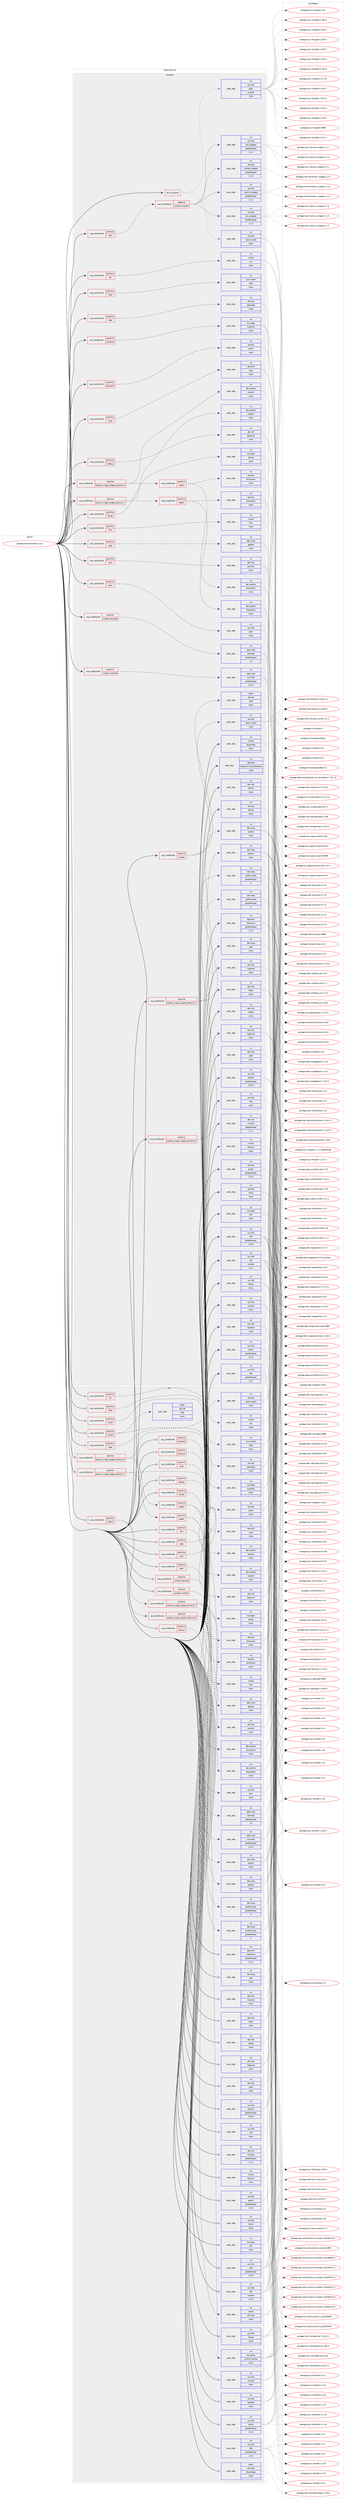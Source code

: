 digraph prolog {

# *************
# Graph options
# *************

newrank=true;
concentrate=true;
compound=true;
graph [rankdir=LR,fontname=Helvetica,fontsize=10,ranksep=1.5];#, ranksep=2.5, nodesep=0.2];
edge  [arrowhead=vee];
node  [fontname=Helvetica,fontsize=10];

# **********
# The ebuild
# **********

subgraph cluster_leftcol {
color=gray;
rank=same;
label=<<i>ebuild</i>>;
id [label="portage://net-fs/samba-4.11.4", color=red, width=4, href="../net-fs/samba-4.11.4.svg"];
}

# ****************
# The dependencies
# ****************

subgraph cluster_midcol {
color=gray;
label=<<i>dependencies</i>>;
subgraph cluster_compile {
fillcolor="#eeeeee";
style=filled;
label=<<i>compile</i>>;
subgraph any2273 {
dependency147758 [label=<<TABLE BORDER="0" CELLBORDER="1" CELLSPACING="0" CELLPADDING="4"><TR><TD CELLPADDING="10">any_of_group</TD></TR></TABLE>>, shape=none, color=red];subgraph pack112994 {
dependency147759 [label=<<TABLE BORDER="0" CELLBORDER="1" CELLSPACING="0" CELLPADDING="4" WIDTH="220"><TR><TD ROWSPAN="6" CELLPADDING="30">pack_dep</TD></TR><TR><TD WIDTH="110">no</TD></TR><TR><TD>net-libs</TD></TR><TR><TD>rpcsvc-proto</TD></TR><TR><TD>none</TD></TR><TR><TD></TD></TR></TABLE>>, shape=none, color=blue];
}
dependency147758:e -> dependency147759:w [weight=20,style="dotted",arrowhead="oinv"];
subgraph pack112995 {
dependency147760 [label=<<TABLE BORDER="0" CELLBORDER="1" CELLSPACING="0" CELLPADDING="4" WIDTH="220"><TR><TD ROWSPAN="6" CELLPADDING="30">pack_dep</TD></TR><TR><TD WIDTH="110">no</TD></TR><TR><TD>sys-libs</TD></TR><TR><TD>glibc</TD></TR><TR><TD>smaller</TD></TR><TR><TD>2.26</TD></TR></TABLE>>, shape=none, color=blue];
}
dependency147758:e -> dependency147760:w [weight=20,style="dotted",arrowhead="oinv"];
}
id:e -> dependency147758:w [weight=20,style="solid",arrowhead="vee"];
subgraph cond32339 {
dependency147761 [label=<<TABLE BORDER="0" CELLBORDER="1" CELLSPACING="0" CELLPADDING="4"><TR><TD ROWSPAN="3" CELLPADDING="10">use_conditional</TD></TR><TR><TD>positive</TD></TR><TR><TD>acl</TD></TR></TABLE>>, shape=none, color=red];
subgraph pack112996 {
dependency147762 [label=<<TABLE BORDER="0" CELLBORDER="1" CELLSPACING="0" CELLPADDING="4" WIDTH="220"><TR><TD ROWSPAN="6" CELLPADDING="30">pack_dep</TD></TR><TR><TD WIDTH="110">no</TD></TR><TR><TD>virtual</TD></TR><TR><TD>acl</TD></TR><TR><TD>none</TD></TR><TR><TD></TD></TR></TABLE>>, shape=none, color=blue];
}
dependency147761:e -> dependency147762:w [weight=20,style="dashed",arrowhead="vee"];
}
id:e -> dependency147761:w [weight=20,style="solid",arrowhead="vee"];
subgraph cond32340 {
dependency147763 [label=<<TABLE BORDER="0" CELLBORDER="1" CELLSPACING="0" CELLPADDING="4"><TR><TD ROWSPAN="3" CELLPADDING="10">use_conditional</TD></TR><TR><TD>positive</TD></TR><TR><TD>ceph</TD></TR></TABLE>>, shape=none, color=red];
subgraph pack112997 {
dependency147764 [label=<<TABLE BORDER="0" CELLBORDER="1" CELLSPACING="0" CELLPADDING="4" WIDTH="220"><TR><TD ROWSPAN="6" CELLPADDING="30">pack_dep</TD></TR><TR><TD WIDTH="110">no</TD></TR><TR><TD>sys-cluster</TD></TR><TR><TD>ceph</TD></TR><TR><TD>none</TD></TR><TR><TD></TD></TR></TABLE>>, shape=none, color=blue];
}
dependency147763:e -> dependency147764:w [weight=20,style="dashed",arrowhead="vee"];
}
id:e -> dependency147763:w [weight=20,style="solid",arrowhead="vee"];
subgraph cond32341 {
dependency147765 [label=<<TABLE BORDER="0" CELLBORDER="1" CELLSPACING="0" CELLPADDING="4"><TR><TD ROWSPAN="3" CELLPADDING="10">use_conditional</TD></TR><TR><TD>positive</TD></TR><TR><TD>cluster</TD></TR></TABLE>>, shape=none, color=red];
subgraph pack112998 {
dependency147766 [label=<<TABLE BORDER="0" CELLBORDER="1" CELLSPACING="0" CELLPADDING="4" WIDTH="220"><TR><TD ROWSPAN="6" CELLPADDING="30">pack_dep</TD></TR><TR><TD WIDTH="110">no</TD></TR><TR><TD>net-libs</TD></TR><TR><TD>rpcsvc-proto</TD></TR><TR><TD>none</TD></TR><TR><TD></TD></TR></TABLE>>, shape=none, color=blue];
}
dependency147765:e -> dependency147766:w [weight=20,style="dashed",arrowhead="vee"];
subgraph pack112999 {
dependency147767 [label=<<TABLE BORDER="0" CELLBORDER="1" CELLSPACING="0" CELLPADDING="4" WIDTH="220"><TR><TD ROWSPAN="6" CELLPADDING="30">pack_dep</TD></TR><TR><TD WIDTH="110">weak</TD></TR><TR><TD>dev-db</TD></TR><TR><TD>ctdb</TD></TR><TR><TD>none</TD></TR><TR><TD></TD></TR></TABLE>>, shape=none, color=blue];
}
dependency147765:e -> dependency147767:w [weight=20,style="dashed",arrowhead="vee"];
}
id:e -> dependency147765:w [weight=20,style="solid",arrowhead="vee"];
subgraph cond32342 {
dependency147768 [label=<<TABLE BORDER="0" CELLBORDER="1" CELLSPACING="0" CELLPADDING="4"><TR><TD ROWSPAN="3" CELLPADDING="10">use_conditional</TD></TR><TR><TD>positive</TD></TR><TR><TD>cups</TD></TR></TABLE>>, shape=none, color=red];
subgraph pack113000 {
dependency147769 [label=<<TABLE BORDER="0" CELLBORDER="1" CELLSPACING="0" CELLPADDING="4" WIDTH="220"><TR><TD ROWSPAN="6" CELLPADDING="30">pack_dep</TD></TR><TR><TD WIDTH="110">no</TD></TR><TR><TD>net-print</TD></TR><TR><TD>cups</TD></TR><TR><TD>none</TD></TR><TR><TD></TD></TR></TABLE>>, shape=none, color=blue];
}
dependency147768:e -> dependency147769:w [weight=20,style="dashed",arrowhead="vee"];
}
id:e -> dependency147768:w [weight=20,style="solid",arrowhead="vee"];
subgraph cond32343 {
dependency147770 [label=<<TABLE BORDER="0" CELLBORDER="1" CELLSPACING="0" CELLPADDING="4"><TR><TD ROWSPAN="3" CELLPADDING="10">use_conditional</TD></TR><TR><TD>positive</TD></TR><TR><TD>debug</TD></TR></TABLE>>, shape=none, color=red];
subgraph pack113001 {
dependency147771 [label=<<TABLE BORDER="0" CELLBORDER="1" CELLSPACING="0" CELLPADDING="4" WIDTH="220"><TR><TD ROWSPAN="6" CELLPADDING="30">pack_dep</TD></TR><TR><TD WIDTH="110">no</TD></TR><TR><TD>dev-util</TD></TR><TR><TD>lttng-ust</TD></TR><TR><TD>none</TD></TR><TR><TD></TD></TR></TABLE>>, shape=none, color=blue];
}
dependency147770:e -> dependency147771:w [weight=20,style="dashed",arrowhead="vee"];
}
id:e -> dependency147770:w [weight=20,style="solid",arrowhead="vee"];
subgraph cond32344 {
dependency147772 [label=<<TABLE BORDER="0" CELLBORDER="1" CELLSPACING="0" CELLPADDING="4"><TR><TD ROWSPAN="3" CELLPADDING="10">use_conditional</TD></TR><TR><TD>positive</TD></TR><TR><TD>dmapi</TD></TR></TABLE>>, shape=none, color=red];
subgraph pack113002 {
dependency147773 [label=<<TABLE BORDER="0" CELLBORDER="1" CELLSPACING="0" CELLPADDING="4" WIDTH="220"><TR><TD ROWSPAN="6" CELLPADDING="30">pack_dep</TD></TR><TR><TD WIDTH="110">no</TD></TR><TR><TD>sys-apps</TD></TR><TR><TD>dmapi</TD></TR><TR><TD>none</TD></TR><TR><TD></TD></TR></TABLE>>, shape=none, color=blue];
}
dependency147772:e -> dependency147773:w [weight=20,style="dashed",arrowhead="vee"];
}
id:e -> dependency147772:w [weight=20,style="solid",arrowhead="vee"];
subgraph cond32345 {
dependency147774 [label=<<TABLE BORDER="0" CELLBORDER="1" CELLSPACING="0" CELLPADDING="4"><TR><TD ROWSPAN="3" CELLPADDING="10">use_conditional</TD></TR><TR><TD>positive</TD></TR><TR><TD>fam</TD></TR></TABLE>>, shape=none, color=red];
subgraph pack113003 {
dependency147775 [label=<<TABLE BORDER="0" CELLBORDER="1" CELLSPACING="0" CELLPADDING="4" WIDTH="220"><TR><TD ROWSPAN="6" CELLPADDING="30">pack_dep</TD></TR><TR><TD WIDTH="110">no</TD></TR><TR><TD>virtual</TD></TR><TR><TD>fam</TD></TR><TR><TD>none</TD></TR><TR><TD></TD></TR></TABLE>>, shape=none, color=blue];
}
dependency147774:e -> dependency147775:w [weight=20,style="dashed",arrowhead="vee"];
}
id:e -> dependency147774:w [weight=20,style="solid",arrowhead="vee"];
subgraph cond32346 {
dependency147776 [label=<<TABLE BORDER="0" CELLBORDER="1" CELLSPACING="0" CELLPADDING="4"><TR><TD ROWSPAN="3" CELLPADDING="10">use_conditional</TD></TR><TR><TD>positive</TD></TR><TR><TD>gpg</TD></TR></TABLE>>, shape=none, color=red];
subgraph pack113004 {
dependency147777 [label=<<TABLE BORDER="0" CELLBORDER="1" CELLSPACING="0" CELLPADDING="4" WIDTH="220"><TR><TD ROWSPAN="6" CELLPADDING="30">pack_dep</TD></TR><TR><TD WIDTH="110">no</TD></TR><TR><TD>app-crypt</TD></TR><TR><TD>gpgme</TD></TR><TR><TD>none</TD></TR><TR><TD></TD></TR></TABLE>>, shape=none, color=blue];
}
dependency147776:e -> dependency147777:w [weight=20,style="dashed",arrowhead="vee"];
}
id:e -> dependency147776:w [weight=20,style="solid",arrowhead="vee"];
subgraph cond32347 {
dependency147778 [label=<<TABLE BORDER="0" CELLBORDER="1" CELLSPACING="0" CELLPADDING="4"><TR><TD ROWSPAN="3" CELLPADDING="10">use_conditional</TD></TR><TR><TD>positive</TD></TR><TR><TD>json</TD></TR></TABLE>>, shape=none, color=red];
subgraph pack113005 {
dependency147779 [label=<<TABLE BORDER="0" CELLBORDER="1" CELLSPACING="0" CELLPADDING="4" WIDTH="220"><TR><TD ROWSPAN="6" CELLPADDING="30">pack_dep</TD></TR><TR><TD WIDTH="110">no</TD></TR><TR><TD>dev-libs</TD></TR><TR><TD>jansson</TD></TR><TR><TD>none</TD></TR><TR><TD></TD></TR></TABLE>>, shape=none, color=blue];
}
dependency147778:e -> dependency147779:w [weight=20,style="dashed",arrowhead="vee"];
}
id:e -> dependency147778:w [weight=20,style="solid",arrowhead="vee"];
subgraph cond32348 {
dependency147780 [label=<<TABLE BORDER="0" CELLBORDER="1" CELLSPACING="0" CELLPADDING="4"><TR><TD ROWSPAN="3" CELLPADDING="10">use_conditional</TD></TR><TR><TD>positive</TD></TR><TR><TD>ldap</TD></TR></TABLE>>, shape=none, color=red];
subgraph pack113006 {
dependency147781 [label=<<TABLE BORDER="0" CELLBORDER="1" CELLSPACING="0" CELLPADDING="4" WIDTH="220"><TR><TD ROWSPAN="6" CELLPADDING="30">pack_dep</TD></TR><TR><TD WIDTH="110">no</TD></TR><TR><TD>net-nds</TD></TR><TR><TD>openldap</TD></TR><TR><TD>none</TD></TR><TR><TD></TD></TR></TABLE>>, shape=none, color=blue];
}
dependency147780:e -> dependency147781:w [weight=20,style="dashed",arrowhead="vee"];
}
id:e -> dependency147780:w [weight=20,style="solid",arrowhead="vee"];
subgraph cond32349 {
dependency147782 [label=<<TABLE BORDER="0" CELLBORDER="1" CELLSPACING="0" CELLPADDING="4"><TR><TD ROWSPAN="3" CELLPADDING="10">use_conditional</TD></TR><TR><TD>positive</TD></TR><TR><TD>pam</TD></TR></TABLE>>, shape=none, color=red];
subgraph pack113007 {
dependency147783 [label=<<TABLE BORDER="0" CELLBORDER="1" CELLSPACING="0" CELLPADDING="4" WIDTH="220"><TR><TD ROWSPAN="6" CELLPADDING="30">pack_dep</TD></TR><TR><TD WIDTH="110">no</TD></TR><TR><TD>sys-libs</TD></TR><TR><TD>pam</TD></TR><TR><TD>none</TD></TR><TR><TD></TD></TR></TABLE>>, shape=none, color=blue];
}
dependency147782:e -> dependency147783:w [weight=20,style="dashed",arrowhead="vee"];
}
id:e -> dependency147782:w [weight=20,style="solid",arrowhead="vee"];
subgraph cond32350 {
dependency147784 [label=<<TABLE BORDER="0" CELLBORDER="1" CELLSPACING="0" CELLPADDING="4"><TR><TD ROWSPAN="3" CELLPADDING="10">use_conditional</TD></TR><TR><TD>positive</TD></TR><TR><TD>python_single_target_python3_6</TD></TR></TABLE>>, shape=none, color=red];
subgraph pack113008 {
dependency147785 [label=<<TABLE BORDER="0" CELLBORDER="1" CELLSPACING="0" CELLPADDING="4" WIDTH="220"><TR><TD ROWSPAN="6" CELLPADDING="30">pack_dep</TD></TR><TR><TD WIDTH="110">no</TD></TR><TR><TD>dev-lang</TD></TR><TR><TD>python</TD></TR><TR><TD>none</TD></TR><TR><TD></TD></TR></TABLE>>, shape=none, color=blue];
}
dependency147784:e -> dependency147785:w [weight=20,style="dashed",arrowhead="vee"];
subgraph pack113009 {
dependency147786 [label=<<TABLE BORDER="0" CELLBORDER="1" CELLSPACING="0" CELLPADDING="4" WIDTH="220"><TR><TD ROWSPAN="6" CELLPADDING="30">pack_dep</TD></TR><TR><TD WIDTH="110">no</TD></TR><TR><TD>dev-lang</TD></TR><TR><TD>python-exec</TD></TR><TR><TD>greaterequal</TD></TR><TR><TD>2</TD></TR></TABLE>>, shape=none, color=blue];
}
dependency147784:e -> dependency147786:w [weight=20,style="dashed",arrowhead="vee"];
}
id:e -> dependency147784:w [weight=20,style="solid",arrowhead="vee"];
subgraph cond32351 {
dependency147787 [label=<<TABLE BORDER="0" CELLBORDER="1" CELLSPACING="0" CELLPADDING="4"><TR><TD ROWSPAN="3" CELLPADDING="10">use_conditional</TD></TR><TR><TD>positive</TD></TR><TR><TD>python_single_target_python3_6</TD></TR></TABLE>>, shape=none, color=red];
subgraph pack113010 {
dependency147788 [label=<<TABLE BORDER="0" CELLBORDER="1" CELLSPACING="0" CELLPADDING="4" WIDTH="220"><TR><TD ROWSPAN="6" CELLPADDING="30">pack_dep</TD></TR><TR><TD WIDTH="110">no</TD></TR><TR><TD>dev-python</TD></TR><TR><TD>subunit</TD></TR><TR><TD>none</TD></TR><TR><TD></TD></TR></TABLE>>, shape=none, color=blue];
}
dependency147787:e -> dependency147788:w [weight=20,style="dashed",arrowhead="vee"];
subgraph cond32352 {
dependency147789 [label=<<TABLE BORDER="0" CELLBORDER="1" CELLSPACING="0" CELLPADDING="4"><TR><TD ROWSPAN="3" CELLPADDING="10">use_conditional</TD></TR><TR><TD>positive</TD></TR><TR><TD>addns</TD></TR></TABLE>>, shape=none, color=red];
subgraph pack113011 {
dependency147790 [label=<<TABLE BORDER="0" CELLBORDER="1" CELLSPACING="0" CELLPADDING="4" WIDTH="220"><TR><TD ROWSPAN="6" CELLPADDING="30">pack_dep</TD></TR><TR><TD WIDTH="110">no</TD></TR><TR><TD>net-dns</TD></TR><TR><TD>bind-tools</TD></TR><TR><TD>none</TD></TR><TR><TD></TD></TR></TABLE>>, shape=none, color=blue];
}
dependency147789:e -> dependency147790:w [weight=20,style="dashed",arrowhead="vee"];
subgraph pack113012 {
dependency147791 [label=<<TABLE BORDER="0" CELLBORDER="1" CELLSPACING="0" CELLPADDING="4" WIDTH="220"><TR><TD ROWSPAN="6" CELLPADDING="30">pack_dep</TD></TR><TR><TD WIDTH="110">no</TD></TR><TR><TD>dev-python</TD></TR><TR><TD>dnspython</TD></TR><TR><TD>none</TD></TR><TR><TD></TD></TR></TABLE>>, shape=none, color=blue];
}
dependency147789:e -> dependency147791:w [weight=20,style="dashed",arrowhead="vee"];
}
dependency147787:e -> dependency147789:w [weight=20,style="dashed",arrowhead="vee"];
}
id:e -> dependency147787:w [weight=20,style="solid",arrowhead="vee"];
subgraph cond32353 {
dependency147792 [label=<<TABLE BORDER="0" CELLBORDER="1" CELLSPACING="0" CELLPADDING="4"><TR><TD ROWSPAN="3" CELLPADDING="10">use_conditional</TD></TR><TR><TD>positive</TD></TR><TR><TD>python_single_target_python3_7</TD></TR></TABLE>>, shape=none, color=red];
subgraph pack113013 {
dependency147793 [label=<<TABLE BORDER="0" CELLBORDER="1" CELLSPACING="0" CELLPADDING="4" WIDTH="220"><TR><TD ROWSPAN="6" CELLPADDING="30">pack_dep</TD></TR><TR><TD WIDTH="110">no</TD></TR><TR><TD>dev-lang</TD></TR><TR><TD>python</TD></TR><TR><TD>none</TD></TR><TR><TD></TD></TR></TABLE>>, shape=none, color=blue];
}
dependency147792:e -> dependency147793:w [weight=20,style="dashed",arrowhead="vee"];
subgraph pack113014 {
dependency147794 [label=<<TABLE BORDER="0" CELLBORDER="1" CELLSPACING="0" CELLPADDING="4" WIDTH="220"><TR><TD ROWSPAN="6" CELLPADDING="30">pack_dep</TD></TR><TR><TD WIDTH="110">no</TD></TR><TR><TD>dev-lang</TD></TR><TR><TD>python-exec</TD></TR><TR><TD>greaterequal</TD></TR><TR><TD>2</TD></TR></TABLE>>, shape=none, color=blue];
}
dependency147792:e -> dependency147794:w [weight=20,style="dashed",arrowhead="vee"];
}
id:e -> dependency147792:w [weight=20,style="solid",arrowhead="vee"];
subgraph cond32354 {
dependency147795 [label=<<TABLE BORDER="0" CELLBORDER="1" CELLSPACING="0" CELLPADDING="4"><TR><TD ROWSPAN="3" CELLPADDING="10">use_conditional</TD></TR><TR><TD>positive</TD></TR><TR><TD>python_single_target_python3_7</TD></TR></TABLE>>, shape=none, color=red];
subgraph pack113015 {
dependency147796 [label=<<TABLE BORDER="0" CELLBORDER="1" CELLSPACING="0" CELLPADDING="4" WIDTH="220"><TR><TD ROWSPAN="6" CELLPADDING="30">pack_dep</TD></TR><TR><TD WIDTH="110">no</TD></TR><TR><TD>dev-python</TD></TR><TR><TD>subunit</TD></TR><TR><TD>none</TD></TR><TR><TD></TD></TR></TABLE>>, shape=none, color=blue];
}
dependency147795:e -> dependency147796:w [weight=20,style="dashed",arrowhead="vee"];
subgraph cond32355 {
dependency147797 [label=<<TABLE BORDER="0" CELLBORDER="1" CELLSPACING="0" CELLPADDING="4"><TR><TD ROWSPAN="3" CELLPADDING="10">use_conditional</TD></TR><TR><TD>positive</TD></TR><TR><TD>addns</TD></TR></TABLE>>, shape=none, color=red];
subgraph pack113016 {
dependency147798 [label=<<TABLE BORDER="0" CELLBORDER="1" CELLSPACING="0" CELLPADDING="4" WIDTH="220"><TR><TD ROWSPAN="6" CELLPADDING="30">pack_dep</TD></TR><TR><TD WIDTH="110">no</TD></TR><TR><TD>net-dns</TD></TR><TR><TD>bind-tools</TD></TR><TR><TD>none</TD></TR><TR><TD></TD></TR></TABLE>>, shape=none, color=blue];
}
dependency147797:e -> dependency147798:w [weight=20,style="dashed",arrowhead="vee"];
subgraph pack113017 {
dependency147799 [label=<<TABLE BORDER="0" CELLBORDER="1" CELLSPACING="0" CELLPADDING="4" WIDTH="220"><TR><TD ROWSPAN="6" CELLPADDING="30">pack_dep</TD></TR><TR><TD WIDTH="110">no</TD></TR><TR><TD>dev-python</TD></TR><TR><TD>dnspython</TD></TR><TR><TD>none</TD></TR><TR><TD></TD></TR></TABLE>>, shape=none, color=blue];
}
dependency147797:e -> dependency147799:w [weight=20,style="dashed",arrowhead="vee"];
}
dependency147795:e -> dependency147797:w [weight=20,style="dashed",arrowhead="vee"];
}
id:e -> dependency147795:w [weight=20,style="solid",arrowhead="vee"];
subgraph cond32356 {
dependency147800 [label=<<TABLE BORDER="0" CELLBORDER="1" CELLSPACING="0" CELLPADDING="4"><TR><TD ROWSPAN="3" CELLPADDING="10">use_conditional</TD></TR><TR><TD>positive</TD></TR><TR><TD>system-heimdal</TD></TR></TABLE>>, shape=none, color=red];
subgraph pack113018 {
dependency147801 [label=<<TABLE BORDER="0" CELLBORDER="1" CELLSPACING="0" CELLPADDING="4" WIDTH="220"><TR><TD ROWSPAN="6" CELLPADDING="30">pack_dep</TD></TR><TR><TD WIDTH="110">no</TD></TR><TR><TD>app-crypt</TD></TR><TR><TD>heimdal</TD></TR><TR><TD>greaterequal</TD></TR><TR><TD>1.5</TD></TR></TABLE>>, shape=none, color=blue];
}
dependency147800:e -> dependency147801:w [weight=20,style="dashed",arrowhead="vee"];
}
id:e -> dependency147800:w [weight=20,style="solid",arrowhead="vee"];
subgraph cond32357 {
dependency147802 [label=<<TABLE BORDER="0" CELLBORDER="1" CELLSPACING="0" CELLPADDING="4"><TR><TD ROWSPAN="3" CELLPADDING="10">use_conditional</TD></TR><TR><TD>positive</TD></TR><TR><TD>system-mitkrb5</TD></TR></TABLE>>, shape=none, color=red];
subgraph pack113019 {
dependency147803 [label=<<TABLE BORDER="0" CELLBORDER="1" CELLSPACING="0" CELLPADDING="4" WIDTH="220"><TR><TD ROWSPAN="6" CELLPADDING="30">pack_dep</TD></TR><TR><TD WIDTH="110">no</TD></TR><TR><TD>app-crypt</TD></TR><TR><TD>mit-krb5</TD></TR><TR><TD>greaterequal</TD></TR><TR><TD>1.15.1</TD></TR></TABLE>>, shape=none, color=blue];
}
dependency147802:e -> dependency147803:w [weight=20,style="dashed",arrowhead="vee"];
}
id:e -> dependency147802:w [weight=20,style="solid",arrowhead="vee"];
subgraph cond32358 {
dependency147804 [label=<<TABLE BORDER="0" CELLBORDER="1" CELLSPACING="0" CELLPADDING="4"><TR><TD ROWSPAN="3" CELLPADDING="10">use_conditional</TD></TR><TR><TD>positive</TD></TR><TR><TD>systemd</TD></TR></TABLE>>, shape=none, color=red];
subgraph pack113020 {
dependency147805 [label=<<TABLE BORDER="0" CELLBORDER="1" CELLSPACING="0" CELLPADDING="4" WIDTH="220"><TR><TD ROWSPAN="6" CELLPADDING="30">pack_dep</TD></TR><TR><TD WIDTH="110">no</TD></TR><TR><TD>sys-apps</TD></TR><TR><TD>systemd</TD></TR><TR><TD>none</TD></TR><TR><TD></TD></TR></TABLE>>, shape=none, color=blue];
}
dependency147804:e -> dependency147805:w [weight=20,style="dashed",arrowhead="vee"];
}
id:e -> dependency147804:w [weight=20,style="solid",arrowhead="vee"];
subgraph cond32359 {
dependency147806 [label=<<TABLE BORDER="0" CELLBORDER="1" CELLSPACING="0" CELLPADDING="4"><TR><TD ROWSPAN="3" CELLPADDING="10">use_conditional</TD></TR><TR><TD>positive</TD></TR><TR><TD>test</TD></TR></TABLE>>, shape=none, color=red];
subgraph cond32360 {
dependency147807 [label=<<TABLE BORDER="0" CELLBORDER="1" CELLSPACING="0" CELLPADDING="4"><TR><TD ROWSPAN="3" CELLPADDING="10">use_conditional</TD></TR><TR><TD>negative</TD></TR><TR><TD>system-mitkrb5</TD></TR></TABLE>>, shape=none, color=red];
subgraph pack113021 {
dependency147808 [label=<<TABLE BORDER="0" CELLBORDER="1" CELLSPACING="0" CELLPADDING="4" WIDTH="220"><TR><TD ROWSPAN="6" CELLPADDING="30">pack_dep</TD></TR><TR><TD WIDTH="110">no</TD></TR><TR><TD>sys-libs</TD></TR><TR><TD>nss_wrapper</TD></TR><TR><TD>greaterequal</TD></TR><TR><TD>1.1.3</TD></TR></TABLE>>, shape=none, color=blue];
}
dependency147807:e -> dependency147808:w [weight=20,style="dashed",arrowhead="vee"];
subgraph pack113022 {
dependency147809 [label=<<TABLE BORDER="0" CELLBORDER="1" CELLSPACING="0" CELLPADDING="4" WIDTH="220"><TR><TD ROWSPAN="6" CELLPADDING="30">pack_dep</TD></TR><TR><TD WIDTH="110">no</TD></TR><TR><TD>net-dns</TD></TR><TR><TD>resolv_wrapper</TD></TR><TR><TD>greaterequal</TD></TR><TR><TD>1.1.4</TD></TR></TABLE>>, shape=none, color=blue];
}
dependency147807:e -> dependency147809:w [weight=20,style="dashed",arrowhead="vee"];
subgraph pack113023 {
dependency147810 [label=<<TABLE BORDER="0" CELLBORDER="1" CELLSPACING="0" CELLPADDING="4" WIDTH="220"><TR><TD ROWSPAN="6" CELLPADDING="30">pack_dep</TD></TR><TR><TD WIDTH="110">no</TD></TR><TR><TD>net-libs</TD></TR><TR><TD>socket_wrapper</TD></TR><TR><TD>greaterequal</TD></TR><TR><TD>1.1.9</TD></TR></TABLE>>, shape=none, color=blue];
}
dependency147807:e -> dependency147810:w [weight=20,style="dashed",arrowhead="vee"];
subgraph pack113024 {
dependency147811 [label=<<TABLE BORDER="0" CELLBORDER="1" CELLSPACING="0" CELLPADDING="4" WIDTH="220"><TR><TD ROWSPAN="6" CELLPADDING="30">pack_dep</TD></TR><TR><TD WIDTH="110">no</TD></TR><TR><TD>sys-libs</TD></TR><TR><TD>uid_wrapper</TD></TR><TR><TD>greaterequal</TD></TR><TR><TD>1.2.1</TD></TR></TABLE>>, shape=none, color=blue];
}
dependency147807:e -> dependency147811:w [weight=20,style="dashed",arrowhead="vee"];
}
dependency147806:e -> dependency147807:w [weight=20,style="dashed",arrowhead="vee"];
}
id:e -> dependency147806:w [weight=20,style="solid",arrowhead="vee"];
subgraph cond32361 {
dependency147812 [label=<<TABLE BORDER="0" CELLBORDER="1" CELLSPACING="0" CELLPADDING="4"><TR><TD ROWSPAN="3" CELLPADDING="10">use_conditional</TD></TR><TR><TD>positive</TD></TR><TR><TD>zeroconf</TD></TR></TABLE>>, shape=none, color=red];
subgraph pack113025 {
dependency147813 [label=<<TABLE BORDER="0" CELLBORDER="1" CELLSPACING="0" CELLPADDING="4" WIDTH="220"><TR><TD ROWSPAN="6" CELLPADDING="30">pack_dep</TD></TR><TR><TD WIDTH="110">no</TD></TR><TR><TD>net-dns</TD></TR><TR><TD>avahi</TD></TR><TR><TD>none</TD></TR><TR><TD></TD></TR></TABLE>>, shape=none, color=blue];
}
dependency147812:e -> dependency147813:w [weight=20,style="dashed",arrowhead="vee"];
}
id:e -> dependency147812:w [weight=20,style="solid",arrowhead="vee"];
subgraph pack113026 {
dependency147814 [label=<<TABLE BORDER="0" CELLBORDER="1" CELLSPACING="0" CELLPADDING="4" WIDTH="220"><TR><TD ROWSPAN="6" CELLPADDING="30">pack_dep</TD></TR><TR><TD WIDTH="110">no</TD></TR><TR><TD>app-arch</TD></TR><TR><TD>libarchive</TD></TR><TR><TD>greaterequal</TD></TR><TR><TD>3.1.2</TD></TR></TABLE>>, shape=none, color=blue];
}
id:e -> dependency147814:w [weight=20,style="solid",arrowhead="vee"];
subgraph pack113027 {
dependency147815 [label=<<TABLE BORDER="0" CELLBORDER="1" CELLSPACING="0" CELLPADDING="4" WIDTH="220"><TR><TD ROWSPAN="6" CELLPADDING="30">pack_dep</TD></TR><TR><TD WIDTH="110">no</TD></TR><TR><TD>app-text</TD></TR><TR><TD>docbook-xsl-stylesheets</TD></TR><TR><TD>none</TD></TR><TR><TD></TD></TR></TABLE>>, shape=none, color=blue];
}
id:e -> dependency147815:w [weight=20,style="solid",arrowhead="vee"];
subgraph pack113028 {
dependency147816 [label=<<TABLE BORDER="0" CELLBORDER="1" CELLSPACING="0" CELLPADDING="4" WIDTH="220"><TR><TD ROWSPAN="6" CELLPADDING="30">pack_dep</TD></TR><TR><TD WIDTH="110">no</TD></TR><TR><TD>dev-lang</TD></TR><TR><TD>perl</TD></TR><TR><TD>none</TD></TR><TR><TD></TD></TR></TABLE>>, shape=none, color=blue];
}
id:e -> dependency147816:w [weight=20,style="solid",arrowhead="vee"];
subgraph pack113029 {
dependency147817 [label=<<TABLE BORDER="0" CELLBORDER="1" CELLSPACING="0" CELLPADDING="4" WIDTH="220"><TR><TD ROWSPAN="6" CELLPADDING="30">pack_dep</TD></TR><TR><TD WIDTH="110">no</TD></TR><TR><TD>dev-libs</TD></TR><TR><TD>iniparser</TD></TR><TR><TD>none</TD></TR><TR><TD></TD></TR></TABLE>>, shape=none, color=blue];
}
id:e -> dependency147817:w [weight=20,style="solid",arrowhead="vee"];
subgraph pack113030 {
dependency147818 [label=<<TABLE BORDER="0" CELLBORDER="1" CELLSPACING="0" CELLPADDING="4" WIDTH="220"><TR><TD ROWSPAN="6" CELLPADDING="30">pack_dep</TD></TR><TR><TD WIDTH="110">no</TD></TR><TR><TD>dev-libs</TD></TR><TR><TD>libaio</TD></TR><TR><TD>none</TD></TR><TR><TD></TD></TR></TABLE>>, shape=none, color=blue];
}
id:e -> dependency147818:w [weight=20,style="solid",arrowhead="vee"];
subgraph pack113031 {
dependency147819 [label=<<TABLE BORDER="0" CELLBORDER="1" CELLSPACING="0" CELLPADDING="4" WIDTH="220"><TR><TD ROWSPAN="6" CELLPADDING="30">pack_dep</TD></TR><TR><TD WIDTH="110">no</TD></TR><TR><TD>dev-libs</TD></TR><TR><TD>libbsd</TD></TR><TR><TD>none</TD></TR><TR><TD></TD></TR></TABLE>>, shape=none, color=blue];
}
id:e -> dependency147819:w [weight=20,style="solid",arrowhead="vee"];
subgraph pack113032 {
dependency147820 [label=<<TABLE BORDER="0" CELLBORDER="1" CELLSPACING="0" CELLPADDING="4" WIDTH="220"><TR><TD ROWSPAN="6" CELLPADDING="30">pack_dep</TD></TR><TR><TD WIDTH="110">no</TD></TR><TR><TD>dev-libs</TD></TR><TR><TD>libgcrypt</TD></TR><TR><TD>none</TD></TR><TR><TD></TD></TR></TABLE>>, shape=none, color=blue];
}
id:e -> dependency147820:w [weight=20,style="solid",arrowhead="vee"];
subgraph pack113033 {
dependency147821 [label=<<TABLE BORDER="0" CELLBORDER="1" CELLSPACING="0" CELLPADDING="4" WIDTH="220"><TR><TD ROWSPAN="6" CELLPADDING="30">pack_dep</TD></TR><TR><TD WIDTH="110">no</TD></TR><TR><TD>dev-libs</TD></TR><TR><TD>libxslt</TD></TR><TR><TD>none</TD></TR><TR><TD></TD></TR></TABLE>>, shape=none, color=blue];
}
id:e -> dependency147821:w [weight=20,style="solid",arrowhead="vee"];
subgraph pack113034 {
dependency147822 [label=<<TABLE BORDER="0" CELLBORDER="1" CELLSPACING="0" CELLPADDING="4" WIDTH="220"><TR><TD ROWSPAN="6" CELLPADDING="30">pack_dep</TD></TR><TR><TD WIDTH="110">no</TD></TR><TR><TD>dev-libs</TD></TR><TR><TD>popt</TD></TR><TR><TD>none</TD></TR><TR><TD></TD></TR></TABLE>>, shape=none, color=blue];
}
id:e -> dependency147822:w [weight=20,style="solid",arrowhead="vee"];
subgraph pack113035 {
dependency147823 [label=<<TABLE BORDER="0" CELLBORDER="1" CELLSPACING="0" CELLPADDING="4" WIDTH="220"><TR><TD ROWSPAN="6" CELLPADDING="30">pack_dep</TD></TR><TR><TD WIDTH="110">no</TD></TR><TR><TD>dev-util</TD></TR><TR><TD>cmocka</TD></TR><TR><TD>greaterequal</TD></TR><TR><TD>1.1.1</TD></TR></TABLE>>, shape=none, color=blue];
}
id:e -> dependency147823:w [weight=20,style="solid",arrowhead="vee"];
subgraph pack113036 {
dependency147824 [label=<<TABLE BORDER="0" CELLBORDER="1" CELLSPACING="0" CELLPADDING="4" WIDTH="220"><TR><TD ROWSPAN="6" CELLPADDING="30">pack_dep</TD></TR><TR><TD WIDTH="110">no</TD></TR><TR><TD>net-libs</TD></TR><TR><TD>gnutls</TD></TR><TR><TD>greaterequal</TD></TR><TR><TD>3.2.0</TD></TR></TABLE>>, shape=none, color=blue];
}
id:e -> dependency147824:w [weight=20,style="solid",arrowhead="vee"];
subgraph pack113037 {
dependency147825 [label=<<TABLE BORDER="0" CELLBORDER="1" CELLSPACING="0" CELLPADDING="4" WIDTH="220"><TR><TD ROWSPAN="6" CELLPADDING="30">pack_dep</TD></TR><TR><TD WIDTH="110">no</TD></TR><TR><TD>net-libs</TD></TR><TR><TD>libnsl</TD></TR><TR><TD>none</TD></TR><TR><TD></TD></TR></TABLE>>, shape=none, color=blue];
}
id:e -> dependency147825:w [weight=20,style="solid",arrowhead="vee"];
subgraph pack113038 {
dependency147826 [label=<<TABLE BORDER="0" CELLBORDER="1" CELLSPACING="0" CELLPADDING="4" WIDTH="220"><TR><TD ROWSPAN="6" CELLPADDING="30">pack_dep</TD></TR><TR><TD WIDTH="110">no</TD></TR><TR><TD>net-libs</TD></TR><TR><TD>libtirpc</TD></TR><TR><TD>none</TD></TR><TR><TD></TD></TR></TABLE>>, shape=none, color=blue];
}
id:e -> dependency147826:w [weight=20,style="solid",arrowhead="vee"];
subgraph pack113039 {
dependency147827 [label=<<TABLE BORDER="0" CELLBORDER="1" CELLSPACING="0" CELLPADDING="4" WIDTH="220"><TR><TD ROWSPAN="6" CELLPADDING="30">pack_dep</TD></TR><TR><TD WIDTH="110">no</TD></TR><TR><TD>sys-apps</TD></TR><TR><TD>attr</TD></TR><TR><TD>none</TD></TR><TR><TD></TD></TR></TABLE>>, shape=none, color=blue];
}
id:e -> dependency147827:w [weight=20,style="solid",arrowhead="vee"];
subgraph pack113040 {
dependency147828 [label=<<TABLE BORDER="0" CELLBORDER="1" CELLSPACING="0" CELLPADDING="4" WIDTH="220"><TR><TD ROWSPAN="6" CELLPADDING="30">pack_dep</TD></TR><TR><TD WIDTH="110">no</TD></TR><TR><TD>sys-libs</TD></TR><TR><TD>ldb</TD></TR><TR><TD>greaterequal</TD></TR><TR><TD>2.0.8</TD></TR></TABLE>>, shape=none, color=blue];
}
id:e -> dependency147828:w [weight=20,style="solid",arrowhead="vee"];
subgraph pack113041 {
dependency147829 [label=<<TABLE BORDER="0" CELLBORDER="1" CELLSPACING="0" CELLPADDING="4" WIDTH="220"><TR><TD ROWSPAN="6" CELLPADDING="30">pack_dep</TD></TR><TR><TD WIDTH="110">no</TD></TR><TR><TD>sys-libs</TD></TR><TR><TD>ldb</TD></TR><TR><TD>smaller</TD></TR><TR><TD>2.2.0</TD></TR></TABLE>>, shape=none, color=blue];
}
id:e -> dependency147829:w [weight=20,style="solid",arrowhead="vee"];
subgraph pack113042 {
dependency147830 [label=<<TABLE BORDER="0" CELLBORDER="1" CELLSPACING="0" CELLPADDING="4" WIDTH="220"><TR><TD ROWSPAN="6" CELLPADDING="30">pack_dep</TD></TR><TR><TD WIDTH="110">no</TD></TR><TR><TD>sys-libs</TD></TR><TR><TD>libcap</TD></TR><TR><TD>none</TD></TR><TR><TD></TD></TR></TABLE>>, shape=none, color=blue];
}
id:e -> dependency147830:w [weight=20,style="solid",arrowhead="vee"];
subgraph pack113043 {
dependency147831 [label=<<TABLE BORDER="0" CELLBORDER="1" CELLSPACING="0" CELLPADDING="4" WIDTH="220"><TR><TD ROWSPAN="6" CELLPADDING="30">pack_dep</TD></TR><TR><TD WIDTH="110">no</TD></TR><TR><TD>sys-libs</TD></TR><TR><TD>ncurses</TD></TR><TR><TD>none</TD></TR><TR><TD></TD></TR></TABLE>>, shape=none, color=blue];
}
id:e -> dependency147831:w [weight=20,style="solid",arrowhead="vee"];
subgraph pack113044 {
dependency147832 [label=<<TABLE BORDER="0" CELLBORDER="1" CELLSPACING="0" CELLPADDING="4" WIDTH="220"><TR><TD ROWSPAN="6" CELLPADDING="30">pack_dep</TD></TR><TR><TD WIDTH="110">no</TD></TR><TR><TD>sys-libs</TD></TR><TR><TD>readline</TD></TR><TR><TD>none</TD></TR><TR><TD></TD></TR></TABLE>>, shape=none, color=blue];
}
id:e -> dependency147832:w [weight=20,style="solid",arrowhead="vee"];
subgraph pack113045 {
dependency147833 [label=<<TABLE BORDER="0" CELLBORDER="1" CELLSPACING="0" CELLPADDING="4" WIDTH="220"><TR><TD ROWSPAN="6" CELLPADDING="30">pack_dep</TD></TR><TR><TD WIDTH="110">no</TD></TR><TR><TD>sys-libs</TD></TR><TR><TD>talloc</TD></TR><TR><TD>greaterequal</TD></TR><TR><TD>2.2.0</TD></TR></TABLE>>, shape=none, color=blue];
}
id:e -> dependency147833:w [weight=20,style="solid",arrowhead="vee"];
subgraph pack113046 {
dependency147834 [label=<<TABLE BORDER="0" CELLBORDER="1" CELLSPACING="0" CELLPADDING="4" WIDTH="220"><TR><TD ROWSPAN="6" CELLPADDING="30">pack_dep</TD></TR><TR><TD WIDTH="110">no</TD></TR><TR><TD>sys-libs</TD></TR><TR><TD>tdb</TD></TR><TR><TD>greaterequal</TD></TR><TR><TD>1.4.2</TD></TR></TABLE>>, shape=none, color=blue];
}
id:e -> dependency147834:w [weight=20,style="solid",arrowhead="vee"];
subgraph pack113047 {
dependency147835 [label=<<TABLE BORDER="0" CELLBORDER="1" CELLSPACING="0" CELLPADDING="4" WIDTH="220"><TR><TD ROWSPAN="6" CELLPADDING="30">pack_dep</TD></TR><TR><TD WIDTH="110">no</TD></TR><TR><TD>sys-libs</TD></TR><TR><TD>tevent</TD></TR><TR><TD>greaterequal</TD></TR><TR><TD>0.10.0</TD></TR></TABLE>>, shape=none, color=blue];
}
id:e -> dependency147835:w [weight=20,style="solid",arrowhead="vee"];
subgraph pack113048 {
dependency147836 [label=<<TABLE BORDER="0" CELLBORDER="1" CELLSPACING="0" CELLPADDING="4" WIDTH="220"><TR><TD ROWSPAN="6" CELLPADDING="30">pack_dep</TD></TR><TR><TD WIDTH="110">no</TD></TR><TR><TD>sys-libs</TD></TR><TR><TD>zlib</TD></TR><TR><TD>none</TD></TR><TR><TD></TD></TR></TABLE>>, shape=none, color=blue];
}
id:e -> dependency147836:w [weight=20,style="solid",arrowhead="vee"];
subgraph pack113049 {
dependency147837 [label=<<TABLE BORDER="0" CELLBORDER="1" CELLSPACING="0" CELLPADDING="4" WIDTH="220"><TR><TD ROWSPAN="6" CELLPADDING="30">pack_dep</TD></TR><TR><TD WIDTH="110">no</TD></TR><TR><TD>virtual</TD></TR><TR><TD>libiconv</TD></TR><TR><TD>none</TD></TR><TR><TD></TD></TR></TABLE>>, shape=none, color=blue];
}
id:e -> dependency147837:w [weight=20,style="solid",arrowhead="vee"];
subgraph pack113050 {
dependency147838 [label=<<TABLE BORDER="0" CELLBORDER="1" CELLSPACING="0" CELLPADDING="4" WIDTH="220"><TR><TD ROWSPAN="6" CELLPADDING="30">pack_dep</TD></TR><TR><TD WIDTH="110">no</TD></TR><TR><TD>virtual</TD></TR><TR><TD>pkgconfig</TD></TR><TR><TD>none</TD></TR><TR><TD></TD></TR></TABLE>>, shape=none, color=blue];
}
id:e -> dependency147838:w [weight=20,style="solid",arrowhead="vee"];
}
subgraph cluster_compileandrun {
fillcolor="#eeeeee";
style=filled;
label=<<i>compile and run</i>>;
}
subgraph cluster_run {
fillcolor="#eeeeee";
style=filled;
label=<<i>run</i>>;
subgraph cond32362 {
dependency147839 [label=<<TABLE BORDER="0" CELLBORDER="1" CELLSPACING="0" CELLPADDING="4"><TR><TD ROWSPAN="3" CELLPADDING="10">use_conditional</TD></TR><TR><TD>positive</TD></TR><TR><TD>acl</TD></TR></TABLE>>, shape=none, color=red];
subgraph pack113051 {
dependency147840 [label=<<TABLE BORDER="0" CELLBORDER="1" CELLSPACING="0" CELLPADDING="4" WIDTH="220"><TR><TD ROWSPAN="6" CELLPADDING="30">pack_dep</TD></TR><TR><TD WIDTH="110">no</TD></TR><TR><TD>virtual</TD></TR><TR><TD>acl</TD></TR><TR><TD>none</TD></TR><TR><TD></TD></TR></TABLE>>, shape=none, color=blue];
}
dependency147839:e -> dependency147840:w [weight=20,style="dashed",arrowhead="vee"];
}
id:e -> dependency147839:w [weight=20,style="solid",arrowhead="odot"];
subgraph cond32363 {
dependency147841 [label=<<TABLE BORDER="0" CELLBORDER="1" CELLSPACING="0" CELLPADDING="4"><TR><TD ROWSPAN="3" CELLPADDING="10">use_conditional</TD></TR><TR><TD>positive</TD></TR><TR><TD>ceph</TD></TR></TABLE>>, shape=none, color=red];
subgraph pack113052 {
dependency147842 [label=<<TABLE BORDER="0" CELLBORDER="1" CELLSPACING="0" CELLPADDING="4" WIDTH="220"><TR><TD ROWSPAN="6" CELLPADDING="30">pack_dep</TD></TR><TR><TD WIDTH="110">no</TD></TR><TR><TD>sys-cluster</TD></TR><TR><TD>ceph</TD></TR><TR><TD>none</TD></TR><TR><TD></TD></TR></TABLE>>, shape=none, color=blue];
}
dependency147841:e -> dependency147842:w [weight=20,style="dashed",arrowhead="vee"];
}
id:e -> dependency147841:w [weight=20,style="solid",arrowhead="odot"];
subgraph cond32364 {
dependency147843 [label=<<TABLE BORDER="0" CELLBORDER="1" CELLSPACING="0" CELLPADDING="4"><TR><TD ROWSPAN="3" CELLPADDING="10">use_conditional</TD></TR><TR><TD>positive</TD></TR><TR><TD>client</TD></TR></TABLE>>, shape=none, color=red];
subgraph pack113053 {
dependency147844 [label=<<TABLE BORDER="0" CELLBORDER="1" CELLSPACING="0" CELLPADDING="4" WIDTH="220"><TR><TD ROWSPAN="6" CELLPADDING="30">pack_dep</TD></TR><TR><TD WIDTH="110">no</TD></TR><TR><TD>net-fs</TD></TR><TR><TD>cifs-utils</TD></TR><TR><TD>none</TD></TR><TR><TD></TD></TR></TABLE>>, shape=none, color=blue];
}
dependency147843:e -> dependency147844:w [weight=20,style="dashed",arrowhead="vee"];
}
id:e -> dependency147843:w [weight=20,style="solid",arrowhead="odot"];
subgraph cond32365 {
dependency147845 [label=<<TABLE BORDER="0" CELLBORDER="1" CELLSPACING="0" CELLPADDING="4"><TR><TD ROWSPAN="3" CELLPADDING="10">use_conditional</TD></TR><TR><TD>positive</TD></TR><TR><TD>cluster</TD></TR></TABLE>>, shape=none, color=red];
subgraph pack113054 {
dependency147846 [label=<<TABLE BORDER="0" CELLBORDER="1" CELLSPACING="0" CELLPADDING="4" WIDTH="220"><TR><TD ROWSPAN="6" CELLPADDING="30">pack_dep</TD></TR><TR><TD WIDTH="110">no</TD></TR><TR><TD>net-libs</TD></TR><TR><TD>rpcsvc-proto</TD></TR><TR><TD>none</TD></TR><TR><TD></TD></TR></TABLE>>, shape=none, color=blue];
}
dependency147845:e -> dependency147846:w [weight=20,style="dashed",arrowhead="vee"];
subgraph pack113055 {
dependency147847 [label=<<TABLE BORDER="0" CELLBORDER="1" CELLSPACING="0" CELLPADDING="4" WIDTH="220"><TR><TD ROWSPAN="6" CELLPADDING="30">pack_dep</TD></TR><TR><TD WIDTH="110">weak</TD></TR><TR><TD>dev-db</TD></TR><TR><TD>ctdb</TD></TR><TR><TD>none</TD></TR><TR><TD></TD></TR></TABLE>>, shape=none, color=blue];
}
dependency147845:e -> dependency147847:w [weight=20,style="dashed",arrowhead="vee"];
}
id:e -> dependency147845:w [weight=20,style="solid",arrowhead="odot"];
subgraph cond32366 {
dependency147848 [label=<<TABLE BORDER="0" CELLBORDER="1" CELLSPACING="0" CELLPADDING="4"><TR><TD ROWSPAN="3" CELLPADDING="10">use_conditional</TD></TR><TR><TD>positive</TD></TR><TR><TD>cups</TD></TR></TABLE>>, shape=none, color=red];
subgraph pack113056 {
dependency147849 [label=<<TABLE BORDER="0" CELLBORDER="1" CELLSPACING="0" CELLPADDING="4" WIDTH="220"><TR><TD ROWSPAN="6" CELLPADDING="30">pack_dep</TD></TR><TR><TD WIDTH="110">no</TD></TR><TR><TD>net-print</TD></TR><TR><TD>cups</TD></TR><TR><TD>none</TD></TR><TR><TD></TD></TR></TABLE>>, shape=none, color=blue];
}
dependency147848:e -> dependency147849:w [weight=20,style="dashed",arrowhead="vee"];
}
id:e -> dependency147848:w [weight=20,style="solid",arrowhead="odot"];
subgraph cond32367 {
dependency147850 [label=<<TABLE BORDER="0" CELLBORDER="1" CELLSPACING="0" CELLPADDING="4"><TR><TD ROWSPAN="3" CELLPADDING="10">use_conditional</TD></TR><TR><TD>positive</TD></TR><TR><TD>debug</TD></TR></TABLE>>, shape=none, color=red];
subgraph pack113057 {
dependency147851 [label=<<TABLE BORDER="0" CELLBORDER="1" CELLSPACING="0" CELLPADDING="4" WIDTH="220"><TR><TD ROWSPAN="6" CELLPADDING="30">pack_dep</TD></TR><TR><TD WIDTH="110">no</TD></TR><TR><TD>dev-util</TD></TR><TR><TD>lttng-ust</TD></TR><TR><TD>none</TD></TR><TR><TD></TD></TR></TABLE>>, shape=none, color=blue];
}
dependency147850:e -> dependency147851:w [weight=20,style="dashed",arrowhead="vee"];
}
id:e -> dependency147850:w [weight=20,style="solid",arrowhead="odot"];
subgraph cond32368 {
dependency147852 [label=<<TABLE BORDER="0" CELLBORDER="1" CELLSPACING="0" CELLPADDING="4"><TR><TD ROWSPAN="3" CELLPADDING="10">use_conditional</TD></TR><TR><TD>positive</TD></TR><TR><TD>dmapi</TD></TR></TABLE>>, shape=none, color=red];
subgraph pack113058 {
dependency147853 [label=<<TABLE BORDER="0" CELLBORDER="1" CELLSPACING="0" CELLPADDING="4" WIDTH="220"><TR><TD ROWSPAN="6" CELLPADDING="30">pack_dep</TD></TR><TR><TD WIDTH="110">no</TD></TR><TR><TD>sys-apps</TD></TR><TR><TD>dmapi</TD></TR><TR><TD>none</TD></TR><TR><TD></TD></TR></TABLE>>, shape=none, color=blue];
}
dependency147852:e -> dependency147853:w [weight=20,style="dashed",arrowhead="vee"];
}
id:e -> dependency147852:w [weight=20,style="solid",arrowhead="odot"];
subgraph cond32369 {
dependency147854 [label=<<TABLE BORDER="0" CELLBORDER="1" CELLSPACING="0" CELLPADDING="4"><TR><TD ROWSPAN="3" CELLPADDING="10">use_conditional</TD></TR><TR><TD>positive</TD></TR><TR><TD>fam</TD></TR></TABLE>>, shape=none, color=red];
subgraph pack113059 {
dependency147855 [label=<<TABLE BORDER="0" CELLBORDER="1" CELLSPACING="0" CELLPADDING="4" WIDTH="220"><TR><TD ROWSPAN="6" CELLPADDING="30">pack_dep</TD></TR><TR><TD WIDTH="110">no</TD></TR><TR><TD>virtual</TD></TR><TR><TD>fam</TD></TR><TR><TD>none</TD></TR><TR><TD></TD></TR></TABLE>>, shape=none, color=blue];
}
dependency147854:e -> dependency147855:w [weight=20,style="dashed",arrowhead="vee"];
}
id:e -> dependency147854:w [weight=20,style="solid",arrowhead="odot"];
subgraph cond32370 {
dependency147856 [label=<<TABLE BORDER="0" CELLBORDER="1" CELLSPACING="0" CELLPADDING="4"><TR><TD ROWSPAN="3" CELLPADDING="10">use_conditional</TD></TR><TR><TD>positive</TD></TR><TR><TD>gpg</TD></TR></TABLE>>, shape=none, color=red];
subgraph pack113060 {
dependency147857 [label=<<TABLE BORDER="0" CELLBORDER="1" CELLSPACING="0" CELLPADDING="4" WIDTH="220"><TR><TD ROWSPAN="6" CELLPADDING="30">pack_dep</TD></TR><TR><TD WIDTH="110">no</TD></TR><TR><TD>app-crypt</TD></TR><TR><TD>gpgme</TD></TR><TR><TD>none</TD></TR><TR><TD></TD></TR></TABLE>>, shape=none, color=blue];
}
dependency147856:e -> dependency147857:w [weight=20,style="dashed",arrowhead="vee"];
}
id:e -> dependency147856:w [weight=20,style="solid",arrowhead="odot"];
subgraph cond32371 {
dependency147858 [label=<<TABLE BORDER="0" CELLBORDER="1" CELLSPACING="0" CELLPADDING="4"><TR><TD ROWSPAN="3" CELLPADDING="10">use_conditional</TD></TR><TR><TD>positive</TD></TR><TR><TD>json</TD></TR></TABLE>>, shape=none, color=red];
subgraph pack113061 {
dependency147859 [label=<<TABLE BORDER="0" CELLBORDER="1" CELLSPACING="0" CELLPADDING="4" WIDTH="220"><TR><TD ROWSPAN="6" CELLPADDING="30">pack_dep</TD></TR><TR><TD WIDTH="110">no</TD></TR><TR><TD>dev-libs</TD></TR><TR><TD>jansson</TD></TR><TR><TD>none</TD></TR><TR><TD></TD></TR></TABLE>>, shape=none, color=blue];
}
dependency147858:e -> dependency147859:w [weight=20,style="dashed",arrowhead="vee"];
}
id:e -> dependency147858:w [weight=20,style="solid",arrowhead="odot"];
subgraph cond32372 {
dependency147860 [label=<<TABLE BORDER="0" CELLBORDER="1" CELLSPACING="0" CELLPADDING="4"><TR><TD ROWSPAN="3" CELLPADDING="10">use_conditional</TD></TR><TR><TD>positive</TD></TR><TR><TD>ldap</TD></TR></TABLE>>, shape=none, color=red];
subgraph pack113062 {
dependency147861 [label=<<TABLE BORDER="0" CELLBORDER="1" CELLSPACING="0" CELLPADDING="4" WIDTH="220"><TR><TD ROWSPAN="6" CELLPADDING="30">pack_dep</TD></TR><TR><TD WIDTH="110">no</TD></TR><TR><TD>net-nds</TD></TR><TR><TD>openldap</TD></TR><TR><TD>none</TD></TR><TR><TD></TD></TR></TABLE>>, shape=none, color=blue];
}
dependency147860:e -> dependency147861:w [weight=20,style="dashed",arrowhead="vee"];
}
id:e -> dependency147860:w [weight=20,style="solid",arrowhead="odot"];
subgraph cond32373 {
dependency147862 [label=<<TABLE BORDER="0" CELLBORDER="1" CELLSPACING="0" CELLPADDING="4"><TR><TD ROWSPAN="3" CELLPADDING="10">use_conditional</TD></TR><TR><TD>positive</TD></TR><TR><TD>pam</TD></TR></TABLE>>, shape=none, color=red];
subgraph pack113063 {
dependency147863 [label=<<TABLE BORDER="0" CELLBORDER="1" CELLSPACING="0" CELLPADDING="4" WIDTH="220"><TR><TD ROWSPAN="6" CELLPADDING="30">pack_dep</TD></TR><TR><TD WIDTH="110">no</TD></TR><TR><TD>sys-libs</TD></TR><TR><TD>pam</TD></TR><TR><TD>none</TD></TR><TR><TD></TD></TR></TABLE>>, shape=none, color=blue];
}
dependency147862:e -> dependency147863:w [weight=20,style="dashed",arrowhead="vee"];
}
id:e -> dependency147862:w [weight=20,style="solid",arrowhead="odot"];
subgraph cond32374 {
dependency147864 [label=<<TABLE BORDER="0" CELLBORDER="1" CELLSPACING="0" CELLPADDING="4"><TR><TD ROWSPAN="3" CELLPADDING="10">use_conditional</TD></TR><TR><TD>positive</TD></TR><TR><TD>python</TD></TR></TABLE>>, shape=none, color=red];
subgraph cond32375 {
dependency147865 [label=<<TABLE BORDER="0" CELLBORDER="1" CELLSPACING="0" CELLPADDING="4"><TR><TD ROWSPAN="3" CELLPADDING="10">use_conditional</TD></TR><TR><TD>positive</TD></TR><TR><TD>python_single_target_python3_6</TD></TR></TABLE>>, shape=none, color=red];
subgraph pack113064 {
dependency147866 [label=<<TABLE BORDER="0" CELLBORDER="1" CELLSPACING="0" CELLPADDING="4" WIDTH="220"><TR><TD ROWSPAN="6" CELLPADDING="30">pack_dep</TD></TR><TR><TD WIDTH="110">no</TD></TR><TR><TD>dev-lang</TD></TR><TR><TD>python</TD></TR><TR><TD>none</TD></TR><TR><TD></TD></TR></TABLE>>, shape=none, color=blue];
}
dependency147865:e -> dependency147866:w [weight=20,style="dashed",arrowhead="vee"];
subgraph pack113065 {
dependency147867 [label=<<TABLE BORDER="0" CELLBORDER="1" CELLSPACING="0" CELLPADDING="4" WIDTH="220"><TR><TD ROWSPAN="6" CELLPADDING="30">pack_dep</TD></TR><TR><TD WIDTH="110">no</TD></TR><TR><TD>dev-lang</TD></TR><TR><TD>python-exec</TD></TR><TR><TD>greaterequal</TD></TR><TR><TD>2</TD></TR></TABLE>>, shape=none, color=blue];
}
dependency147865:e -> dependency147867:w [weight=20,style="dashed",arrowhead="vee"];
}
dependency147864:e -> dependency147865:w [weight=20,style="dashed",arrowhead="vee"];
subgraph cond32376 {
dependency147868 [label=<<TABLE BORDER="0" CELLBORDER="1" CELLSPACING="0" CELLPADDING="4"><TR><TD ROWSPAN="3" CELLPADDING="10">use_conditional</TD></TR><TR><TD>positive</TD></TR><TR><TD>python_single_target_python3_7</TD></TR></TABLE>>, shape=none, color=red];
subgraph pack113066 {
dependency147869 [label=<<TABLE BORDER="0" CELLBORDER="1" CELLSPACING="0" CELLPADDING="4" WIDTH="220"><TR><TD ROWSPAN="6" CELLPADDING="30">pack_dep</TD></TR><TR><TD WIDTH="110">no</TD></TR><TR><TD>dev-lang</TD></TR><TR><TD>python</TD></TR><TR><TD>none</TD></TR><TR><TD></TD></TR></TABLE>>, shape=none, color=blue];
}
dependency147868:e -> dependency147869:w [weight=20,style="dashed",arrowhead="vee"];
subgraph pack113067 {
dependency147870 [label=<<TABLE BORDER="0" CELLBORDER="1" CELLSPACING="0" CELLPADDING="4" WIDTH="220"><TR><TD ROWSPAN="6" CELLPADDING="30">pack_dep</TD></TR><TR><TD WIDTH="110">no</TD></TR><TR><TD>dev-lang</TD></TR><TR><TD>python-exec</TD></TR><TR><TD>greaterequal</TD></TR><TR><TD>2</TD></TR></TABLE>>, shape=none, color=blue];
}
dependency147868:e -> dependency147870:w [weight=20,style="dashed",arrowhead="vee"];
}
dependency147864:e -> dependency147868:w [weight=20,style="dashed",arrowhead="vee"];
}
id:e -> dependency147864:w [weight=20,style="solid",arrowhead="odot"];
subgraph cond32377 {
dependency147871 [label=<<TABLE BORDER="0" CELLBORDER="1" CELLSPACING="0" CELLPADDING="4"><TR><TD ROWSPAN="3" CELLPADDING="10">use_conditional</TD></TR><TR><TD>positive</TD></TR><TR><TD>python_single_target_python3_6</TD></TR></TABLE>>, shape=none, color=red];
subgraph pack113068 {
dependency147872 [label=<<TABLE BORDER="0" CELLBORDER="1" CELLSPACING="0" CELLPADDING="4" WIDTH="220"><TR><TD ROWSPAN="6" CELLPADDING="30">pack_dep</TD></TR><TR><TD WIDTH="110">no</TD></TR><TR><TD>dev-python</TD></TR><TR><TD>subunit</TD></TR><TR><TD>none</TD></TR><TR><TD></TD></TR></TABLE>>, shape=none, color=blue];
}
dependency147871:e -> dependency147872:w [weight=20,style="dashed",arrowhead="vee"];
subgraph cond32378 {
dependency147873 [label=<<TABLE BORDER="0" CELLBORDER="1" CELLSPACING="0" CELLPADDING="4"><TR><TD ROWSPAN="3" CELLPADDING="10">use_conditional</TD></TR><TR><TD>positive</TD></TR><TR><TD>addns</TD></TR></TABLE>>, shape=none, color=red];
subgraph pack113069 {
dependency147874 [label=<<TABLE BORDER="0" CELLBORDER="1" CELLSPACING="0" CELLPADDING="4" WIDTH="220"><TR><TD ROWSPAN="6" CELLPADDING="30">pack_dep</TD></TR><TR><TD WIDTH="110">no</TD></TR><TR><TD>net-dns</TD></TR><TR><TD>bind-tools</TD></TR><TR><TD>none</TD></TR><TR><TD></TD></TR></TABLE>>, shape=none, color=blue];
}
dependency147873:e -> dependency147874:w [weight=20,style="dashed",arrowhead="vee"];
subgraph pack113070 {
dependency147875 [label=<<TABLE BORDER="0" CELLBORDER="1" CELLSPACING="0" CELLPADDING="4" WIDTH="220"><TR><TD ROWSPAN="6" CELLPADDING="30">pack_dep</TD></TR><TR><TD WIDTH="110">no</TD></TR><TR><TD>dev-python</TD></TR><TR><TD>dnspython</TD></TR><TR><TD>none</TD></TR><TR><TD></TD></TR></TABLE>>, shape=none, color=blue];
}
dependency147873:e -> dependency147875:w [weight=20,style="dashed",arrowhead="vee"];
}
dependency147871:e -> dependency147873:w [weight=20,style="dashed",arrowhead="vee"];
}
id:e -> dependency147871:w [weight=20,style="solid",arrowhead="odot"];
subgraph cond32379 {
dependency147876 [label=<<TABLE BORDER="0" CELLBORDER="1" CELLSPACING="0" CELLPADDING="4"><TR><TD ROWSPAN="3" CELLPADDING="10">use_conditional</TD></TR><TR><TD>positive</TD></TR><TR><TD>python_single_target_python3_7</TD></TR></TABLE>>, shape=none, color=red];
subgraph pack113071 {
dependency147877 [label=<<TABLE BORDER="0" CELLBORDER="1" CELLSPACING="0" CELLPADDING="4" WIDTH="220"><TR><TD ROWSPAN="6" CELLPADDING="30">pack_dep</TD></TR><TR><TD WIDTH="110">no</TD></TR><TR><TD>dev-python</TD></TR><TR><TD>subunit</TD></TR><TR><TD>none</TD></TR><TR><TD></TD></TR></TABLE>>, shape=none, color=blue];
}
dependency147876:e -> dependency147877:w [weight=20,style="dashed",arrowhead="vee"];
subgraph cond32380 {
dependency147878 [label=<<TABLE BORDER="0" CELLBORDER="1" CELLSPACING="0" CELLPADDING="4"><TR><TD ROWSPAN="3" CELLPADDING="10">use_conditional</TD></TR><TR><TD>positive</TD></TR><TR><TD>addns</TD></TR></TABLE>>, shape=none, color=red];
subgraph pack113072 {
dependency147879 [label=<<TABLE BORDER="0" CELLBORDER="1" CELLSPACING="0" CELLPADDING="4" WIDTH="220"><TR><TD ROWSPAN="6" CELLPADDING="30">pack_dep</TD></TR><TR><TD WIDTH="110">no</TD></TR><TR><TD>net-dns</TD></TR><TR><TD>bind-tools</TD></TR><TR><TD>none</TD></TR><TR><TD></TD></TR></TABLE>>, shape=none, color=blue];
}
dependency147878:e -> dependency147879:w [weight=20,style="dashed",arrowhead="vee"];
subgraph pack113073 {
dependency147880 [label=<<TABLE BORDER="0" CELLBORDER="1" CELLSPACING="0" CELLPADDING="4" WIDTH="220"><TR><TD ROWSPAN="6" CELLPADDING="30">pack_dep</TD></TR><TR><TD WIDTH="110">no</TD></TR><TR><TD>dev-python</TD></TR><TR><TD>dnspython</TD></TR><TR><TD>none</TD></TR><TR><TD></TD></TR></TABLE>>, shape=none, color=blue];
}
dependency147878:e -> dependency147880:w [weight=20,style="dashed",arrowhead="vee"];
}
dependency147876:e -> dependency147878:w [weight=20,style="dashed",arrowhead="vee"];
}
id:e -> dependency147876:w [weight=20,style="solid",arrowhead="odot"];
subgraph cond32381 {
dependency147881 [label=<<TABLE BORDER="0" CELLBORDER="1" CELLSPACING="0" CELLPADDING="4"><TR><TD ROWSPAN="3" CELLPADDING="10">use_conditional</TD></TR><TR><TD>positive</TD></TR><TR><TD>selinux</TD></TR></TABLE>>, shape=none, color=red];
subgraph pack113074 {
dependency147882 [label=<<TABLE BORDER="0" CELLBORDER="1" CELLSPACING="0" CELLPADDING="4" WIDTH="220"><TR><TD ROWSPAN="6" CELLPADDING="30">pack_dep</TD></TR><TR><TD WIDTH="110">no</TD></TR><TR><TD>sec-policy</TD></TR><TR><TD>selinux-samba</TD></TR><TR><TD>none</TD></TR><TR><TD></TD></TR></TABLE>>, shape=none, color=blue];
}
dependency147881:e -> dependency147882:w [weight=20,style="dashed",arrowhead="vee"];
}
id:e -> dependency147881:w [weight=20,style="solid",arrowhead="odot"];
subgraph cond32382 {
dependency147883 [label=<<TABLE BORDER="0" CELLBORDER="1" CELLSPACING="0" CELLPADDING="4"><TR><TD ROWSPAN="3" CELLPADDING="10">use_conditional</TD></TR><TR><TD>positive</TD></TR><TR><TD>system-heimdal</TD></TR></TABLE>>, shape=none, color=red];
subgraph pack113075 {
dependency147884 [label=<<TABLE BORDER="0" CELLBORDER="1" CELLSPACING="0" CELLPADDING="4" WIDTH="220"><TR><TD ROWSPAN="6" CELLPADDING="30">pack_dep</TD></TR><TR><TD WIDTH="110">no</TD></TR><TR><TD>app-crypt</TD></TR><TR><TD>heimdal</TD></TR><TR><TD>greaterequal</TD></TR><TR><TD>1.5</TD></TR></TABLE>>, shape=none, color=blue];
}
dependency147883:e -> dependency147884:w [weight=20,style="dashed",arrowhead="vee"];
}
id:e -> dependency147883:w [weight=20,style="solid",arrowhead="odot"];
subgraph cond32383 {
dependency147885 [label=<<TABLE BORDER="0" CELLBORDER="1" CELLSPACING="0" CELLPADDING="4"><TR><TD ROWSPAN="3" CELLPADDING="10">use_conditional</TD></TR><TR><TD>positive</TD></TR><TR><TD>system-mitkrb5</TD></TR></TABLE>>, shape=none, color=red];
subgraph pack113076 {
dependency147886 [label=<<TABLE BORDER="0" CELLBORDER="1" CELLSPACING="0" CELLPADDING="4" WIDTH="220"><TR><TD ROWSPAN="6" CELLPADDING="30">pack_dep</TD></TR><TR><TD WIDTH="110">no</TD></TR><TR><TD>app-crypt</TD></TR><TR><TD>mit-krb5</TD></TR><TR><TD>greaterequal</TD></TR><TR><TD>1.15.1</TD></TR></TABLE>>, shape=none, color=blue];
}
dependency147885:e -> dependency147886:w [weight=20,style="dashed",arrowhead="vee"];
}
id:e -> dependency147885:w [weight=20,style="solid",arrowhead="odot"];
subgraph cond32384 {
dependency147887 [label=<<TABLE BORDER="0" CELLBORDER="1" CELLSPACING="0" CELLPADDING="4"><TR><TD ROWSPAN="3" CELLPADDING="10">use_conditional</TD></TR><TR><TD>positive</TD></TR><TR><TD>systemd</TD></TR></TABLE>>, shape=none, color=red];
subgraph pack113077 {
dependency147888 [label=<<TABLE BORDER="0" CELLBORDER="1" CELLSPACING="0" CELLPADDING="4" WIDTH="220"><TR><TD ROWSPAN="6" CELLPADDING="30">pack_dep</TD></TR><TR><TD WIDTH="110">no</TD></TR><TR><TD>sys-apps</TD></TR><TR><TD>systemd</TD></TR><TR><TD>none</TD></TR><TR><TD></TD></TR></TABLE>>, shape=none, color=blue];
}
dependency147887:e -> dependency147888:w [weight=20,style="dashed",arrowhead="vee"];
}
id:e -> dependency147887:w [weight=20,style="solid",arrowhead="odot"];
subgraph cond32385 {
dependency147889 [label=<<TABLE BORDER="0" CELLBORDER="1" CELLSPACING="0" CELLPADDING="4"><TR><TD ROWSPAN="3" CELLPADDING="10">use_conditional</TD></TR><TR><TD>positive</TD></TR><TR><TD>zeroconf</TD></TR></TABLE>>, shape=none, color=red];
subgraph pack113078 {
dependency147890 [label=<<TABLE BORDER="0" CELLBORDER="1" CELLSPACING="0" CELLPADDING="4" WIDTH="220"><TR><TD ROWSPAN="6" CELLPADDING="30">pack_dep</TD></TR><TR><TD WIDTH="110">no</TD></TR><TR><TD>net-dns</TD></TR><TR><TD>avahi</TD></TR><TR><TD>none</TD></TR><TR><TD></TD></TR></TABLE>>, shape=none, color=blue];
}
dependency147889:e -> dependency147890:w [weight=20,style="dashed",arrowhead="vee"];
}
id:e -> dependency147889:w [weight=20,style="solid",arrowhead="odot"];
subgraph pack113079 {
dependency147891 [label=<<TABLE BORDER="0" CELLBORDER="1" CELLSPACING="0" CELLPADDING="4" WIDTH="220"><TR><TD ROWSPAN="6" CELLPADDING="30">pack_dep</TD></TR><TR><TD WIDTH="110">no</TD></TR><TR><TD>app-arch</TD></TR><TR><TD>libarchive</TD></TR><TR><TD>greaterequal</TD></TR><TR><TD>3.1.2</TD></TR></TABLE>>, shape=none, color=blue];
}
id:e -> dependency147891:w [weight=20,style="solid",arrowhead="odot"];
subgraph pack113080 {
dependency147892 [label=<<TABLE BORDER="0" CELLBORDER="1" CELLSPACING="0" CELLPADDING="4" WIDTH="220"><TR><TD ROWSPAN="6" CELLPADDING="30">pack_dep</TD></TR><TR><TD WIDTH="110">no</TD></TR><TR><TD>dev-lang</TD></TR><TR><TD>perl</TD></TR><TR><TD>none</TD></TR><TR><TD></TD></TR></TABLE>>, shape=none, color=blue];
}
id:e -> dependency147892:w [weight=20,style="solid",arrowhead="odot"];
subgraph pack113081 {
dependency147893 [label=<<TABLE BORDER="0" CELLBORDER="1" CELLSPACING="0" CELLPADDING="4" WIDTH="220"><TR><TD ROWSPAN="6" CELLPADDING="30">pack_dep</TD></TR><TR><TD WIDTH="110">no</TD></TR><TR><TD>dev-libs</TD></TR><TR><TD>iniparser</TD></TR><TR><TD>none</TD></TR><TR><TD></TD></TR></TABLE>>, shape=none, color=blue];
}
id:e -> dependency147893:w [weight=20,style="solid",arrowhead="odot"];
subgraph pack113082 {
dependency147894 [label=<<TABLE BORDER="0" CELLBORDER="1" CELLSPACING="0" CELLPADDING="4" WIDTH="220"><TR><TD ROWSPAN="6" CELLPADDING="30">pack_dep</TD></TR><TR><TD WIDTH="110">no</TD></TR><TR><TD>dev-libs</TD></TR><TR><TD>libaio</TD></TR><TR><TD>none</TD></TR><TR><TD></TD></TR></TABLE>>, shape=none, color=blue];
}
id:e -> dependency147894:w [weight=20,style="solid",arrowhead="odot"];
subgraph pack113083 {
dependency147895 [label=<<TABLE BORDER="0" CELLBORDER="1" CELLSPACING="0" CELLPADDING="4" WIDTH="220"><TR><TD ROWSPAN="6" CELLPADDING="30">pack_dep</TD></TR><TR><TD WIDTH="110">no</TD></TR><TR><TD>dev-libs</TD></TR><TR><TD>libbsd</TD></TR><TR><TD>none</TD></TR><TR><TD></TD></TR></TABLE>>, shape=none, color=blue];
}
id:e -> dependency147895:w [weight=20,style="solid",arrowhead="odot"];
subgraph pack113084 {
dependency147896 [label=<<TABLE BORDER="0" CELLBORDER="1" CELLSPACING="0" CELLPADDING="4" WIDTH="220"><TR><TD ROWSPAN="6" CELLPADDING="30">pack_dep</TD></TR><TR><TD WIDTH="110">no</TD></TR><TR><TD>dev-libs</TD></TR><TR><TD>libgcrypt</TD></TR><TR><TD>none</TD></TR><TR><TD></TD></TR></TABLE>>, shape=none, color=blue];
}
id:e -> dependency147896:w [weight=20,style="solid",arrowhead="odot"];
subgraph pack113085 {
dependency147897 [label=<<TABLE BORDER="0" CELLBORDER="1" CELLSPACING="0" CELLPADDING="4" WIDTH="220"><TR><TD ROWSPAN="6" CELLPADDING="30">pack_dep</TD></TR><TR><TD WIDTH="110">no</TD></TR><TR><TD>dev-libs</TD></TR><TR><TD>popt</TD></TR><TR><TD>none</TD></TR><TR><TD></TD></TR></TABLE>>, shape=none, color=blue];
}
id:e -> dependency147897:w [weight=20,style="solid",arrowhead="odot"];
subgraph pack113086 {
dependency147898 [label=<<TABLE BORDER="0" CELLBORDER="1" CELLSPACING="0" CELLPADDING="4" WIDTH="220"><TR><TD ROWSPAN="6" CELLPADDING="30">pack_dep</TD></TR><TR><TD WIDTH="110">no</TD></TR><TR><TD>dev-util</TD></TR><TR><TD>cmocka</TD></TR><TR><TD>greaterequal</TD></TR><TR><TD>1.1.1</TD></TR></TABLE>>, shape=none, color=blue];
}
id:e -> dependency147898:w [weight=20,style="solid",arrowhead="odot"];
subgraph pack113087 {
dependency147899 [label=<<TABLE BORDER="0" CELLBORDER="1" CELLSPACING="0" CELLPADDING="4" WIDTH="220"><TR><TD ROWSPAN="6" CELLPADDING="30">pack_dep</TD></TR><TR><TD WIDTH="110">no</TD></TR><TR><TD>net-libs</TD></TR><TR><TD>gnutls</TD></TR><TR><TD>greaterequal</TD></TR><TR><TD>3.2.0</TD></TR></TABLE>>, shape=none, color=blue];
}
id:e -> dependency147899:w [weight=20,style="solid",arrowhead="odot"];
subgraph pack113088 {
dependency147900 [label=<<TABLE BORDER="0" CELLBORDER="1" CELLSPACING="0" CELLPADDING="4" WIDTH="220"><TR><TD ROWSPAN="6" CELLPADDING="30">pack_dep</TD></TR><TR><TD WIDTH="110">no</TD></TR><TR><TD>net-libs</TD></TR><TR><TD>libnsl</TD></TR><TR><TD>none</TD></TR><TR><TD></TD></TR></TABLE>>, shape=none, color=blue];
}
id:e -> dependency147900:w [weight=20,style="solid",arrowhead="odot"];
subgraph pack113089 {
dependency147901 [label=<<TABLE BORDER="0" CELLBORDER="1" CELLSPACING="0" CELLPADDING="4" WIDTH="220"><TR><TD ROWSPAN="6" CELLPADDING="30">pack_dep</TD></TR><TR><TD WIDTH="110">no</TD></TR><TR><TD>sys-apps</TD></TR><TR><TD>attr</TD></TR><TR><TD>none</TD></TR><TR><TD></TD></TR></TABLE>>, shape=none, color=blue];
}
id:e -> dependency147901:w [weight=20,style="solid",arrowhead="odot"];
subgraph pack113090 {
dependency147902 [label=<<TABLE BORDER="0" CELLBORDER="1" CELLSPACING="0" CELLPADDING="4" WIDTH="220"><TR><TD ROWSPAN="6" CELLPADDING="30">pack_dep</TD></TR><TR><TD WIDTH="110">no</TD></TR><TR><TD>sys-libs</TD></TR><TR><TD>ldb</TD></TR><TR><TD>greaterequal</TD></TR><TR><TD>2.0.8</TD></TR></TABLE>>, shape=none, color=blue];
}
id:e -> dependency147902:w [weight=20,style="solid",arrowhead="odot"];
subgraph pack113091 {
dependency147903 [label=<<TABLE BORDER="0" CELLBORDER="1" CELLSPACING="0" CELLPADDING="4" WIDTH="220"><TR><TD ROWSPAN="6" CELLPADDING="30">pack_dep</TD></TR><TR><TD WIDTH="110">no</TD></TR><TR><TD>sys-libs</TD></TR><TR><TD>ldb</TD></TR><TR><TD>smaller</TD></TR><TR><TD>2.2.0</TD></TR></TABLE>>, shape=none, color=blue];
}
id:e -> dependency147903:w [weight=20,style="solid",arrowhead="odot"];
subgraph pack113092 {
dependency147904 [label=<<TABLE BORDER="0" CELLBORDER="1" CELLSPACING="0" CELLPADDING="4" WIDTH="220"><TR><TD ROWSPAN="6" CELLPADDING="30">pack_dep</TD></TR><TR><TD WIDTH="110">no</TD></TR><TR><TD>sys-libs</TD></TR><TR><TD>libcap</TD></TR><TR><TD>none</TD></TR><TR><TD></TD></TR></TABLE>>, shape=none, color=blue];
}
id:e -> dependency147904:w [weight=20,style="solid",arrowhead="odot"];
subgraph pack113093 {
dependency147905 [label=<<TABLE BORDER="0" CELLBORDER="1" CELLSPACING="0" CELLPADDING="4" WIDTH="220"><TR><TD ROWSPAN="6" CELLPADDING="30">pack_dep</TD></TR><TR><TD WIDTH="110">no</TD></TR><TR><TD>sys-libs</TD></TR><TR><TD>ncurses</TD></TR><TR><TD>none</TD></TR><TR><TD></TD></TR></TABLE>>, shape=none, color=blue];
}
id:e -> dependency147905:w [weight=20,style="solid",arrowhead="odot"];
subgraph pack113094 {
dependency147906 [label=<<TABLE BORDER="0" CELLBORDER="1" CELLSPACING="0" CELLPADDING="4" WIDTH="220"><TR><TD ROWSPAN="6" CELLPADDING="30">pack_dep</TD></TR><TR><TD WIDTH="110">no</TD></TR><TR><TD>sys-libs</TD></TR><TR><TD>readline</TD></TR><TR><TD>none</TD></TR><TR><TD></TD></TR></TABLE>>, shape=none, color=blue];
}
id:e -> dependency147906:w [weight=20,style="solid",arrowhead="odot"];
subgraph pack113095 {
dependency147907 [label=<<TABLE BORDER="0" CELLBORDER="1" CELLSPACING="0" CELLPADDING="4" WIDTH="220"><TR><TD ROWSPAN="6" CELLPADDING="30">pack_dep</TD></TR><TR><TD WIDTH="110">no</TD></TR><TR><TD>sys-libs</TD></TR><TR><TD>talloc</TD></TR><TR><TD>greaterequal</TD></TR><TR><TD>2.2.0</TD></TR></TABLE>>, shape=none, color=blue];
}
id:e -> dependency147907:w [weight=20,style="solid",arrowhead="odot"];
subgraph pack113096 {
dependency147908 [label=<<TABLE BORDER="0" CELLBORDER="1" CELLSPACING="0" CELLPADDING="4" WIDTH="220"><TR><TD ROWSPAN="6" CELLPADDING="30">pack_dep</TD></TR><TR><TD WIDTH="110">no</TD></TR><TR><TD>sys-libs</TD></TR><TR><TD>tdb</TD></TR><TR><TD>greaterequal</TD></TR><TR><TD>1.4.2</TD></TR></TABLE>>, shape=none, color=blue];
}
id:e -> dependency147908:w [weight=20,style="solid",arrowhead="odot"];
subgraph pack113097 {
dependency147909 [label=<<TABLE BORDER="0" CELLBORDER="1" CELLSPACING="0" CELLPADDING="4" WIDTH="220"><TR><TD ROWSPAN="6" CELLPADDING="30">pack_dep</TD></TR><TR><TD WIDTH="110">no</TD></TR><TR><TD>sys-libs</TD></TR><TR><TD>tevent</TD></TR><TR><TD>greaterequal</TD></TR><TR><TD>0.10.0</TD></TR></TABLE>>, shape=none, color=blue];
}
id:e -> dependency147909:w [weight=20,style="solid",arrowhead="odot"];
subgraph pack113098 {
dependency147910 [label=<<TABLE BORDER="0" CELLBORDER="1" CELLSPACING="0" CELLPADDING="4" WIDTH="220"><TR><TD ROWSPAN="6" CELLPADDING="30">pack_dep</TD></TR><TR><TD WIDTH="110">no</TD></TR><TR><TD>sys-libs</TD></TR><TR><TD>zlib</TD></TR><TR><TD>none</TD></TR><TR><TD></TD></TR></TABLE>>, shape=none, color=blue];
}
id:e -> dependency147910:w [weight=20,style="solid",arrowhead="odot"];
subgraph pack113099 {
dependency147911 [label=<<TABLE BORDER="0" CELLBORDER="1" CELLSPACING="0" CELLPADDING="4" WIDTH="220"><TR><TD ROWSPAN="6" CELLPADDING="30">pack_dep</TD></TR><TR><TD WIDTH="110">no</TD></TR><TR><TD>virtual</TD></TR><TR><TD>libiconv</TD></TR><TR><TD>none</TD></TR><TR><TD></TD></TR></TABLE>>, shape=none, color=blue];
}
id:e -> dependency147911:w [weight=20,style="solid",arrowhead="odot"];
subgraph pack113100 {
dependency147912 [label=<<TABLE BORDER="0" CELLBORDER="1" CELLSPACING="0" CELLPADDING="4" WIDTH="220"><TR><TD ROWSPAN="6" CELLPADDING="30">pack_dep</TD></TR><TR><TD WIDTH="110">weak</TD></TR><TR><TD>dev-perl</TD></TR><TR><TD>Parse-Yapp</TD></TR><TR><TD>none</TD></TR><TR><TD></TD></TR></TABLE>>, shape=none, color=blue];
}
id:e -> dependency147912:w [weight=20,style="solid",arrowhead="odot"];
}
}

# **************
# The candidates
# **************

subgraph cluster_choices {
rank=same;
color=gray;
label=<<i>candidates</i>>;

subgraph choice112994 {
color=black;
nodesep=1;
choice110101116451081059811547114112991151189945112114111116111454946524511449 [label="portage://net-libs/rpcsvc-proto-1.4-r1", color=red, width=4,href="../net-libs/rpcsvc-proto-1.4-r1.svg"];
choice11010111645108105981154711411299115118994511211411111611145494652 [label="portage://net-libs/rpcsvc-proto-1.4", color=red, width=4,href="../net-libs/rpcsvc-proto-1.4.svg"];
choice1101011164510810598115471141129911511899451121141111161114548 [label="portage://net-libs/rpcsvc-proto-0", color=red, width=4,href="../net-libs/rpcsvc-proto-0.svg"];
dependency147759:e -> choice110101116451081059811547114112991151189945112114111116111454946524511449:w [style=dotted,weight="100"];
dependency147759:e -> choice11010111645108105981154711411299115118994511211411111611145494652:w [style=dotted,weight="100"];
dependency147759:e -> choice1101011164510810598115471141129911511899451121141111161114548:w [style=dotted,weight="100"];
}
subgraph choice112995 {
color=black;
nodesep=1;
choice11512111545108105981154710310810598994557575757 [label="portage://sys-libs/glibc-9999", color=red, width=4,href="../sys-libs/glibc-9999.svg"];
choice115121115451081059811547103108105989945504651494511449 [label="portage://sys-libs/glibc-2.31-r1", color=red, width=4,href="../sys-libs/glibc-2.31-r1.svg"];
choice11512111545108105981154710310810598994550465149 [label="portage://sys-libs/glibc-2.31", color=red, width=4,href="../sys-libs/glibc-2.31.svg"];
choice115121115451081059811547103108105989945504651484511452 [label="portage://sys-libs/glibc-2.30-r4", color=red, width=4,href="../sys-libs/glibc-2.30-r4.svg"];
choice115121115451081059811547103108105989945504651484511451 [label="portage://sys-libs/glibc-2.30-r3", color=red, width=4,href="../sys-libs/glibc-2.30-r3.svg"];
choice115121115451081059811547103108105989945504651484511450 [label="portage://sys-libs/glibc-2.30-r2", color=red, width=4,href="../sys-libs/glibc-2.30-r2.svg"];
choice115121115451081059811547103108105989945504650574511455 [label="portage://sys-libs/glibc-2.29-r7", color=red, width=4,href="../sys-libs/glibc-2.29-r7.svg"];
choice115121115451081059811547103108105989945504650574511450 [label="portage://sys-libs/glibc-2.29-r2", color=red, width=4,href="../sys-libs/glibc-2.29-r2.svg"];
choice115121115451081059811547103108105989945504650564511454 [label="portage://sys-libs/glibc-2.28-r6", color=red, width=4,href="../sys-libs/glibc-2.28-r6.svg"];
choice115121115451081059811547103108105989945504650554511454 [label="portage://sys-libs/glibc-2.27-r6", color=red, width=4,href="../sys-libs/glibc-2.27-r6.svg"];
choice115121115451081059811547103108105989945504650544511455 [label="portage://sys-libs/glibc-2.26-r7", color=red, width=4,href="../sys-libs/glibc-2.26-r7.svg"];
choice11512111545108105981154710310810598994550465053451144949 [label="portage://sys-libs/glibc-2.25-r11", color=red, width=4,href="../sys-libs/glibc-2.25-r11.svg"];
choice115121115451081059811547103108105989945504650524511452 [label="portage://sys-libs/glibc-2.24-r4", color=red, width=4,href="../sys-libs/glibc-2.24-r4.svg"];
choice115121115451081059811547103108105989945504649574511450 [label="portage://sys-libs/glibc-2.19-r2", color=red, width=4,href="../sys-libs/glibc-2.19-r2.svg"];
dependency147760:e -> choice11512111545108105981154710310810598994557575757:w [style=dotted,weight="100"];
dependency147760:e -> choice115121115451081059811547103108105989945504651494511449:w [style=dotted,weight="100"];
dependency147760:e -> choice11512111545108105981154710310810598994550465149:w [style=dotted,weight="100"];
dependency147760:e -> choice115121115451081059811547103108105989945504651484511452:w [style=dotted,weight="100"];
dependency147760:e -> choice115121115451081059811547103108105989945504651484511451:w [style=dotted,weight="100"];
dependency147760:e -> choice115121115451081059811547103108105989945504651484511450:w [style=dotted,weight="100"];
dependency147760:e -> choice115121115451081059811547103108105989945504650574511455:w [style=dotted,weight="100"];
dependency147760:e -> choice115121115451081059811547103108105989945504650574511450:w [style=dotted,weight="100"];
dependency147760:e -> choice115121115451081059811547103108105989945504650564511454:w [style=dotted,weight="100"];
dependency147760:e -> choice115121115451081059811547103108105989945504650554511454:w [style=dotted,weight="100"];
dependency147760:e -> choice115121115451081059811547103108105989945504650544511455:w [style=dotted,weight="100"];
dependency147760:e -> choice11512111545108105981154710310810598994550465053451144949:w [style=dotted,weight="100"];
dependency147760:e -> choice115121115451081059811547103108105989945504650524511452:w [style=dotted,weight="100"];
dependency147760:e -> choice115121115451081059811547103108105989945504649574511450:w [style=dotted,weight="100"];
}
subgraph choice112996 {
color=black;
nodesep=1;
choice1181051141161179710847979910845484511450 [label="portage://virtual/acl-0-r2", color=red, width=4,href="../virtual/acl-0-r2.svg"];
choice1181051141161179710847979910845484511449 [label="portage://virtual/acl-0-r1", color=red, width=4,href="../virtual/acl-0-r1.svg"];
choice118105114116117971084797991084548 [label="portage://virtual/acl-0", color=red, width=4,href="../virtual/acl-0.svg"];
dependency147762:e -> choice1181051141161179710847979910845484511450:w [style=dotted,weight="100"];
dependency147762:e -> choice1181051141161179710847979910845484511449:w [style=dotted,weight="100"];
dependency147762:e -> choice118105114116117971084797991084548:w [style=dotted,weight="100"];
}
subgraph choice112997 {
color=black;
nodesep=1;
choice1151211154599108117115116101114479910111210445495246504655 [label="portage://sys-cluster/ceph-14.2.7", color=red, width=4,href="../sys-cluster/ceph-14.2.7.svg"];
choice1151211154599108117115116101114479910111210445495046504649504511450 [label="portage://sys-cluster/ceph-12.2.12-r2", color=red, width=4,href="../sys-cluster/ceph-12.2.12-r2.svg"];
dependency147764:e -> choice1151211154599108117115116101114479910111210445495246504655:w [style=dotted,weight="100"];
dependency147764:e -> choice1151211154599108117115116101114479910111210445495046504649504511450:w [style=dotted,weight="100"];
}
subgraph choice112998 {
color=black;
nodesep=1;
choice110101116451081059811547114112991151189945112114111116111454946524511449 [label="portage://net-libs/rpcsvc-proto-1.4-r1", color=red, width=4,href="../net-libs/rpcsvc-proto-1.4-r1.svg"];
choice11010111645108105981154711411299115118994511211411111611145494652 [label="portage://net-libs/rpcsvc-proto-1.4", color=red, width=4,href="../net-libs/rpcsvc-proto-1.4.svg"];
choice1101011164510810598115471141129911511899451121141111161114548 [label="portage://net-libs/rpcsvc-proto-0", color=red, width=4,href="../net-libs/rpcsvc-proto-0.svg"];
dependency147766:e -> choice110101116451081059811547114112991151189945112114111116111454946524511449:w [style=dotted,weight="100"];
dependency147766:e -> choice11010111645108105981154711411299115118994511211411111611145494652:w [style=dotted,weight="100"];
dependency147766:e -> choice1101011164510810598115471141129911511899451121141111161114548:w [style=dotted,weight="100"];
}
subgraph choice112999 {
color=black;
nodesep=1;
}
subgraph choice113000 {
color=black;
nodesep=1;
choice1101011164511211410511011647991171121154557575757 [label="portage://net-print/cups-9999", color=red, width=4,href="../net-print/cups-9999.svg"];
choice110101116451121141051101164799117112115455046514649 [label="portage://net-print/cups-2.3.1", color=red, width=4,href="../net-print/cups-2.3.1.svg"];
choice110101116451121141051101164799117112115455046514648 [label="portage://net-print/cups-2.3.0", color=red, width=4,href="../net-print/cups-2.3.0.svg"];
choice11010111645112114105110116479911711211545504650464951 [label="portage://net-print/cups-2.2.13", color=red, width=4,href="../net-print/cups-2.2.13.svg"];
choice11010111645112114105110116479911711211545504650464950 [label="portage://net-print/cups-2.2.12", color=red, width=4,href="../net-print/cups-2.2.12.svg"];
dependency147769:e -> choice1101011164511211410511011647991171121154557575757:w [style=dotted,weight="100"];
dependency147769:e -> choice110101116451121141051101164799117112115455046514649:w [style=dotted,weight="100"];
dependency147769:e -> choice110101116451121141051101164799117112115455046514648:w [style=dotted,weight="100"];
dependency147769:e -> choice11010111645112114105110116479911711211545504650464951:w [style=dotted,weight="100"];
dependency147769:e -> choice11010111645112114105110116479911711211545504650464950:w [style=dotted,weight="100"];
}
subgraph choice113001 {
color=black;
nodesep=1;
choice100101118451171161051084710811611611010345117115116455046564649 [label="portage://dev-util/lttng-ust-2.8.1", color=red, width=4,href="../dev-util/lttng-ust-2.8.1.svg"];
choice100101118451171161051084710811611611010345117115116455046554649 [label="portage://dev-util/lttng-ust-2.7.1", color=red, width=4,href="../dev-util/lttng-ust-2.7.1.svg"];
choice10010111845117116105108471081161161101034511711511645504649494648 [label="portage://dev-util/lttng-ust-2.11.0", color=red, width=4,href="../dev-util/lttng-ust-2.11.0.svg"];
choice10010111845117116105108471081161161101034511711511645504649484654 [label="portage://dev-util/lttng-ust-2.10.6", color=red, width=4,href="../dev-util/lttng-ust-2.10.6.svg"];
dependency147771:e -> choice100101118451171161051084710811611611010345117115116455046564649:w [style=dotted,weight="100"];
dependency147771:e -> choice100101118451171161051084710811611611010345117115116455046554649:w [style=dotted,weight="100"];
dependency147771:e -> choice10010111845117116105108471081161161101034511711511645504649494648:w [style=dotted,weight="100"];
dependency147771:e -> choice10010111845117116105108471081161161101034511711511645504649484654:w [style=dotted,weight="100"];
}
subgraph choice113002 {
color=black;
nodesep=1;
choice11512111545971121121154710010997112105455046504649504511449 [label="portage://sys-apps/dmapi-2.2.12-r1", color=red, width=4,href="../sys-apps/dmapi-2.2.12-r1.svg"];
dependency147773:e -> choice11512111545971121121154710010997112105455046504649504511449:w [style=dotted,weight="100"];
}
subgraph choice113003 {
color=black;
nodesep=1;
choice11810511411611797108471029710945484511449 [label="portage://virtual/fam-0-r1", color=red, width=4,href="../virtual/fam-0-r1.svg"];
dependency147775:e -> choice11810511411611797108471029710945484511449:w [style=dotted,weight="100"];
}
subgraph choice113004 {
color=black;
nodesep=1;
choice9711211245991141211121164710311210310910145494649514649 [label="portage://app-crypt/gpgme-1.13.1", color=red, width=4,href="../app-crypt/gpgme-1.13.1.svg"];
choice97112112459911412111211647103112103109101454946495146484511449 [label="portage://app-crypt/gpgme-1.13.0-r1", color=red, width=4,href="../app-crypt/gpgme-1.13.0-r1.svg"];
choice9711211245991141211121164710311210310910145494649514648 [label="portage://app-crypt/gpgme-1.13.0", color=red, width=4,href="../app-crypt/gpgme-1.13.0.svg"];
dependency147777:e -> choice9711211245991141211121164710311210310910145494649514649:w [style=dotted,weight="100"];
dependency147777:e -> choice97112112459911412111211647103112103109101454946495146484511449:w [style=dotted,weight="100"];
dependency147777:e -> choice9711211245991141211121164710311210310910145494649514648:w [style=dotted,weight="100"];
}
subgraph choice113005 {
color=black;
nodesep=1;
choice100101118451081059811547106971101151151111104550464950 [label="portage://dev-libs/jansson-2.12", color=red, width=4,href="../dev-libs/jansson-2.12.svg"];
choice100101118451081059811547106971101151151111104550464949 [label="portage://dev-libs/jansson-2.11", color=red, width=4,href="../dev-libs/jansson-2.11.svg"];
choice100101118451081059811547106971101151151111104550464948 [label="portage://dev-libs/jansson-2.10", color=red, width=4,href="../dev-libs/jansson-2.10.svg"];
dependency147779:e -> choice100101118451081059811547106971101151151111104550464950:w [style=dotted,weight="100"];
dependency147779:e -> choice100101118451081059811547106971101151151111104550464949:w [style=dotted,weight="100"];
dependency147779:e -> choice100101118451081059811547106971101151151111104550464948:w [style=dotted,weight="100"];
}
subgraph choice113006 {
color=black;
nodesep=1;
choice110101116451101001154711111210111010810097112455046524652574511449 [label="portage://net-nds/openldap-2.4.49-r1", color=red, width=4,href="../net-nds/openldap-2.4.49-r1.svg"];
choice11010111645110100115471111121011101081009711245504652465256 [label="portage://net-nds/openldap-2.4.48", color=red, width=4,href="../net-nds/openldap-2.4.48.svg"];
dependency147781:e -> choice110101116451101001154711111210111010810097112455046524652574511449:w [style=dotted,weight="100"];
dependency147781:e -> choice11010111645110100115471111121011101081009711245504652465256:w [style=dotted,weight="100"];
}
subgraph choice113007 {
color=black;
nodesep=1;
choice11512111545108105981154711297109454946514649951125048504848495056 [label="portage://sys-libs/pam-1.3.1_p20200128", color=red, width=4,href="../sys-libs/pam-1.3.1_p20200128.svg"];
choice115121115451081059811547112971094549465146494511449 [label="portage://sys-libs/pam-1.3.1-r1", color=red, width=4,href="../sys-libs/pam-1.3.1-r1.svg"];
dependency147783:e -> choice11512111545108105981154711297109454946514649951125048504848495056:w [style=dotted,weight="100"];
dependency147783:e -> choice115121115451081059811547112971094549465146494511449:w [style=dotted,weight="100"];
}
subgraph choice113008 {
color=black;
nodesep=1;
choice10010111845108971101034711212111610411111045514657464895971081121049750 [label="portage://dev-lang/python-3.9.0_alpha2", color=red, width=4,href="../dev-lang/python-3.9.0_alpha2.svg"];
choice100101118451089711010347112121116104111110455146564649 [label="portage://dev-lang/python-3.8.1", color=red, width=4,href="../dev-lang/python-3.8.1.svg"];
choice100101118451089711010347112121116104111110455146554654 [label="portage://dev-lang/python-3.7.6", color=red, width=4,href="../dev-lang/python-3.7.6.svg"];
choice1001011184510897110103471121211161041111104551465546534511449 [label="portage://dev-lang/python-3.7.5-r1", color=red, width=4,href="../dev-lang/python-3.7.5-r1.svg"];
choice100101118451089711010347112121116104111110455146544657 [label="portage://dev-lang/python-3.6.9", color=red, width=4,href="../dev-lang/python-3.6.9.svg"];
choice10010111845108971101034711212111610411111045514654464948 [label="portage://dev-lang/python-3.6.10", color=red, width=4,href="../dev-lang/python-3.6.10.svg"];
choice100101118451089711010347112121116104111110455046554649554511449 [label="portage://dev-lang/python-2.7.17-r1", color=red, width=4,href="../dev-lang/python-2.7.17-r1.svg"];
choice10010111845108971101034711212111610411111045504655464955 [label="portage://dev-lang/python-2.7.17", color=red, width=4,href="../dev-lang/python-2.7.17.svg"];
dependency147785:e -> choice10010111845108971101034711212111610411111045514657464895971081121049750:w [style=dotted,weight="100"];
dependency147785:e -> choice100101118451089711010347112121116104111110455146564649:w [style=dotted,weight="100"];
dependency147785:e -> choice100101118451089711010347112121116104111110455146554654:w [style=dotted,weight="100"];
dependency147785:e -> choice1001011184510897110103471121211161041111104551465546534511449:w [style=dotted,weight="100"];
dependency147785:e -> choice100101118451089711010347112121116104111110455146544657:w [style=dotted,weight="100"];
dependency147785:e -> choice10010111845108971101034711212111610411111045514654464948:w [style=dotted,weight="100"];
dependency147785:e -> choice100101118451089711010347112121116104111110455046554649554511449:w [style=dotted,weight="100"];
dependency147785:e -> choice10010111845108971101034711212111610411111045504655464955:w [style=dotted,weight="100"];
}
subgraph choice113009 {
color=black;
nodesep=1;
choice10010111845108971101034711212111610411111045101120101994557575757 [label="portage://dev-lang/python-exec-9999", color=red, width=4,href="../dev-lang/python-exec-9999.svg"];
choice10010111845108971101034711212111610411111045101120101994550465246544511449 [label="portage://dev-lang/python-exec-2.4.6-r1", color=red, width=4,href="../dev-lang/python-exec-2.4.6-r1.svg"];
dependency147786:e -> choice10010111845108971101034711212111610411111045101120101994557575757:w [style=dotted,weight="100"];
dependency147786:e -> choice10010111845108971101034711212111610411111045101120101994550465246544511449:w [style=dotted,weight="100"];
}
subgraph choice113010 {
color=black;
nodesep=1;
choice1001011184511212111610411111047115117981171101051164549465046484511449 [label="portage://dev-python/subunit-1.2.0-r1", color=red, width=4,href="../dev-python/subunit-1.2.0-r1.svg"];
dependency147788:e -> choice1001011184511212111610411111047115117981171101051164549465046484511449:w [style=dotted,weight="100"];
}
subgraph choice113011 {
color=black;
nodesep=1;
choice1101011164510011011547981051101004511611111110811545574649534654 [label="portage://net-dns/bind-tools-9.15.6", color=red, width=4,href="../net-dns/bind-tools-9.15.6.svg"];
choice1101011164510011011547981051101004511611111110811545574649524657 [label="portage://net-dns/bind-tools-9.14.9", color=red, width=4,href="../net-dns/bind-tools-9.14.9.svg"];
choice1101011164510011011547981051101004511611111110811545574649524656 [label="portage://net-dns/bind-tools-9.14.8", color=red, width=4,href="../net-dns/bind-tools-9.14.8.svg"];
dependency147790:e -> choice1101011164510011011547981051101004511611111110811545574649534654:w [style=dotted,weight="100"];
dependency147790:e -> choice1101011164510011011547981051101004511611111110811545574649524657:w [style=dotted,weight="100"];
dependency147790:e -> choice1101011164510011011547981051101004511611111110811545574649524656:w [style=dotted,weight="100"];
}
subgraph choice113012 {
color=black;
nodesep=1;
choice1001011184511212111610411111047100110115112121116104111110454946495446484511449 [label="portage://dev-python/dnspython-1.16.0-r1", color=red, width=4,href="../dev-python/dnspython-1.16.0-r1.svg"];
choice100101118451121211161041111104710011011511212111610411111045494649544648 [label="portage://dev-python/dnspython-1.16.0", color=red, width=4,href="../dev-python/dnspython-1.16.0.svg"];
choice1001011184511212111610411111047100110115112121116104111110454946495346484511449 [label="portage://dev-python/dnspython-1.15.0-r1", color=red, width=4,href="../dev-python/dnspython-1.15.0-r1.svg"];
dependency147791:e -> choice1001011184511212111610411111047100110115112121116104111110454946495446484511449:w [style=dotted,weight="100"];
dependency147791:e -> choice100101118451121211161041111104710011011511212111610411111045494649544648:w [style=dotted,weight="100"];
dependency147791:e -> choice1001011184511212111610411111047100110115112121116104111110454946495346484511449:w [style=dotted,weight="100"];
}
subgraph choice113013 {
color=black;
nodesep=1;
choice10010111845108971101034711212111610411111045514657464895971081121049750 [label="portage://dev-lang/python-3.9.0_alpha2", color=red, width=4,href="../dev-lang/python-3.9.0_alpha2.svg"];
choice100101118451089711010347112121116104111110455146564649 [label="portage://dev-lang/python-3.8.1", color=red, width=4,href="../dev-lang/python-3.8.1.svg"];
choice100101118451089711010347112121116104111110455146554654 [label="portage://dev-lang/python-3.7.6", color=red, width=4,href="../dev-lang/python-3.7.6.svg"];
choice1001011184510897110103471121211161041111104551465546534511449 [label="portage://dev-lang/python-3.7.5-r1", color=red, width=4,href="../dev-lang/python-3.7.5-r1.svg"];
choice100101118451089711010347112121116104111110455146544657 [label="portage://dev-lang/python-3.6.9", color=red, width=4,href="../dev-lang/python-3.6.9.svg"];
choice10010111845108971101034711212111610411111045514654464948 [label="portage://dev-lang/python-3.6.10", color=red, width=4,href="../dev-lang/python-3.6.10.svg"];
choice100101118451089711010347112121116104111110455046554649554511449 [label="portage://dev-lang/python-2.7.17-r1", color=red, width=4,href="../dev-lang/python-2.7.17-r1.svg"];
choice10010111845108971101034711212111610411111045504655464955 [label="portage://dev-lang/python-2.7.17", color=red, width=4,href="../dev-lang/python-2.7.17.svg"];
dependency147793:e -> choice10010111845108971101034711212111610411111045514657464895971081121049750:w [style=dotted,weight="100"];
dependency147793:e -> choice100101118451089711010347112121116104111110455146564649:w [style=dotted,weight="100"];
dependency147793:e -> choice100101118451089711010347112121116104111110455146554654:w [style=dotted,weight="100"];
dependency147793:e -> choice1001011184510897110103471121211161041111104551465546534511449:w [style=dotted,weight="100"];
dependency147793:e -> choice100101118451089711010347112121116104111110455146544657:w [style=dotted,weight="100"];
dependency147793:e -> choice10010111845108971101034711212111610411111045514654464948:w [style=dotted,weight="100"];
dependency147793:e -> choice100101118451089711010347112121116104111110455046554649554511449:w [style=dotted,weight="100"];
dependency147793:e -> choice10010111845108971101034711212111610411111045504655464955:w [style=dotted,weight="100"];
}
subgraph choice113014 {
color=black;
nodesep=1;
choice10010111845108971101034711212111610411111045101120101994557575757 [label="portage://dev-lang/python-exec-9999", color=red, width=4,href="../dev-lang/python-exec-9999.svg"];
choice10010111845108971101034711212111610411111045101120101994550465246544511449 [label="portage://dev-lang/python-exec-2.4.6-r1", color=red, width=4,href="../dev-lang/python-exec-2.4.6-r1.svg"];
dependency147794:e -> choice10010111845108971101034711212111610411111045101120101994557575757:w [style=dotted,weight="100"];
dependency147794:e -> choice10010111845108971101034711212111610411111045101120101994550465246544511449:w [style=dotted,weight="100"];
}
subgraph choice113015 {
color=black;
nodesep=1;
choice1001011184511212111610411111047115117981171101051164549465046484511449 [label="portage://dev-python/subunit-1.2.0-r1", color=red, width=4,href="../dev-python/subunit-1.2.0-r1.svg"];
dependency147796:e -> choice1001011184511212111610411111047115117981171101051164549465046484511449:w [style=dotted,weight="100"];
}
subgraph choice113016 {
color=black;
nodesep=1;
choice1101011164510011011547981051101004511611111110811545574649534654 [label="portage://net-dns/bind-tools-9.15.6", color=red, width=4,href="../net-dns/bind-tools-9.15.6.svg"];
choice1101011164510011011547981051101004511611111110811545574649524657 [label="portage://net-dns/bind-tools-9.14.9", color=red, width=4,href="../net-dns/bind-tools-9.14.9.svg"];
choice1101011164510011011547981051101004511611111110811545574649524656 [label="portage://net-dns/bind-tools-9.14.8", color=red, width=4,href="../net-dns/bind-tools-9.14.8.svg"];
dependency147798:e -> choice1101011164510011011547981051101004511611111110811545574649534654:w [style=dotted,weight="100"];
dependency147798:e -> choice1101011164510011011547981051101004511611111110811545574649524657:w [style=dotted,weight="100"];
dependency147798:e -> choice1101011164510011011547981051101004511611111110811545574649524656:w [style=dotted,weight="100"];
}
subgraph choice113017 {
color=black;
nodesep=1;
choice1001011184511212111610411111047100110115112121116104111110454946495446484511449 [label="portage://dev-python/dnspython-1.16.0-r1", color=red, width=4,href="../dev-python/dnspython-1.16.0-r1.svg"];
choice100101118451121211161041111104710011011511212111610411111045494649544648 [label="portage://dev-python/dnspython-1.16.0", color=red, width=4,href="../dev-python/dnspython-1.16.0.svg"];
choice1001011184511212111610411111047100110115112121116104111110454946495346484511449 [label="portage://dev-python/dnspython-1.15.0-r1", color=red, width=4,href="../dev-python/dnspython-1.15.0-r1.svg"];
dependency147799:e -> choice1001011184511212111610411111047100110115112121116104111110454946495446484511449:w [style=dotted,weight="100"];
dependency147799:e -> choice100101118451121211161041111104710011011511212111610411111045494649544648:w [style=dotted,weight="100"];
dependency147799:e -> choice1001011184511212111610411111047100110115112121116104111110454946495346484511449:w [style=dotted,weight="100"];
}
subgraph choice113018 {
color=black;
nodesep=1;
choice97112112459911412111211647104101105109100971084555465546484511449 [label="portage://app-crypt/heimdal-7.7.0-r1", color=red, width=4,href="../app-crypt/heimdal-7.7.0-r1.svg"];
choice9711211245991141211121164710410110510910097108455546544648 [label="portage://app-crypt/heimdal-7.6.0", color=red, width=4,href="../app-crypt/heimdal-7.6.0.svg"];
choice9711211245991141211121164710410110510910097108455546534648 [label="portage://app-crypt/heimdal-7.5.0", color=red, width=4,href="../app-crypt/heimdal-7.5.0.svg"];
dependency147801:e -> choice97112112459911412111211647104101105109100971084555465546484511449:w [style=dotted,weight="100"];
dependency147801:e -> choice9711211245991141211121164710410110510910097108455546544648:w [style=dotted,weight="100"];
dependency147801:e -> choice9711211245991141211121164710410110510910097108455546534648:w [style=dotted,weight="100"];
}
subgraph choice113019 {
color=black;
nodesep=1;
choice971121124599114121112116471091051164510711498534549464956 [label="portage://app-crypt/mit-krb5-1.18", color=red, width=4,href="../app-crypt/mit-krb5-1.18.svg"];
choice9711211245991141211121164710910511645107114985345494649554649 [label="portage://app-crypt/mit-krb5-1.17.1", color=red, width=4,href="../app-crypt/mit-krb5-1.17.1.svg"];
choice9711211245991141211121164710910511645107114985345494649554511449 [label="portage://app-crypt/mit-krb5-1.17-r1", color=red, width=4,href="../app-crypt/mit-krb5-1.17-r1.svg"];
dependency147803:e -> choice971121124599114121112116471091051164510711498534549464956:w [style=dotted,weight="100"];
dependency147803:e -> choice9711211245991141211121164710910511645107114985345494649554649:w [style=dotted,weight="100"];
dependency147803:e -> choice9711211245991141211121164710910511645107114985345494649554511449:w [style=dotted,weight="100"];
}
subgraph choice113020 {
color=black;
nodesep=1;
choice1151211154597112112115471151211151161011091004557575757 [label="portage://sys-apps/systemd-9999", color=red, width=4,href="../sys-apps/systemd-9999.svg"];
choice115121115459711211211547115121115116101109100455052539511499494511449 [label="portage://sys-apps/systemd-245_rc1-r1", color=red, width=4,href="../sys-apps/systemd-245_rc1-r1.svg"];
choice115121115459711211211547115121115116101109100455052524650 [label="portage://sys-apps/systemd-244.2", color=red, width=4,href="../sys-apps/systemd-244.2.svg"];
choice11512111545971121121154711512111511610110910045505252 [label="portage://sys-apps/systemd-244", color=red, width=4,href="../sys-apps/systemd-244.svg"];
choice115121115459711211211547115121115116101109100455052514511450 [label="portage://sys-apps/systemd-243-r2", color=red, width=4,href="../sys-apps/systemd-243-r2.svg"];
dependency147805:e -> choice1151211154597112112115471151211151161011091004557575757:w [style=dotted,weight="100"];
dependency147805:e -> choice115121115459711211211547115121115116101109100455052539511499494511449:w [style=dotted,weight="100"];
dependency147805:e -> choice115121115459711211211547115121115116101109100455052524650:w [style=dotted,weight="100"];
dependency147805:e -> choice11512111545971121121154711512111511610110910045505252:w [style=dotted,weight="100"];
dependency147805:e -> choice115121115459711211211547115121115116101109100455052514511450:w [style=dotted,weight="100"];
}
subgraph choice113021 {
color=black;
nodesep=1;
choice1151211154510810598115471101151159511911497112112101114454946494654 [label="portage://sys-libs/nss_wrapper-1.1.6", color=red, width=4,href="../sys-libs/nss_wrapper-1.1.6.svg"];
choice1151211154510810598115471101151159511911497112112101114454946494653 [label="portage://sys-libs/nss_wrapper-1.1.5", color=red, width=4,href="../sys-libs/nss_wrapper-1.1.5.svg"];
choice1151211154510810598115471101151159511911497112112101114454946494651 [label="portage://sys-libs/nss_wrapper-1.1.3", color=red, width=4,href="../sys-libs/nss_wrapper-1.1.3.svg"];
dependency147808:e -> choice1151211154510810598115471101151159511911497112112101114454946494654:w [style=dotted,weight="100"];
dependency147808:e -> choice1151211154510810598115471101151159511911497112112101114454946494653:w [style=dotted,weight="100"];
dependency147808:e -> choice1151211154510810598115471101151159511911497112112101114454946494651:w [style=dotted,weight="100"];
}
subgraph choice113022 {
color=black;
nodesep=1;
choice11010111645100110115471141011151111081189511911497112112101114454946494653 [label="portage://net-dns/resolv_wrapper-1.1.5", color=red, width=4,href="../net-dns/resolv_wrapper-1.1.5.svg"];
choice11010111645100110115471141011151111081189511911497112112101114454946494652 [label="portage://net-dns/resolv_wrapper-1.1.4", color=red, width=4,href="../net-dns/resolv_wrapper-1.1.4.svg"];
dependency147809:e -> choice11010111645100110115471141011151111081189511911497112112101114454946494653:w [style=dotted,weight="100"];
dependency147809:e -> choice11010111645100110115471141011151111081189511911497112112101114454946494652:w [style=dotted,weight="100"];
}
subgraph choice113023 {
color=black;
nodesep=1;
choice110101116451081059811547115111991071011169511911497112112101114454946504651 [label="portage://net-libs/socket_wrapper-1.2.3", color=red, width=4,href="../net-libs/socket_wrapper-1.2.3.svg"];
dependency147810:e -> choice110101116451081059811547115111991071011169511911497112112101114454946504651:w [style=dotted,weight="100"];
}
subgraph choice113024 {
color=black;
nodesep=1;
choice1151211154510810598115471171051009511911497112112101114454946504655 [label="portage://sys-libs/uid_wrapper-1.2.7", color=red, width=4,href="../sys-libs/uid_wrapper-1.2.7.svg"];
choice1151211154510810598115471171051009511911497112112101114454946504652 [label="portage://sys-libs/uid_wrapper-1.2.4", color=red, width=4,href="../sys-libs/uid_wrapper-1.2.4.svg"];
choice1151211154510810598115471171051009511911497112112101114454946504649 [label="portage://sys-libs/uid_wrapper-1.2.1", color=red, width=4,href="../sys-libs/uid_wrapper-1.2.1.svg"];
dependency147811:e -> choice1151211154510810598115471171051009511911497112112101114454946504655:w [style=dotted,weight="100"];
dependency147811:e -> choice1151211154510810598115471171051009511911497112112101114454946504652:w [style=dotted,weight="100"];
dependency147811:e -> choice1151211154510810598115471171051009511911497112112101114454946504649:w [style=dotted,weight="100"];
}
subgraph choice113025 {
color=black;
nodesep=1;
choice11010111645100110115479711897104105454846554511453 [label="portage://net-dns/avahi-0.7-r5", color=red, width=4,href="../net-dns/avahi-0.7-r5.svg"];
choice11010111645100110115479711897104105454846554511452 [label="portage://net-dns/avahi-0.7-r4", color=red, width=4,href="../net-dns/avahi-0.7-r4.svg"];
choice11010111645100110115479711897104105454846554511450 [label="portage://net-dns/avahi-0.7-r2", color=red, width=4,href="../net-dns/avahi-0.7-r2.svg"];
dependency147813:e -> choice11010111645100110115479711897104105454846554511453:w [style=dotted,weight="100"];
dependency147813:e -> choice11010111645100110115479711897104105454846554511452:w [style=dotted,weight="100"];
dependency147813:e -> choice11010111645100110115479711897104105454846554511450:w [style=dotted,weight="100"];
}
subgraph choice113026 {
color=black;
nodesep=1;
choice9711211245971149910447108105989711499104105118101455146524650 [label="portage://app-arch/libarchive-3.4.2", color=red, width=4,href="../app-arch/libarchive-3.4.2.svg"];
choice9711211245971149910447108105989711499104105118101455146524649 [label="portage://app-arch/libarchive-3.4.1", color=red, width=4,href="../app-arch/libarchive-3.4.1.svg"];
choice9711211245971149910447108105989711499104105118101455146524648 [label="portage://app-arch/libarchive-3.4.0", color=red, width=4,href="../app-arch/libarchive-3.4.0.svg"];
choice9711211245971149910447108105989711499104105118101455146514651 [label="portage://app-arch/libarchive-3.3.3", color=red, width=4,href="../app-arch/libarchive-3.3.3.svg"];
dependency147814:e -> choice9711211245971149910447108105989711499104105118101455146524650:w [style=dotted,weight="100"];
dependency147814:e -> choice9711211245971149910447108105989711499104105118101455146524649:w [style=dotted,weight="100"];
dependency147814:e -> choice9711211245971149910447108105989711499104105118101455146524648:w [style=dotted,weight="100"];
dependency147814:e -> choice9711211245971149910447108105989711499104105118101455146514651:w [style=dotted,weight="100"];
}
subgraph choice113027 {
color=black;
nodesep=1;
choice97112112451161011201164710011199981111111074512011510845115116121108101115104101101116115454946555746494511450 [label="portage://app-text/docbook-xsl-stylesheets-1.79.1-r2", color=red, width=4,href="../app-text/docbook-xsl-stylesheets-1.79.1-r2.svg"];
dependency147815:e -> choice97112112451161011201164710011199981111111074512011510845115116121108101115104101101116115454946555746494511450:w [style=dotted,weight="100"];
}
subgraph choice113028 {
color=black;
nodesep=1;
choice10010111845108971101034711210111410845534651484649 [label="portage://dev-lang/perl-5.30.1", color=red, width=4,href="../dev-lang/perl-5.30.1.svg"];
dependency147816:e -> choice10010111845108971101034711210111410845534651484649:w [style=dotted,weight="100"];
}
subgraph choice113029 {
color=black;
nodesep=1;
choice1001011184510810598115471051101051129711411510111445524649 [label="portage://dev-libs/iniparser-4.1", color=red, width=4,href="../dev-libs/iniparser-4.1.svg"];
choice10010111845108105981154710511010511297114115101114455146494511449 [label="portage://dev-libs/iniparser-3.1-r1", color=red, width=4,href="../dev-libs/iniparser-3.1-r1.svg"];
dependency147817:e -> choice1001011184510810598115471051101051129711411510111445524649:w [style=dotted,weight="100"];
dependency147817:e -> choice10010111845108105981154710511010511297114115101114455146494511449:w [style=dotted,weight="100"];
}
subgraph choice113030 {
color=black;
nodesep=1;
choice10010111845108105981154710810598971051114557575757 [label="portage://dev-libs/libaio-9999", color=red, width=4,href="../dev-libs/libaio-9999.svg"];
choice10010111845108105981154710810598971051114548465146494950 [label="portage://dev-libs/libaio-0.3.112", color=red, width=4,href="../dev-libs/libaio-0.3.112.svg"];
choice10010111845108105981154710810598971051114548465146494949 [label="portage://dev-libs/libaio-0.3.111", color=red, width=4,href="../dev-libs/libaio-0.3.111.svg"];
choice10010111845108105981154710810598971051114548465146494948 [label="portage://dev-libs/libaio-0.3.110", color=red, width=4,href="../dev-libs/libaio-0.3.110.svg"];
dependency147818:e -> choice10010111845108105981154710810598971051114557575757:w [style=dotted,weight="100"];
dependency147818:e -> choice10010111845108105981154710810598971051114548465146494950:w [style=dotted,weight="100"];
dependency147818:e -> choice10010111845108105981154710810598971051114548465146494949:w [style=dotted,weight="100"];
dependency147818:e -> choice10010111845108105981154710810598971051114548465146494948:w [style=dotted,weight="100"];
}
subgraph choice113031 {
color=black;
nodesep=1;
choice100101118451081059811547108105989811510045484649484648 [label="portage://dev-libs/libbsd-0.10.0", color=red, width=4,href="../dev-libs/libbsd-0.10.0.svg"];
dependency147819:e -> choice100101118451081059811547108105989811510045484649484648:w [style=dotted,weight="100"];
}
subgraph choice113032 {
color=black;
nodesep=1;
choice1001011184510810598115471081059810399114121112116454946564653 [label="portage://dev-libs/libgcrypt-1.8.5", color=red, width=4,href="../dev-libs/libgcrypt-1.8.5.svg"];
choice1001011184510810598115471081059810399114121112116454946564652 [label="portage://dev-libs/libgcrypt-1.8.4", color=red, width=4,href="../dev-libs/libgcrypt-1.8.4.svg"];
choice10010111845108105981154710810598103991141211121164549465646514511449 [label="portage://dev-libs/libgcrypt-1.8.3-r1", color=red, width=4,href="../dev-libs/libgcrypt-1.8.3-r1.svg"];
choice1001011184510810598115471081059810399114121112116454946564651 [label="portage://dev-libs/libgcrypt-1.8.3", color=red, width=4,href="../dev-libs/libgcrypt-1.8.3.svg"];
dependency147820:e -> choice1001011184510810598115471081059810399114121112116454946564653:w [style=dotted,weight="100"];
dependency147820:e -> choice1001011184510810598115471081059810399114121112116454946564652:w [style=dotted,weight="100"];
dependency147820:e -> choice10010111845108105981154710810598103991141211121164549465646514511449:w [style=dotted,weight="100"];
dependency147820:e -> choice1001011184510810598115471081059810399114121112116454946564651:w [style=dotted,weight="100"];
}
subgraph choice113033 {
color=black;
nodesep=1;
choice10010111845108105981154710810598120115108116454946494651514511449 [label="portage://dev-libs/libxslt-1.1.33-r1", color=red, width=4,href="../dev-libs/libxslt-1.1.33-r1.svg"];
dependency147821:e -> choice10010111845108105981154710810598120115108116454946494651514511449:w [style=dotted,weight="100"];
}
subgraph choice113034 {
color=black;
nodesep=1;
choice10010111845108105981154711211111211645494649544511450 [label="portage://dev-libs/popt-1.16-r2", color=red, width=4,href="../dev-libs/popt-1.16-r2.svg"];
dependency147822:e -> choice10010111845108105981154711211111211645494649544511450:w [style=dotted,weight="100"];
}
subgraph choice113035 {
color=black;
nodesep=1;
choice1001011184511711610510847991091119910797454946494653 [label="portage://dev-util/cmocka-1.1.5", color=red, width=4,href="../dev-util/cmocka-1.1.5.svg"];
dependency147823:e -> choice1001011184511711610510847991091119910797454946494653:w [style=dotted,weight="100"];
}
subgraph choice113036 {
color=black;
nodesep=1;
choice1101011164510810598115471031101171161081154551465446554511449 [label="portage://net-libs/gnutls-3.6.7-r1", color=red, width=4,href="../net-libs/gnutls-3.6.7-r1.svg"];
choice11010111645108105981154710311011711610811545514654464950 [label="portage://net-libs/gnutls-3.6.12", color=red, width=4,href="../net-libs/gnutls-3.6.12.svg"];
choice1101011164510810598115471031101171161081154551465446494946494511449 [label="portage://net-libs/gnutls-3.6.11.1-r1", color=red, width=4,href="../net-libs/gnutls-3.6.11.1-r1.svg"];
dependency147824:e -> choice1101011164510810598115471031101171161081154551465446554511449:w [style=dotted,weight="100"];
dependency147824:e -> choice11010111645108105981154710311011711610811545514654464950:w [style=dotted,weight="100"];
dependency147824:e -> choice1101011164510810598115471031101171161081154551465446494946494511449:w [style=dotted,weight="100"];
}
subgraph choice113037 {
color=black;
nodesep=1;
choice11010111645108105981154710810598110115108454946504648 [label="portage://net-libs/libnsl-1.2.0", color=red, width=4,href="../net-libs/libnsl-1.2.0.svg"];
choice110101116451081059811547108105981101151084549464946484511451 [label="portage://net-libs/libnsl-1.1.0-r3", color=red, width=4,href="../net-libs/libnsl-1.1.0-r3.svg"];
choice1101011164510810598115471081059811011510845484511449 [label="portage://net-libs/libnsl-0-r1", color=red, width=4,href="../net-libs/libnsl-0-r1.svg"];
dependency147825:e -> choice11010111645108105981154710810598110115108454946504648:w [style=dotted,weight="100"];
dependency147825:e -> choice110101116451081059811547108105981101151084549464946484511451:w [style=dotted,weight="100"];
dependency147825:e -> choice1101011164510810598115471081059811011510845484511449:w [style=dotted,weight="100"];
}
subgraph choice113038 {
color=black;
nodesep=1;
choice1101011164510810598115471081059811610511411299454946504653 [label="portage://net-libs/libtirpc-1.2.5", color=red, width=4,href="../net-libs/libtirpc-1.2.5.svg"];
choice1101011164510810598115471081059811610511411299454946494652 [label="portage://net-libs/libtirpc-1.1.4", color=red, width=4,href="../net-libs/libtirpc-1.1.4.svg"];
dependency147826:e -> choice1101011164510810598115471081059811610511411299454946504653:w [style=dotted,weight="100"];
dependency147826:e -> choice1101011164510810598115471081059811610511411299454946494652:w [style=dotted,weight="100"];
}
subgraph choice113039 {
color=black;
nodesep=1;
choice115121115459711211211547971161161144557575757 [label="portage://sys-apps/attr-9999", color=red, width=4,href="../sys-apps/attr-9999.svg"];
choice11512111545971121121154797116116114455046524652564511451 [label="portage://sys-apps/attr-2.4.48-r3", color=red, width=4,href="../sys-apps/attr-2.4.48-r3.svg"];
dependency147827:e -> choice115121115459711211211547971161161144557575757:w [style=dotted,weight="100"];
dependency147827:e -> choice11512111545971121121154797116116114455046524652564511451:w [style=dotted,weight="100"];
}
subgraph choice113040 {
color=black;
nodesep=1;
choice11512111545108105981154710810098455046484656 [label="portage://sys-libs/ldb-2.0.8", color=red, width=4,href="../sys-libs/ldb-2.0.8.svg"];
choice11512111545108105981154710810098455046484655 [label="portage://sys-libs/ldb-2.0.7", color=red, width=4,href="../sys-libs/ldb-2.0.7.svg"];
choice11512111545108105981154710810098454946544651 [label="portage://sys-libs/ldb-1.6.3", color=red, width=4,href="../sys-libs/ldb-1.6.3.svg"];
choice11512111545108105981154710810098454946534654 [label="portage://sys-libs/ldb-1.5.6", color=red, width=4,href="../sys-libs/ldb-1.5.6.svg"];
choice11512111545108105981154710810098454946534652 [label="portage://sys-libs/ldb-1.5.4", color=red, width=4,href="../sys-libs/ldb-1.5.4.svg"];
choice11512111545108105981154710810098454946524656 [label="portage://sys-libs/ldb-1.4.8", color=red, width=4,href="../sys-libs/ldb-1.4.8.svg"];
choice11512111545108105981154710810098454946514656 [label="portage://sys-libs/ldb-1.3.8", color=red, width=4,href="../sys-libs/ldb-1.3.8.svg"];
choice11512111545108105981154710810098454946514654 [label="portage://sys-libs/ldb-1.3.6", color=red, width=4,href="../sys-libs/ldb-1.3.6.svg"];
choice11512111545108105981154710810098454946504652 [label="portage://sys-libs/ldb-1.2.4", color=red, width=4,href="../sys-libs/ldb-1.2.4.svg"];
choice1151211154510810598115471081009845494649465149 [label="portage://sys-libs/ldb-1.1.31", color=red, width=4,href="../sys-libs/ldb-1.1.31.svg"];
choice11512111545108105981154710810098454946494650574511449 [label="portage://sys-libs/ldb-1.1.29-r1", color=red, width=4,href="../sys-libs/ldb-1.1.29-r1.svg"];
dependency147828:e -> choice11512111545108105981154710810098455046484656:w [style=dotted,weight="100"];
dependency147828:e -> choice11512111545108105981154710810098455046484655:w [style=dotted,weight="100"];
dependency147828:e -> choice11512111545108105981154710810098454946544651:w [style=dotted,weight="100"];
dependency147828:e -> choice11512111545108105981154710810098454946534654:w [style=dotted,weight="100"];
dependency147828:e -> choice11512111545108105981154710810098454946534652:w [style=dotted,weight="100"];
dependency147828:e -> choice11512111545108105981154710810098454946524656:w [style=dotted,weight="100"];
dependency147828:e -> choice11512111545108105981154710810098454946514656:w [style=dotted,weight="100"];
dependency147828:e -> choice11512111545108105981154710810098454946514654:w [style=dotted,weight="100"];
dependency147828:e -> choice11512111545108105981154710810098454946504652:w [style=dotted,weight="100"];
dependency147828:e -> choice1151211154510810598115471081009845494649465149:w [style=dotted,weight="100"];
dependency147828:e -> choice11512111545108105981154710810098454946494650574511449:w [style=dotted,weight="100"];
}
subgraph choice113041 {
color=black;
nodesep=1;
choice11512111545108105981154710810098455046484656 [label="portage://sys-libs/ldb-2.0.8", color=red, width=4,href="../sys-libs/ldb-2.0.8.svg"];
choice11512111545108105981154710810098455046484655 [label="portage://sys-libs/ldb-2.0.7", color=red, width=4,href="../sys-libs/ldb-2.0.7.svg"];
choice11512111545108105981154710810098454946544651 [label="portage://sys-libs/ldb-1.6.3", color=red, width=4,href="../sys-libs/ldb-1.6.3.svg"];
choice11512111545108105981154710810098454946534654 [label="portage://sys-libs/ldb-1.5.6", color=red, width=4,href="../sys-libs/ldb-1.5.6.svg"];
choice11512111545108105981154710810098454946534652 [label="portage://sys-libs/ldb-1.5.4", color=red, width=4,href="../sys-libs/ldb-1.5.4.svg"];
choice11512111545108105981154710810098454946524656 [label="portage://sys-libs/ldb-1.4.8", color=red, width=4,href="../sys-libs/ldb-1.4.8.svg"];
choice11512111545108105981154710810098454946514656 [label="portage://sys-libs/ldb-1.3.8", color=red, width=4,href="../sys-libs/ldb-1.3.8.svg"];
choice11512111545108105981154710810098454946514654 [label="portage://sys-libs/ldb-1.3.6", color=red, width=4,href="../sys-libs/ldb-1.3.6.svg"];
choice11512111545108105981154710810098454946504652 [label="portage://sys-libs/ldb-1.2.4", color=red, width=4,href="../sys-libs/ldb-1.2.4.svg"];
choice1151211154510810598115471081009845494649465149 [label="portage://sys-libs/ldb-1.1.31", color=red, width=4,href="../sys-libs/ldb-1.1.31.svg"];
choice11512111545108105981154710810098454946494650574511449 [label="portage://sys-libs/ldb-1.1.29-r1", color=red, width=4,href="../sys-libs/ldb-1.1.29-r1.svg"];
dependency147829:e -> choice11512111545108105981154710810098455046484656:w [style=dotted,weight="100"];
dependency147829:e -> choice11512111545108105981154710810098455046484655:w [style=dotted,weight="100"];
dependency147829:e -> choice11512111545108105981154710810098454946544651:w [style=dotted,weight="100"];
dependency147829:e -> choice11512111545108105981154710810098454946534654:w [style=dotted,weight="100"];
dependency147829:e -> choice11512111545108105981154710810098454946534652:w [style=dotted,weight="100"];
dependency147829:e -> choice11512111545108105981154710810098454946524656:w [style=dotted,weight="100"];
dependency147829:e -> choice11512111545108105981154710810098454946514656:w [style=dotted,weight="100"];
dependency147829:e -> choice11512111545108105981154710810098454946514654:w [style=dotted,weight="100"];
dependency147829:e -> choice11512111545108105981154710810098454946504652:w [style=dotted,weight="100"];
dependency147829:e -> choice1151211154510810598115471081009845494649465149:w [style=dotted,weight="100"];
dependency147829:e -> choice11512111545108105981154710810098454946494650574511449:w [style=dotted,weight="100"];
}
subgraph choice113042 {
color=black;
nodesep=1;
choice1151211154510810598115471081059899971124550465149 [label="portage://sys-libs/libcap-2.31", color=red, width=4,href="../sys-libs/libcap-2.31.svg"];
choice1151211154510810598115471081059899971124550465148 [label="portage://sys-libs/libcap-2.30", color=red, width=4,href="../sys-libs/libcap-2.30.svg"];
choice1151211154510810598115471081059899971124550465055 [label="portage://sys-libs/libcap-2.27", color=red, width=4,href="../sys-libs/libcap-2.27.svg"];
choice11512111545108105981154710810598999711245504650544511450 [label="portage://sys-libs/libcap-2.26-r2", color=red, width=4,href="../sys-libs/libcap-2.26-r2.svg"];
dependency147830:e -> choice1151211154510810598115471081059899971124550465149:w [style=dotted,weight="100"];
dependency147830:e -> choice1151211154510810598115471081059899971124550465148:w [style=dotted,weight="100"];
dependency147830:e -> choice1151211154510810598115471081059899971124550465055:w [style=dotted,weight="100"];
dependency147830:e -> choice11512111545108105981154710810598999711245504650544511450:w [style=dotted,weight="100"];
}
subgraph choice113043 {
color=black;
nodesep=1;
choice11512111545108105981154711099117114115101115455446504511449 [label="portage://sys-libs/ncurses-6.2-r1", color=red, width=4,href="../sys-libs/ncurses-6.2-r1.svg"];
choice1151211154510810598115471109911711411510111545544649951125048495748544857 [label="portage://sys-libs/ncurses-6.1_p20190609", color=red, width=4,href="../sys-libs/ncurses-6.1_p20190609.svg"];
choice1151211154510810598115471109911711411510111545544649951125048495649485048 [label="portage://sys-libs/ncurses-6.1_p20181020", color=red, width=4,href="../sys-libs/ncurses-6.1_p20181020.svg"];
dependency147831:e -> choice11512111545108105981154711099117114115101115455446504511449:w [style=dotted,weight="100"];
dependency147831:e -> choice1151211154510810598115471109911711411510111545544649951125048495748544857:w [style=dotted,weight="100"];
dependency147831:e -> choice1151211154510810598115471109911711411510111545544649951125048495649485048:w [style=dotted,weight="100"];
}
subgraph choice113044 {
color=black;
nodesep=1;
choice11512111545108105981154711410197100108105110101455646489511252 [label="portage://sys-libs/readline-8.0_p4", color=red, width=4,href="../sys-libs/readline-8.0_p4.svg"];
choice115121115451081059811547114101971001081051101014556464895112494511449 [label="portage://sys-libs/readline-8.0_p1-r1", color=red, width=4,href="../sys-libs/readline-8.0_p1-r1.svg"];
choice115121115451081059811547114101971001081051101014555464895112534511449 [label="portage://sys-libs/readline-7.0_p5-r1", color=red, width=4,href="../sys-libs/readline-7.0_p5-r1.svg"];
choice115121115451081059811547114101971001081051101014554465195112564511451 [label="portage://sys-libs/readline-6.3_p8-r3", color=red, width=4,href="../sys-libs/readline-6.3_p8-r3.svg"];
dependency147832:e -> choice11512111545108105981154711410197100108105110101455646489511252:w [style=dotted,weight="100"];
dependency147832:e -> choice115121115451081059811547114101971001081051101014556464895112494511449:w [style=dotted,weight="100"];
dependency147832:e -> choice115121115451081059811547114101971001081051101014555464895112534511449:w [style=dotted,weight="100"];
dependency147832:e -> choice115121115451081059811547114101971001081051101014554465195112564511451:w [style=dotted,weight="100"];
}
subgraph choice113045 {
color=black;
nodesep=1;
choice1151211154510810598115471169710810811199455046514649 [label="portage://sys-libs/talloc-2.3.1", color=red, width=4,href="../sys-libs/talloc-2.3.1.svg"];
choice1151211154510810598115471169710810811199455046514648 [label="portage://sys-libs/talloc-2.3.0", color=red, width=4,href="../sys-libs/talloc-2.3.0.svg"];
choice1151211154510810598115471169710810811199455046504648 [label="portage://sys-libs/talloc-2.2.0", color=red, width=4,href="../sys-libs/talloc-2.2.0.svg"];
choice1151211154510810598115471169710810811199455046494657 [label="portage://sys-libs/talloc-2.1.9", color=red, width=4,href="../sys-libs/talloc-2.1.9.svg"];
choice115121115451081059811547116971081081119945504649464954 [label="portage://sys-libs/talloc-2.1.16", color=red, width=4,href="../sys-libs/talloc-2.1.16.svg"];
choice115121115451081059811547116971081081119945504649464952 [label="portage://sys-libs/talloc-2.1.14", color=red, width=4,href="../sys-libs/talloc-2.1.14.svg"];
dependency147833:e -> choice1151211154510810598115471169710810811199455046514649:w [style=dotted,weight="100"];
dependency147833:e -> choice1151211154510810598115471169710810811199455046514648:w [style=dotted,weight="100"];
dependency147833:e -> choice1151211154510810598115471169710810811199455046504648:w [style=dotted,weight="100"];
dependency147833:e -> choice1151211154510810598115471169710810811199455046494657:w [style=dotted,weight="100"];
dependency147833:e -> choice115121115451081059811547116971081081119945504649464954:w [style=dotted,weight="100"];
dependency147833:e -> choice115121115451081059811547116971081081119945504649464952:w [style=dotted,weight="100"];
}
subgraph choice113046 {
color=black;
nodesep=1;
choice11512111545108105981154711610098454946524651 [label="portage://sys-libs/tdb-1.4.3", color=red, width=4,href="../sys-libs/tdb-1.4.3.svg"];
choice11512111545108105981154711610098454946524650 [label="portage://sys-libs/tdb-1.4.2", color=red, width=4,href="../sys-libs/tdb-1.4.2.svg"];
choice11512111545108105981154711610098454946524648 [label="portage://sys-libs/tdb-1.4.0", color=red, width=4,href="../sys-libs/tdb-1.4.0.svg"];
choice1151211154510810598115471161009845494651464956 [label="portage://sys-libs/tdb-1.3.18", color=red, width=4,href="../sys-libs/tdb-1.3.18.svg"];
choice1151211154510810598115471161009845494651464954 [label="portage://sys-libs/tdb-1.3.16", color=red, width=4,href="../sys-libs/tdb-1.3.16.svg"];
choice1151211154510810598115471161009845494651464951 [label="portage://sys-libs/tdb-1.3.13", color=red, width=4,href="../sys-libs/tdb-1.3.13.svg"];
dependency147834:e -> choice11512111545108105981154711610098454946524651:w [style=dotted,weight="100"];
dependency147834:e -> choice11512111545108105981154711610098454946524650:w [style=dotted,weight="100"];
dependency147834:e -> choice11512111545108105981154711610098454946524648:w [style=dotted,weight="100"];
dependency147834:e -> choice1151211154510810598115471161009845494651464956:w [style=dotted,weight="100"];
dependency147834:e -> choice1151211154510810598115471161009845494651464954:w [style=dotted,weight="100"];
dependency147834:e -> choice1151211154510810598115471161009845494651464951:w [style=dotted,weight="100"];
}
subgraph choice113047 {
color=black;
nodesep=1;
choice11512111545108105981154711610111810111011645484657465157 [label="portage://sys-libs/tevent-0.9.39", color=red, width=4,href="../sys-libs/tevent-0.9.39.svg"];
choice11512111545108105981154711610111810111011645484657465155 [label="portage://sys-libs/tevent-0.9.37", color=red, width=4,href="../sys-libs/tevent-0.9.37.svg"];
choice115121115451081059811547116101118101110116454846574651494511449 [label="portage://sys-libs/tevent-0.9.31-r1", color=red, width=4,href="../sys-libs/tevent-0.9.31-r1.svg"];
choice11512111545108105981154711610111810111011645484649484650 [label="portage://sys-libs/tevent-0.10.2", color=red, width=4,href="../sys-libs/tevent-0.10.2.svg"];
choice11512111545108105981154711610111810111011645484649484649 [label="portage://sys-libs/tevent-0.10.1", color=red, width=4,href="../sys-libs/tevent-0.10.1.svg"];
choice11512111545108105981154711610111810111011645484649484648 [label="portage://sys-libs/tevent-0.10.0", color=red, width=4,href="../sys-libs/tevent-0.10.0.svg"];
dependency147835:e -> choice11512111545108105981154711610111810111011645484657465157:w [style=dotted,weight="100"];
dependency147835:e -> choice11512111545108105981154711610111810111011645484657465155:w [style=dotted,weight="100"];
dependency147835:e -> choice115121115451081059811547116101118101110116454846574651494511449:w [style=dotted,weight="100"];
dependency147835:e -> choice11512111545108105981154711610111810111011645484649484650:w [style=dotted,weight="100"];
dependency147835:e -> choice11512111545108105981154711610111810111011645484649484649:w [style=dotted,weight="100"];
dependency147835:e -> choice11512111545108105981154711610111810111011645484649484648:w [style=dotted,weight="100"];
}
subgraph choice113048 {
color=black;
nodesep=1;
choice11512111545108105981154712210810598454946504649494511450 [label="portage://sys-libs/zlib-1.2.11-r2", color=red, width=4,href="../sys-libs/zlib-1.2.11-r2.svg"];
dependency147836:e -> choice11512111545108105981154712210810598454946504649494511450:w [style=dotted,weight="100"];
}
subgraph choice113049 {
color=black;
nodesep=1;
choice1181051141161179710847108105981059911111011845484511450 [label="portage://virtual/libiconv-0-r2", color=red, width=4,href="../virtual/libiconv-0-r2.svg"];
choice1181051141161179710847108105981059911111011845484511449 [label="portage://virtual/libiconv-0-r1", color=red, width=4,href="../virtual/libiconv-0-r1.svg"];
choice118105114116117971084710810598105991111101184548 [label="portage://virtual/libiconv-0", color=red, width=4,href="../virtual/libiconv-0.svg"];
dependency147837:e -> choice1181051141161179710847108105981059911111011845484511450:w [style=dotted,weight="100"];
dependency147837:e -> choice1181051141161179710847108105981059911111011845484511449:w [style=dotted,weight="100"];
dependency147837:e -> choice118105114116117971084710810598105991111101184548:w [style=dotted,weight="100"];
}
subgraph choice113050 {
color=black;
nodesep=1;
choice1181051141161179710847112107103991111101021051034549 [label="portage://virtual/pkgconfig-1", color=red, width=4,href="../virtual/pkgconfig-1.svg"];
choice11810511411611797108471121071039911111010210510345484511449 [label="portage://virtual/pkgconfig-0-r1", color=red, width=4,href="../virtual/pkgconfig-0-r1.svg"];
dependency147838:e -> choice1181051141161179710847112107103991111101021051034549:w [style=dotted,weight="100"];
dependency147838:e -> choice11810511411611797108471121071039911111010210510345484511449:w [style=dotted,weight="100"];
}
subgraph choice113051 {
color=black;
nodesep=1;
choice1181051141161179710847979910845484511450 [label="portage://virtual/acl-0-r2", color=red, width=4,href="../virtual/acl-0-r2.svg"];
choice1181051141161179710847979910845484511449 [label="portage://virtual/acl-0-r1", color=red, width=4,href="../virtual/acl-0-r1.svg"];
choice118105114116117971084797991084548 [label="portage://virtual/acl-0", color=red, width=4,href="../virtual/acl-0.svg"];
dependency147840:e -> choice1181051141161179710847979910845484511450:w [style=dotted,weight="100"];
dependency147840:e -> choice1181051141161179710847979910845484511449:w [style=dotted,weight="100"];
dependency147840:e -> choice118105114116117971084797991084548:w [style=dotted,weight="100"];
}
subgraph choice113052 {
color=black;
nodesep=1;
choice1151211154599108117115116101114479910111210445495246504655 [label="portage://sys-cluster/ceph-14.2.7", color=red, width=4,href="../sys-cluster/ceph-14.2.7.svg"];
choice1151211154599108117115116101114479910111210445495046504649504511450 [label="portage://sys-cluster/ceph-12.2.12-r2", color=red, width=4,href="../sys-cluster/ceph-12.2.12-r2.svg"];
dependency147842:e -> choice1151211154599108117115116101114479910111210445495246504655:w [style=dotted,weight="100"];
dependency147842:e -> choice1151211154599108117115116101114479910111210445495046504649504511450:w [style=dotted,weight="100"];
}
subgraph choice113053 {
color=black;
nodesep=1;
choice11010111645102115479910510211545117116105108115455446574511449 [label="portage://net-fs/cifs-utils-6.9-r1", color=red, width=4,href="../net-fs/cifs-utils-6.9-r1.svg"];
choice11010111645102115479910510211545117116105108115455446564511449 [label="portage://net-fs/cifs-utils-6.8-r1", color=red, width=4,href="../net-fs/cifs-utils-6.8-r1.svg"];
choice1101011164510211547991051021154511711610510811545544655 [label="portage://net-fs/cifs-utils-6.7", color=red, width=4,href="../net-fs/cifs-utils-6.7.svg"];
dependency147844:e -> choice11010111645102115479910510211545117116105108115455446574511449:w [style=dotted,weight="100"];
dependency147844:e -> choice11010111645102115479910510211545117116105108115455446564511449:w [style=dotted,weight="100"];
dependency147844:e -> choice1101011164510211547991051021154511711610510811545544655:w [style=dotted,weight="100"];
}
subgraph choice113054 {
color=black;
nodesep=1;
choice110101116451081059811547114112991151189945112114111116111454946524511449 [label="portage://net-libs/rpcsvc-proto-1.4-r1", color=red, width=4,href="../net-libs/rpcsvc-proto-1.4-r1.svg"];
choice11010111645108105981154711411299115118994511211411111611145494652 [label="portage://net-libs/rpcsvc-proto-1.4", color=red, width=4,href="../net-libs/rpcsvc-proto-1.4.svg"];
choice1101011164510810598115471141129911511899451121141111161114548 [label="portage://net-libs/rpcsvc-proto-0", color=red, width=4,href="../net-libs/rpcsvc-proto-0.svg"];
dependency147846:e -> choice110101116451081059811547114112991151189945112114111116111454946524511449:w [style=dotted,weight="100"];
dependency147846:e -> choice11010111645108105981154711411299115118994511211411111611145494652:w [style=dotted,weight="100"];
dependency147846:e -> choice1101011164510810598115471141129911511899451121141111161114548:w [style=dotted,weight="100"];
}
subgraph choice113055 {
color=black;
nodesep=1;
}
subgraph choice113056 {
color=black;
nodesep=1;
choice1101011164511211410511011647991171121154557575757 [label="portage://net-print/cups-9999", color=red, width=4,href="../net-print/cups-9999.svg"];
choice110101116451121141051101164799117112115455046514649 [label="portage://net-print/cups-2.3.1", color=red, width=4,href="../net-print/cups-2.3.1.svg"];
choice110101116451121141051101164799117112115455046514648 [label="portage://net-print/cups-2.3.0", color=red, width=4,href="../net-print/cups-2.3.0.svg"];
choice11010111645112114105110116479911711211545504650464951 [label="portage://net-print/cups-2.2.13", color=red, width=4,href="../net-print/cups-2.2.13.svg"];
choice11010111645112114105110116479911711211545504650464950 [label="portage://net-print/cups-2.2.12", color=red, width=4,href="../net-print/cups-2.2.12.svg"];
dependency147849:e -> choice1101011164511211410511011647991171121154557575757:w [style=dotted,weight="100"];
dependency147849:e -> choice110101116451121141051101164799117112115455046514649:w [style=dotted,weight="100"];
dependency147849:e -> choice110101116451121141051101164799117112115455046514648:w [style=dotted,weight="100"];
dependency147849:e -> choice11010111645112114105110116479911711211545504650464951:w [style=dotted,weight="100"];
dependency147849:e -> choice11010111645112114105110116479911711211545504650464950:w [style=dotted,weight="100"];
}
subgraph choice113057 {
color=black;
nodesep=1;
choice100101118451171161051084710811611611010345117115116455046564649 [label="portage://dev-util/lttng-ust-2.8.1", color=red, width=4,href="../dev-util/lttng-ust-2.8.1.svg"];
choice100101118451171161051084710811611611010345117115116455046554649 [label="portage://dev-util/lttng-ust-2.7.1", color=red, width=4,href="../dev-util/lttng-ust-2.7.1.svg"];
choice10010111845117116105108471081161161101034511711511645504649494648 [label="portage://dev-util/lttng-ust-2.11.0", color=red, width=4,href="../dev-util/lttng-ust-2.11.0.svg"];
choice10010111845117116105108471081161161101034511711511645504649484654 [label="portage://dev-util/lttng-ust-2.10.6", color=red, width=4,href="../dev-util/lttng-ust-2.10.6.svg"];
dependency147851:e -> choice100101118451171161051084710811611611010345117115116455046564649:w [style=dotted,weight="100"];
dependency147851:e -> choice100101118451171161051084710811611611010345117115116455046554649:w [style=dotted,weight="100"];
dependency147851:e -> choice10010111845117116105108471081161161101034511711511645504649494648:w [style=dotted,weight="100"];
dependency147851:e -> choice10010111845117116105108471081161161101034511711511645504649484654:w [style=dotted,weight="100"];
}
subgraph choice113058 {
color=black;
nodesep=1;
choice11512111545971121121154710010997112105455046504649504511449 [label="portage://sys-apps/dmapi-2.2.12-r1", color=red, width=4,href="../sys-apps/dmapi-2.2.12-r1.svg"];
dependency147853:e -> choice11512111545971121121154710010997112105455046504649504511449:w [style=dotted,weight="100"];
}
subgraph choice113059 {
color=black;
nodesep=1;
choice11810511411611797108471029710945484511449 [label="portage://virtual/fam-0-r1", color=red, width=4,href="../virtual/fam-0-r1.svg"];
dependency147855:e -> choice11810511411611797108471029710945484511449:w [style=dotted,weight="100"];
}
subgraph choice113060 {
color=black;
nodesep=1;
choice9711211245991141211121164710311210310910145494649514649 [label="portage://app-crypt/gpgme-1.13.1", color=red, width=4,href="../app-crypt/gpgme-1.13.1.svg"];
choice97112112459911412111211647103112103109101454946495146484511449 [label="portage://app-crypt/gpgme-1.13.0-r1", color=red, width=4,href="../app-crypt/gpgme-1.13.0-r1.svg"];
choice9711211245991141211121164710311210310910145494649514648 [label="portage://app-crypt/gpgme-1.13.0", color=red, width=4,href="../app-crypt/gpgme-1.13.0.svg"];
dependency147857:e -> choice9711211245991141211121164710311210310910145494649514649:w [style=dotted,weight="100"];
dependency147857:e -> choice97112112459911412111211647103112103109101454946495146484511449:w [style=dotted,weight="100"];
dependency147857:e -> choice9711211245991141211121164710311210310910145494649514648:w [style=dotted,weight="100"];
}
subgraph choice113061 {
color=black;
nodesep=1;
choice100101118451081059811547106971101151151111104550464950 [label="portage://dev-libs/jansson-2.12", color=red, width=4,href="../dev-libs/jansson-2.12.svg"];
choice100101118451081059811547106971101151151111104550464949 [label="portage://dev-libs/jansson-2.11", color=red, width=4,href="../dev-libs/jansson-2.11.svg"];
choice100101118451081059811547106971101151151111104550464948 [label="portage://dev-libs/jansson-2.10", color=red, width=4,href="../dev-libs/jansson-2.10.svg"];
dependency147859:e -> choice100101118451081059811547106971101151151111104550464950:w [style=dotted,weight="100"];
dependency147859:e -> choice100101118451081059811547106971101151151111104550464949:w [style=dotted,weight="100"];
dependency147859:e -> choice100101118451081059811547106971101151151111104550464948:w [style=dotted,weight="100"];
}
subgraph choice113062 {
color=black;
nodesep=1;
choice110101116451101001154711111210111010810097112455046524652574511449 [label="portage://net-nds/openldap-2.4.49-r1", color=red, width=4,href="../net-nds/openldap-2.4.49-r1.svg"];
choice11010111645110100115471111121011101081009711245504652465256 [label="portage://net-nds/openldap-2.4.48", color=red, width=4,href="../net-nds/openldap-2.4.48.svg"];
dependency147861:e -> choice110101116451101001154711111210111010810097112455046524652574511449:w [style=dotted,weight="100"];
dependency147861:e -> choice11010111645110100115471111121011101081009711245504652465256:w [style=dotted,weight="100"];
}
subgraph choice113063 {
color=black;
nodesep=1;
choice11512111545108105981154711297109454946514649951125048504848495056 [label="portage://sys-libs/pam-1.3.1_p20200128", color=red, width=4,href="../sys-libs/pam-1.3.1_p20200128.svg"];
choice115121115451081059811547112971094549465146494511449 [label="portage://sys-libs/pam-1.3.1-r1", color=red, width=4,href="../sys-libs/pam-1.3.1-r1.svg"];
dependency147863:e -> choice11512111545108105981154711297109454946514649951125048504848495056:w [style=dotted,weight="100"];
dependency147863:e -> choice115121115451081059811547112971094549465146494511449:w [style=dotted,weight="100"];
}
subgraph choice113064 {
color=black;
nodesep=1;
choice10010111845108971101034711212111610411111045514657464895971081121049750 [label="portage://dev-lang/python-3.9.0_alpha2", color=red, width=4,href="../dev-lang/python-3.9.0_alpha2.svg"];
choice100101118451089711010347112121116104111110455146564649 [label="portage://dev-lang/python-3.8.1", color=red, width=4,href="../dev-lang/python-3.8.1.svg"];
choice100101118451089711010347112121116104111110455146554654 [label="portage://dev-lang/python-3.7.6", color=red, width=4,href="../dev-lang/python-3.7.6.svg"];
choice1001011184510897110103471121211161041111104551465546534511449 [label="portage://dev-lang/python-3.7.5-r1", color=red, width=4,href="../dev-lang/python-3.7.5-r1.svg"];
choice100101118451089711010347112121116104111110455146544657 [label="portage://dev-lang/python-3.6.9", color=red, width=4,href="../dev-lang/python-3.6.9.svg"];
choice10010111845108971101034711212111610411111045514654464948 [label="portage://dev-lang/python-3.6.10", color=red, width=4,href="../dev-lang/python-3.6.10.svg"];
choice100101118451089711010347112121116104111110455046554649554511449 [label="portage://dev-lang/python-2.7.17-r1", color=red, width=4,href="../dev-lang/python-2.7.17-r1.svg"];
choice10010111845108971101034711212111610411111045504655464955 [label="portage://dev-lang/python-2.7.17", color=red, width=4,href="../dev-lang/python-2.7.17.svg"];
dependency147866:e -> choice10010111845108971101034711212111610411111045514657464895971081121049750:w [style=dotted,weight="100"];
dependency147866:e -> choice100101118451089711010347112121116104111110455146564649:w [style=dotted,weight="100"];
dependency147866:e -> choice100101118451089711010347112121116104111110455146554654:w [style=dotted,weight="100"];
dependency147866:e -> choice1001011184510897110103471121211161041111104551465546534511449:w [style=dotted,weight="100"];
dependency147866:e -> choice100101118451089711010347112121116104111110455146544657:w [style=dotted,weight="100"];
dependency147866:e -> choice10010111845108971101034711212111610411111045514654464948:w [style=dotted,weight="100"];
dependency147866:e -> choice100101118451089711010347112121116104111110455046554649554511449:w [style=dotted,weight="100"];
dependency147866:e -> choice10010111845108971101034711212111610411111045504655464955:w [style=dotted,weight="100"];
}
subgraph choice113065 {
color=black;
nodesep=1;
choice10010111845108971101034711212111610411111045101120101994557575757 [label="portage://dev-lang/python-exec-9999", color=red, width=4,href="../dev-lang/python-exec-9999.svg"];
choice10010111845108971101034711212111610411111045101120101994550465246544511449 [label="portage://dev-lang/python-exec-2.4.6-r1", color=red, width=4,href="../dev-lang/python-exec-2.4.6-r1.svg"];
dependency147867:e -> choice10010111845108971101034711212111610411111045101120101994557575757:w [style=dotted,weight="100"];
dependency147867:e -> choice10010111845108971101034711212111610411111045101120101994550465246544511449:w [style=dotted,weight="100"];
}
subgraph choice113066 {
color=black;
nodesep=1;
choice10010111845108971101034711212111610411111045514657464895971081121049750 [label="portage://dev-lang/python-3.9.0_alpha2", color=red, width=4,href="../dev-lang/python-3.9.0_alpha2.svg"];
choice100101118451089711010347112121116104111110455146564649 [label="portage://dev-lang/python-3.8.1", color=red, width=4,href="../dev-lang/python-3.8.1.svg"];
choice100101118451089711010347112121116104111110455146554654 [label="portage://dev-lang/python-3.7.6", color=red, width=4,href="../dev-lang/python-3.7.6.svg"];
choice1001011184510897110103471121211161041111104551465546534511449 [label="portage://dev-lang/python-3.7.5-r1", color=red, width=4,href="../dev-lang/python-3.7.5-r1.svg"];
choice100101118451089711010347112121116104111110455146544657 [label="portage://dev-lang/python-3.6.9", color=red, width=4,href="../dev-lang/python-3.6.9.svg"];
choice10010111845108971101034711212111610411111045514654464948 [label="portage://dev-lang/python-3.6.10", color=red, width=4,href="../dev-lang/python-3.6.10.svg"];
choice100101118451089711010347112121116104111110455046554649554511449 [label="portage://dev-lang/python-2.7.17-r1", color=red, width=4,href="../dev-lang/python-2.7.17-r1.svg"];
choice10010111845108971101034711212111610411111045504655464955 [label="portage://dev-lang/python-2.7.17", color=red, width=4,href="../dev-lang/python-2.7.17.svg"];
dependency147869:e -> choice10010111845108971101034711212111610411111045514657464895971081121049750:w [style=dotted,weight="100"];
dependency147869:e -> choice100101118451089711010347112121116104111110455146564649:w [style=dotted,weight="100"];
dependency147869:e -> choice100101118451089711010347112121116104111110455146554654:w [style=dotted,weight="100"];
dependency147869:e -> choice1001011184510897110103471121211161041111104551465546534511449:w [style=dotted,weight="100"];
dependency147869:e -> choice100101118451089711010347112121116104111110455146544657:w [style=dotted,weight="100"];
dependency147869:e -> choice10010111845108971101034711212111610411111045514654464948:w [style=dotted,weight="100"];
dependency147869:e -> choice100101118451089711010347112121116104111110455046554649554511449:w [style=dotted,weight="100"];
dependency147869:e -> choice10010111845108971101034711212111610411111045504655464955:w [style=dotted,weight="100"];
}
subgraph choice113067 {
color=black;
nodesep=1;
choice10010111845108971101034711212111610411111045101120101994557575757 [label="portage://dev-lang/python-exec-9999", color=red, width=4,href="../dev-lang/python-exec-9999.svg"];
choice10010111845108971101034711212111610411111045101120101994550465246544511449 [label="portage://dev-lang/python-exec-2.4.6-r1", color=red, width=4,href="../dev-lang/python-exec-2.4.6-r1.svg"];
dependency147870:e -> choice10010111845108971101034711212111610411111045101120101994557575757:w [style=dotted,weight="100"];
dependency147870:e -> choice10010111845108971101034711212111610411111045101120101994550465246544511449:w [style=dotted,weight="100"];
}
subgraph choice113068 {
color=black;
nodesep=1;
choice1001011184511212111610411111047115117981171101051164549465046484511449 [label="portage://dev-python/subunit-1.2.0-r1", color=red, width=4,href="../dev-python/subunit-1.2.0-r1.svg"];
dependency147872:e -> choice1001011184511212111610411111047115117981171101051164549465046484511449:w [style=dotted,weight="100"];
}
subgraph choice113069 {
color=black;
nodesep=1;
choice1101011164510011011547981051101004511611111110811545574649534654 [label="portage://net-dns/bind-tools-9.15.6", color=red, width=4,href="../net-dns/bind-tools-9.15.6.svg"];
choice1101011164510011011547981051101004511611111110811545574649524657 [label="portage://net-dns/bind-tools-9.14.9", color=red, width=4,href="../net-dns/bind-tools-9.14.9.svg"];
choice1101011164510011011547981051101004511611111110811545574649524656 [label="portage://net-dns/bind-tools-9.14.8", color=red, width=4,href="../net-dns/bind-tools-9.14.8.svg"];
dependency147874:e -> choice1101011164510011011547981051101004511611111110811545574649534654:w [style=dotted,weight="100"];
dependency147874:e -> choice1101011164510011011547981051101004511611111110811545574649524657:w [style=dotted,weight="100"];
dependency147874:e -> choice1101011164510011011547981051101004511611111110811545574649524656:w [style=dotted,weight="100"];
}
subgraph choice113070 {
color=black;
nodesep=1;
choice1001011184511212111610411111047100110115112121116104111110454946495446484511449 [label="portage://dev-python/dnspython-1.16.0-r1", color=red, width=4,href="../dev-python/dnspython-1.16.0-r1.svg"];
choice100101118451121211161041111104710011011511212111610411111045494649544648 [label="portage://dev-python/dnspython-1.16.0", color=red, width=4,href="../dev-python/dnspython-1.16.0.svg"];
choice1001011184511212111610411111047100110115112121116104111110454946495346484511449 [label="portage://dev-python/dnspython-1.15.0-r1", color=red, width=4,href="../dev-python/dnspython-1.15.0-r1.svg"];
dependency147875:e -> choice1001011184511212111610411111047100110115112121116104111110454946495446484511449:w [style=dotted,weight="100"];
dependency147875:e -> choice100101118451121211161041111104710011011511212111610411111045494649544648:w [style=dotted,weight="100"];
dependency147875:e -> choice1001011184511212111610411111047100110115112121116104111110454946495346484511449:w [style=dotted,weight="100"];
}
subgraph choice113071 {
color=black;
nodesep=1;
choice1001011184511212111610411111047115117981171101051164549465046484511449 [label="portage://dev-python/subunit-1.2.0-r1", color=red, width=4,href="../dev-python/subunit-1.2.0-r1.svg"];
dependency147877:e -> choice1001011184511212111610411111047115117981171101051164549465046484511449:w [style=dotted,weight="100"];
}
subgraph choice113072 {
color=black;
nodesep=1;
choice1101011164510011011547981051101004511611111110811545574649534654 [label="portage://net-dns/bind-tools-9.15.6", color=red, width=4,href="../net-dns/bind-tools-9.15.6.svg"];
choice1101011164510011011547981051101004511611111110811545574649524657 [label="portage://net-dns/bind-tools-9.14.9", color=red, width=4,href="../net-dns/bind-tools-9.14.9.svg"];
choice1101011164510011011547981051101004511611111110811545574649524656 [label="portage://net-dns/bind-tools-9.14.8", color=red, width=4,href="../net-dns/bind-tools-9.14.8.svg"];
dependency147879:e -> choice1101011164510011011547981051101004511611111110811545574649534654:w [style=dotted,weight="100"];
dependency147879:e -> choice1101011164510011011547981051101004511611111110811545574649524657:w [style=dotted,weight="100"];
dependency147879:e -> choice1101011164510011011547981051101004511611111110811545574649524656:w [style=dotted,weight="100"];
}
subgraph choice113073 {
color=black;
nodesep=1;
choice1001011184511212111610411111047100110115112121116104111110454946495446484511449 [label="portage://dev-python/dnspython-1.16.0-r1", color=red, width=4,href="../dev-python/dnspython-1.16.0-r1.svg"];
choice100101118451121211161041111104710011011511212111610411111045494649544648 [label="portage://dev-python/dnspython-1.16.0", color=red, width=4,href="../dev-python/dnspython-1.16.0.svg"];
choice1001011184511212111610411111047100110115112121116104111110454946495346484511449 [label="portage://dev-python/dnspython-1.15.0-r1", color=red, width=4,href="../dev-python/dnspython-1.15.0-r1.svg"];
dependency147880:e -> choice1001011184511212111610411111047100110115112121116104111110454946495446484511449:w [style=dotted,weight="100"];
dependency147880:e -> choice100101118451121211161041111104710011011511212111610411111045494649544648:w [style=dotted,weight="100"];
dependency147880:e -> choice1001011184511212111610411111047100110115112121116104111110454946495346484511449:w [style=dotted,weight="100"];
}
subgraph choice113074 {
color=black;
nodesep=1;
choice11510199451121111081059912147115101108105110117120451159710998974557575757 [label="portage://sec-policy/selinux-samba-9999", color=red, width=4,href="../sec-policy/selinux-samba-9999.svg"];
choice115101994511211110810599121471151011081051101171204511597109989745504650484957485448574511449 [label="portage://sec-policy/selinux-samba-2.20190609-r1", color=red, width=4,href="../sec-policy/selinux-samba-2.20190609-r1.svg"];
choice115101994511211110810599121471151011081051101171204511597109989745504650484957485048494511449 [label="portage://sec-policy/selinux-samba-2.20190201-r1", color=red, width=4,href="../sec-policy/selinux-samba-2.20190201-r1.svg"];
choice115101994511211110810599121471151011081051101171204511597109989745504650484956485548494511450 [label="portage://sec-policy/selinux-samba-2.20180701-r2", color=red, width=4,href="../sec-policy/selinux-samba-2.20180701-r2.svg"];
choice115101994511211110810599121471151011081051101171204511597109989745504650484956485548494511449 [label="portage://sec-policy/selinux-samba-2.20180701-r1", color=red, width=4,href="../sec-policy/selinux-samba-2.20180701-r1.svg"];
choice115101994511211110810599121471151011081051101171204511597109989745504650484956484949524511451 [label="portage://sec-policy/selinux-samba-2.20180114-r3", color=red, width=4,href="../sec-policy/selinux-samba-2.20180114-r3.svg"];
choice115101994511211110810599121471151011081051101171204511597109989745504650484956484949524511450 [label="portage://sec-policy/selinux-samba-2.20180114-r2", color=red, width=4,href="../sec-policy/selinux-samba-2.20180114-r2.svg"];
choice115101994511211110810599121471151011081051101171204511597109989745504650484956484949524511449 [label="portage://sec-policy/selinux-samba-2.20180114-r1", color=red, width=4,href="../sec-policy/selinux-samba-2.20180114-r1.svg"];
dependency147882:e -> choice11510199451121111081059912147115101108105110117120451159710998974557575757:w [style=dotted,weight="100"];
dependency147882:e -> choice115101994511211110810599121471151011081051101171204511597109989745504650484957485448574511449:w [style=dotted,weight="100"];
dependency147882:e -> choice115101994511211110810599121471151011081051101171204511597109989745504650484957485048494511449:w [style=dotted,weight="100"];
dependency147882:e -> choice115101994511211110810599121471151011081051101171204511597109989745504650484956485548494511450:w [style=dotted,weight="100"];
dependency147882:e -> choice115101994511211110810599121471151011081051101171204511597109989745504650484956485548494511449:w [style=dotted,weight="100"];
dependency147882:e -> choice115101994511211110810599121471151011081051101171204511597109989745504650484956484949524511451:w [style=dotted,weight="100"];
dependency147882:e -> choice115101994511211110810599121471151011081051101171204511597109989745504650484956484949524511450:w [style=dotted,weight="100"];
dependency147882:e -> choice115101994511211110810599121471151011081051101171204511597109989745504650484956484949524511449:w [style=dotted,weight="100"];
}
subgraph choice113075 {
color=black;
nodesep=1;
choice97112112459911412111211647104101105109100971084555465546484511449 [label="portage://app-crypt/heimdal-7.7.0-r1", color=red, width=4,href="../app-crypt/heimdal-7.7.0-r1.svg"];
choice9711211245991141211121164710410110510910097108455546544648 [label="portage://app-crypt/heimdal-7.6.0", color=red, width=4,href="../app-crypt/heimdal-7.6.0.svg"];
choice9711211245991141211121164710410110510910097108455546534648 [label="portage://app-crypt/heimdal-7.5.0", color=red, width=4,href="../app-crypt/heimdal-7.5.0.svg"];
dependency147884:e -> choice97112112459911412111211647104101105109100971084555465546484511449:w [style=dotted,weight="100"];
dependency147884:e -> choice9711211245991141211121164710410110510910097108455546544648:w [style=dotted,weight="100"];
dependency147884:e -> choice9711211245991141211121164710410110510910097108455546534648:w [style=dotted,weight="100"];
}
subgraph choice113076 {
color=black;
nodesep=1;
choice971121124599114121112116471091051164510711498534549464956 [label="portage://app-crypt/mit-krb5-1.18", color=red, width=4,href="../app-crypt/mit-krb5-1.18.svg"];
choice9711211245991141211121164710910511645107114985345494649554649 [label="portage://app-crypt/mit-krb5-1.17.1", color=red, width=4,href="../app-crypt/mit-krb5-1.17.1.svg"];
choice9711211245991141211121164710910511645107114985345494649554511449 [label="portage://app-crypt/mit-krb5-1.17-r1", color=red, width=4,href="../app-crypt/mit-krb5-1.17-r1.svg"];
dependency147886:e -> choice971121124599114121112116471091051164510711498534549464956:w [style=dotted,weight="100"];
dependency147886:e -> choice9711211245991141211121164710910511645107114985345494649554649:w [style=dotted,weight="100"];
dependency147886:e -> choice9711211245991141211121164710910511645107114985345494649554511449:w [style=dotted,weight="100"];
}
subgraph choice113077 {
color=black;
nodesep=1;
choice1151211154597112112115471151211151161011091004557575757 [label="portage://sys-apps/systemd-9999", color=red, width=4,href="../sys-apps/systemd-9999.svg"];
choice115121115459711211211547115121115116101109100455052539511499494511449 [label="portage://sys-apps/systemd-245_rc1-r1", color=red, width=4,href="../sys-apps/systemd-245_rc1-r1.svg"];
choice115121115459711211211547115121115116101109100455052524650 [label="portage://sys-apps/systemd-244.2", color=red, width=4,href="../sys-apps/systemd-244.2.svg"];
choice11512111545971121121154711512111511610110910045505252 [label="portage://sys-apps/systemd-244", color=red, width=4,href="../sys-apps/systemd-244.svg"];
choice115121115459711211211547115121115116101109100455052514511450 [label="portage://sys-apps/systemd-243-r2", color=red, width=4,href="../sys-apps/systemd-243-r2.svg"];
dependency147888:e -> choice1151211154597112112115471151211151161011091004557575757:w [style=dotted,weight="100"];
dependency147888:e -> choice115121115459711211211547115121115116101109100455052539511499494511449:w [style=dotted,weight="100"];
dependency147888:e -> choice115121115459711211211547115121115116101109100455052524650:w [style=dotted,weight="100"];
dependency147888:e -> choice11512111545971121121154711512111511610110910045505252:w [style=dotted,weight="100"];
dependency147888:e -> choice115121115459711211211547115121115116101109100455052514511450:w [style=dotted,weight="100"];
}
subgraph choice113078 {
color=black;
nodesep=1;
choice11010111645100110115479711897104105454846554511453 [label="portage://net-dns/avahi-0.7-r5", color=red, width=4,href="../net-dns/avahi-0.7-r5.svg"];
choice11010111645100110115479711897104105454846554511452 [label="portage://net-dns/avahi-0.7-r4", color=red, width=4,href="../net-dns/avahi-0.7-r4.svg"];
choice11010111645100110115479711897104105454846554511450 [label="portage://net-dns/avahi-0.7-r2", color=red, width=4,href="../net-dns/avahi-0.7-r2.svg"];
dependency147890:e -> choice11010111645100110115479711897104105454846554511453:w [style=dotted,weight="100"];
dependency147890:e -> choice11010111645100110115479711897104105454846554511452:w [style=dotted,weight="100"];
dependency147890:e -> choice11010111645100110115479711897104105454846554511450:w [style=dotted,weight="100"];
}
subgraph choice113079 {
color=black;
nodesep=1;
choice9711211245971149910447108105989711499104105118101455146524650 [label="portage://app-arch/libarchive-3.4.2", color=red, width=4,href="../app-arch/libarchive-3.4.2.svg"];
choice9711211245971149910447108105989711499104105118101455146524649 [label="portage://app-arch/libarchive-3.4.1", color=red, width=4,href="../app-arch/libarchive-3.4.1.svg"];
choice9711211245971149910447108105989711499104105118101455146524648 [label="portage://app-arch/libarchive-3.4.0", color=red, width=4,href="../app-arch/libarchive-3.4.0.svg"];
choice9711211245971149910447108105989711499104105118101455146514651 [label="portage://app-arch/libarchive-3.3.3", color=red, width=4,href="../app-arch/libarchive-3.3.3.svg"];
dependency147891:e -> choice9711211245971149910447108105989711499104105118101455146524650:w [style=dotted,weight="100"];
dependency147891:e -> choice9711211245971149910447108105989711499104105118101455146524649:w [style=dotted,weight="100"];
dependency147891:e -> choice9711211245971149910447108105989711499104105118101455146524648:w [style=dotted,weight="100"];
dependency147891:e -> choice9711211245971149910447108105989711499104105118101455146514651:w [style=dotted,weight="100"];
}
subgraph choice113080 {
color=black;
nodesep=1;
choice10010111845108971101034711210111410845534651484649 [label="portage://dev-lang/perl-5.30.1", color=red, width=4,href="../dev-lang/perl-5.30.1.svg"];
dependency147892:e -> choice10010111845108971101034711210111410845534651484649:w [style=dotted,weight="100"];
}
subgraph choice113081 {
color=black;
nodesep=1;
choice1001011184510810598115471051101051129711411510111445524649 [label="portage://dev-libs/iniparser-4.1", color=red, width=4,href="../dev-libs/iniparser-4.1.svg"];
choice10010111845108105981154710511010511297114115101114455146494511449 [label="portage://dev-libs/iniparser-3.1-r1", color=red, width=4,href="../dev-libs/iniparser-3.1-r1.svg"];
dependency147893:e -> choice1001011184510810598115471051101051129711411510111445524649:w [style=dotted,weight="100"];
dependency147893:e -> choice10010111845108105981154710511010511297114115101114455146494511449:w [style=dotted,weight="100"];
}
subgraph choice113082 {
color=black;
nodesep=1;
choice10010111845108105981154710810598971051114557575757 [label="portage://dev-libs/libaio-9999", color=red, width=4,href="../dev-libs/libaio-9999.svg"];
choice10010111845108105981154710810598971051114548465146494950 [label="portage://dev-libs/libaio-0.3.112", color=red, width=4,href="../dev-libs/libaio-0.3.112.svg"];
choice10010111845108105981154710810598971051114548465146494949 [label="portage://dev-libs/libaio-0.3.111", color=red, width=4,href="../dev-libs/libaio-0.3.111.svg"];
choice10010111845108105981154710810598971051114548465146494948 [label="portage://dev-libs/libaio-0.3.110", color=red, width=4,href="../dev-libs/libaio-0.3.110.svg"];
dependency147894:e -> choice10010111845108105981154710810598971051114557575757:w [style=dotted,weight="100"];
dependency147894:e -> choice10010111845108105981154710810598971051114548465146494950:w [style=dotted,weight="100"];
dependency147894:e -> choice10010111845108105981154710810598971051114548465146494949:w [style=dotted,weight="100"];
dependency147894:e -> choice10010111845108105981154710810598971051114548465146494948:w [style=dotted,weight="100"];
}
subgraph choice113083 {
color=black;
nodesep=1;
choice100101118451081059811547108105989811510045484649484648 [label="portage://dev-libs/libbsd-0.10.0", color=red, width=4,href="../dev-libs/libbsd-0.10.0.svg"];
dependency147895:e -> choice100101118451081059811547108105989811510045484649484648:w [style=dotted,weight="100"];
}
subgraph choice113084 {
color=black;
nodesep=1;
choice1001011184510810598115471081059810399114121112116454946564653 [label="portage://dev-libs/libgcrypt-1.8.5", color=red, width=4,href="../dev-libs/libgcrypt-1.8.5.svg"];
choice1001011184510810598115471081059810399114121112116454946564652 [label="portage://dev-libs/libgcrypt-1.8.4", color=red, width=4,href="../dev-libs/libgcrypt-1.8.4.svg"];
choice10010111845108105981154710810598103991141211121164549465646514511449 [label="portage://dev-libs/libgcrypt-1.8.3-r1", color=red, width=4,href="../dev-libs/libgcrypt-1.8.3-r1.svg"];
choice1001011184510810598115471081059810399114121112116454946564651 [label="portage://dev-libs/libgcrypt-1.8.3", color=red, width=4,href="../dev-libs/libgcrypt-1.8.3.svg"];
dependency147896:e -> choice1001011184510810598115471081059810399114121112116454946564653:w [style=dotted,weight="100"];
dependency147896:e -> choice1001011184510810598115471081059810399114121112116454946564652:w [style=dotted,weight="100"];
dependency147896:e -> choice10010111845108105981154710810598103991141211121164549465646514511449:w [style=dotted,weight="100"];
dependency147896:e -> choice1001011184510810598115471081059810399114121112116454946564651:w [style=dotted,weight="100"];
}
subgraph choice113085 {
color=black;
nodesep=1;
choice10010111845108105981154711211111211645494649544511450 [label="portage://dev-libs/popt-1.16-r2", color=red, width=4,href="../dev-libs/popt-1.16-r2.svg"];
dependency147897:e -> choice10010111845108105981154711211111211645494649544511450:w [style=dotted,weight="100"];
}
subgraph choice113086 {
color=black;
nodesep=1;
choice1001011184511711610510847991091119910797454946494653 [label="portage://dev-util/cmocka-1.1.5", color=red, width=4,href="../dev-util/cmocka-1.1.5.svg"];
dependency147898:e -> choice1001011184511711610510847991091119910797454946494653:w [style=dotted,weight="100"];
}
subgraph choice113087 {
color=black;
nodesep=1;
choice1101011164510810598115471031101171161081154551465446554511449 [label="portage://net-libs/gnutls-3.6.7-r1", color=red, width=4,href="../net-libs/gnutls-3.6.7-r1.svg"];
choice11010111645108105981154710311011711610811545514654464950 [label="portage://net-libs/gnutls-3.6.12", color=red, width=4,href="../net-libs/gnutls-3.6.12.svg"];
choice1101011164510810598115471031101171161081154551465446494946494511449 [label="portage://net-libs/gnutls-3.6.11.1-r1", color=red, width=4,href="../net-libs/gnutls-3.6.11.1-r1.svg"];
dependency147899:e -> choice1101011164510810598115471031101171161081154551465446554511449:w [style=dotted,weight="100"];
dependency147899:e -> choice11010111645108105981154710311011711610811545514654464950:w [style=dotted,weight="100"];
dependency147899:e -> choice1101011164510810598115471031101171161081154551465446494946494511449:w [style=dotted,weight="100"];
}
subgraph choice113088 {
color=black;
nodesep=1;
choice11010111645108105981154710810598110115108454946504648 [label="portage://net-libs/libnsl-1.2.0", color=red, width=4,href="../net-libs/libnsl-1.2.0.svg"];
choice110101116451081059811547108105981101151084549464946484511451 [label="portage://net-libs/libnsl-1.1.0-r3", color=red, width=4,href="../net-libs/libnsl-1.1.0-r3.svg"];
choice1101011164510810598115471081059811011510845484511449 [label="portage://net-libs/libnsl-0-r1", color=red, width=4,href="../net-libs/libnsl-0-r1.svg"];
dependency147900:e -> choice11010111645108105981154710810598110115108454946504648:w [style=dotted,weight="100"];
dependency147900:e -> choice110101116451081059811547108105981101151084549464946484511451:w [style=dotted,weight="100"];
dependency147900:e -> choice1101011164510810598115471081059811011510845484511449:w [style=dotted,weight="100"];
}
subgraph choice113089 {
color=black;
nodesep=1;
choice115121115459711211211547971161161144557575757 [label="portage://sys-apps/attr-9999", color=red, width=4,href="../sys-apps/attr-9999.svg"];
choice11512111545971121121154797116116114455046524652564511451 [label="portage://sys-apps/attr-2.4.48-r3", color=red, width=4,href="../sys-apps/attr-2.4.48-r3.svg"];
dependency147901:e -> choice115121115459711211211547971161161144557575757:w [style=dotted,weight="100"];
dependency147901:e -> choice11512111545971121121154797116116114455046524652564511451:w [style=dotted,weight="100"];
}
subgraph choice113090 {
color=black;
nodesep=1;
choice11512111545108105981154710810098455046484656 [label="portage://sys-libs/ldb-2.0.8", color=red, width=4,href="../sys-libs/ldb-2.0.8.svg"];
choice11512111545108105981154710810098455046484655 [label="portage://sys-libs/ldb-2.0.7", color=red, width=4,href="../sys-libs/ldb-2.0.7.svg"];
choice11512111545108105981154710810098454946544651 [label="portage://sys-libs/ldb-1.6.3", color=red, width=4,href="../sys-libs/ldb-1.6.3.svg"];
choice11512111545108105981154710810098454946534654 [label="portage://sys-libs/ldb-1.5.6", color=red, width=4,href="../sys-libs/ldb-1.5.6.svg"];
choice11512111545108105981154710810098454946534652 [label="portage://sys-libs/ldb-1.5.4", color=red, width=4,href="../sys-libs/ldb-1.5.4.svg"];
choice11512111545108105981154710810098454946524656 [label="portage://sys-libs/ldb-1.4.8", color=red, width=4,href="../sys-libs/ldb-1.4.8.svg"];
choice11512111545108105981154710810098454946514656 [label="portage://sys-libs/ldb-1.3.8", color=red, width=4,href="../sys-libs/ldb-1.3.8.svg"];
choice11512111545108105981154710810098454946514654 [label="portage://sys-libs/ldb-1.3.6", color=red, width=4,href="../sys-libs/ldb-1.3.6.svg"];
choice11512111545108105981154710810098454946504652 [label="portage://sys-libs/ldb-1.2.4", color=red, width=4,href="../sys-libs/ldb-1.2.4.svg"];
choice1151211154510810598115471081009845494649465149 [label="portage://sys-libs/ldb-1.1.31", color=red, width=4,href="../sys-libs/ldb-1.1.31.svg"];
choice11512111545108105981154710810098454946494650574511449 [label="portage://sys-libs/ldb-1.1.29-r1", color=red, width=4,href="../sys-libs/ldb-1.1.29-r1.svg"];
dependency147902:e -> choice11512111545108105981154710810098455046484656:w [style=dotted,weight="100"];
dependency147902:e -> choice11512111545108105981154710810098455046484655:w [style=dotted,weight="100"];
dependency147902:e -> choice11512111545108105981154710810098454946544651:w [style=dotted,weight="100"];
dependency147902:e -> choice11512111545108105981154710810098454946534654:w [style=dotted,weight="100"];
dependency147902:e -> choice11512111545108105981154710810098454946534652:w [style=dotted,weight="100"];
dependency147902:e -> choice11512111545108105981154710810098454946524656:w [style=dotted,weight="100"];
dependency147902:e -> choice11512111545108105981154710810098454946514656:w [style=dotted,weight="100"];
dependency147902:e -> choice11512111545108105981154710810098454946514654:w [style=dotted,weight="100"];
dependency147902:e -> choice11512111545108105981154710810098454946504652:w [style=dotted,weight="100"];
dependency147902:e -> choice1151211154510810598115471081009845494649465149:w [style=dotted,weight="100"];
dependency147902:e -> choice11512111545108105981154710810098454946494650574511449:w [style=dotted,weight="100"];
}
subgraph choice113091 {
color=black;
nodesep=1;
choice11512111545108105981154710810098455046484656 [label="portage://sys-libs/ldb-2.0.8", color=red, width=4,href="../sys-libs/ldb-2.0.8.svg"];
choice11512111545108105981154710810098455046484655 [label="portage://sys-libs/ldb-2.0.7", color=red, width=4,href="../sys-libs/ldb-2.0.7.svg"];
choice11512111545108105981154710810098454946544651 [label="portage://sys-libs/ldb-1.6.3", color=red, width=4,href="../sys-libs/ldb-1.6.3.svg"];
choice11512111545108105981154710810098454946534654 [label="portage://sys-libs/ldb-1.5.6", color=red, width=4,href="../sys-libs/ldb-1.5.6.svg"];
choice11512111545108105981154710810098454946534652 [label="portage://sys-libs/ldb-1.5.4", color=red, width=4,href="../sys-libs/ldb-1.5.4.svg"];
choice11512111545108105981154710810098454946524656 [label="portage://sys-libs/ldb-1.4.8", color=red, width=4,href="../sys-libs/ldb-1.4.8.svg"];
choice11512111545108105981154710810098454946514656 [label="portage://sys-libs/ldb-1.3.8", color=red, width=4,href="../sys-libs/ldb-1.3.8.svg"];
choice11512111545108105981154710810098454946514654 [label="portage://sys-libs/ldb-1.3.6", color=red, width=4,href="../sys-libs/ldb-1.3.6.svg"];
choice11512111545108105981154710810098454946504652 [label="portage://sys-libs/ldb-1.2.4", color=red, width=4,href="../sys-libs/ldb-1.2.4.svg"];
choice1151211154510810598115471081009845494649465149 [label="portage://sys-libs/ldb-1.1.31", color=red, width=4,href="../sys-libs/ldb-1.1.31.svg"];
choice11512111545108105981154710810098454946494650574511449 [label="portage://sys-libs/ldb-1.1.29-r1", color=red, width=4,href="../sys-libs/ldb-1.1.29-r1.svg"];
dependency147903:e -> choice11512111545108105981154710810098455046484656:w [style=dotted,weight="100"];
dependency147903:e -> choice11512111545108105981154710810098455046484655:w [style=dotted,weight="100"];
dependency147903:e -> choice11512111545108105981154710810098454946544651:w [style=dotted,weight="100"];
dependency147903:e -> choice11512111545108105981154710810098454946534654:w [style=dotted,weight="100"];
dependency147903:e -> choice11512111545108105981154710810098454946534652:w [style=dotted,weight="100"];
dependency147903:e -> choice11512111545108105981154710810098454946524656:w [style=dotted,weight="100"];
dependency147903:e -> choice11512111545108105981154710810098454946514656:w [style=dotted,weight="100"];
dependency147903:e -> choice11512111545108105981154710810098454946514654:w [style=dotted,weight="100"];
dependency147903:e -> choice11512111545108105981154710810098454946504652:w [style=dotted,weight="100"];
dependency147903:e -> choice1151211154510810598115471081009845494649465149:w [style=dotted,weight="100"];
dependency147903:e -> choice11512111545108105981154710810098454946494650574511449:w [style=dotted,weight="100"];
}
subgraph choice113092 {
color=black;
nodesep=1;
choice1151211154510810598115471081059899971124550465149 [label="portage://sys-libs/libcap-2.31", color=red, width=4,href="../sys-libs/libcap-2.31.svg"];
choice1151211154510810598115471081059899971124550465148 [label="portage://sys-libs/libcap-2.30", color=red, width=4,href="../sys-libs/libcap-2.30.svg"];
choice1151211154510810598115471081059899971124550465055 [label="portage://sys-libs/libcap-2.27", color=red, width=4,href="../sys-libs/libcap-2.27.svg"];
choice11512111545108105981154710810598999711245504650544511450 [label="portage://sys-libs/libcap-2.26-r2", color=red, width=4,href="../sys-libs/libcap-2.26-r2.svg"];
dependency147904:e -> choice1151211154510810598115471081059899971124550465149:w [style=dotted,weight="100"];
dependency147904:e -> choice1151211154510810598115471081059899971124550465148:w [style=dotted,weight="100"];
dependency147904:e -> choice1151211154510810598115471081059899971124550465055:w [style=dotted,weight="100"];
dependency147904:e -> choice11512111545108105981154710810598999711245504650544511450:w [style=dotted,weight="100"];
}
subgraph choice113093 {
color=black;
nodesep=1;
choice11512111545108105981154711099117114115101115455446504511449 [label="portage://sys-libs/ncurses-6.2-r1", color=red, width=4,href="../sys-libs/ncurses-6.2-r1.svg"];
choice1151211154510810598115471109911711411510111545544649951125048495748544857 [label="portage://sys-libs/ncurses-6.1_p20190609", color=red, width=4,href="../sys-libs/ncurses-6.1_p20190609.svg"];
choice1151211154510810598115471109911711411510111545544649951125048495649485048 [label="portage://sys-libs/ncurses-6.1_p20181020", color=red, width=4,href="../sys-libs/ncurses-6.1_p20181020.svg"];
dependency147905:e -> choice11512111545108105981154711099117114115101115455446504511449:w [style=dotted,weight="100"];
dependency147905:e -> choice1151211154510810598115471109911711411510111545544649951125048495748544857:w [style=dotted,weight="100"];
dependency147905:e -> choice1151211154510810598115471109911711411510111545544649951125048495649485048:w [style=dotted,weight="100"];
}
subgraph choice113094 {
color=black;
nodesep=1;
choice11512111545108105981154711410197100108105110101455646489511252 [label="portage://sys-libs/readline-8.0_p4", color=red, width=4,href="../sys-libs/readline-8.0_p4.svg"];
choice115121115451081059811547114101971001081051101014556464895112494511449 [label="portage://sys-libs/readline-8.0_p1-r1", color=red, width=4,href="../sys-libs/readline-8.0_p1-r1.svg"];
choice115121115451081059811547114101971001081051101014555464895112534511449 [label="portage://sys-libs/readline-7.0_p5-r1", color=red, width=4,href="../sys-libs/readline-7.0_p5-r1.svg"];
choice115121115451081059811547114101971001081051101014554465195112564511451 [label="portage://sys-libs/readline-6.3_p8-r3", color=red, width=4,href="../sys-libs/readline-6.3_p8-r3.svg"];
dependency147906:e -> choice11512111545108105981154711410197100108105110101455646489511252:w [style=dotted,weight="100"];
dependency147906:e -> choice115121115451081059811547114101971001081051101014556464895112494511449:w [style=dotted,weight="100"];
dependency147906:e -> choice115121115451081059811547114101971001081051101014555464895112534511449:w [style=dotted,weight="100"];
dependency147906:e -> choice115121115451081059811547114101971001081051101014554465195112564511451:w [style=dotted,weight="100"];
}
subgraph choice113095 {
color=black;
nodesep=1;
choice1151211154510810598115471169710810811199455046514649 [label="portage://sys-libs/talloc-2.3.1", color=red, width=4,href="../sys-libs/talloc-2.3.1.svg"];
choice1151211154510810598115471169710810811199455046514648 [label="portage://sys-libs/talloc-2.3.0", color=red, width=4,href="../sys-libs/talloc-2.3.0.svg"];
choice1151211154510810598115471169710810811199455046504648 [label="portage://sys-libs/talloc-2.2.0", color=red, width=4,href="../sys-libs/talloc-2.2.0.svg"];
choice1151211154510810598115471169710810811199455046494657 [label="portage://sys-libs/talloc-2.1.9", color=red, width=4,href="../sys-libs/talloc-2.1.9.svg"];
choice115121115451081059811547116971081081119945504649464954 [label="portage://sys-libs/talloc-2.1.16", color=red, width=4,href="../sys-libs/talloc-2.1.16.svg"];
choice115121115451081059811547116971081081119945504649464952 [label="portage://sys-libs/talloc-2.1.14", color=red, width=4,href="../sys-libs/talloc-2.1.14.svg"];
dependency147907:e -> choice1151211154510810598115471169710810811199455046514649:w [style=dotted,weight="100"];
dependency147907:e -> choice1151211154510810598115471169710810811199455046514648:w [style=dotted,weight="100"];
dependency147907:e -> choice1151211154510810598115471169710810811199455046504648:w [style=dotted,weight="100"];
dependency147907:e -> choice1151211154510810598115471169710810811199455046494657:w [style=dotted,weight="100"];
dependency147907:e -> choice115121115451081059811547116971081081119945504649464954:w [style=dotted,weight="100"];
dependency147907:e -> choice115121115451081059811547116971081081119945504649464952:w [style=dotted,weight="100"];
}
subgraph choice113096 {
color=black;
nodesep=1;
choice11512111545108105981154711610098454946524651 [label="portage://sys-libs/tdb-1.4.3", color=red, width=4,href="../sys-libs/tdb-1.4.3.svg"];
choice11512111545108105981154711610098454946524650 [label="portage://sys-libs/tdb-1.4.2", color=red, width=4,href="../sys-libs/tdb-1.4.2.svg"];
choice11512111545108105981154711610098454946524648 [label="portage://sys-libs/tdb-1.4.0", color=red, width=4,href="../sys-libs/tdb-1.4.0.svg"];
choice1151211154510810598115471161009845494651464956 [label="portage://sys-libs/tdb-1.3.18", color=red, width=4,href="../sys-libs/tdb-1.3.18.svg"];
choice1151211154510810598115471161009845494651464954 [label="portage://sys-libs/tdb-1.3.16", color=red, width=4,href="../sys-libs/tdb-1.3.16.svg"];
choice1151211154510810598115471161009845494651464951 [label="portage://sys-libs/tdb-1.3.13", color=red, width=4,href="../sys-libs/tdb-1.3.13.svg"];
dependency147908:e -> choice11512111545108105981154711610098454946524651:w [style=dotted,weight="100"];
dependency147908:e -> choice11512111545108105981154711610098454946524650:w [style=dotted,weight="100"];
dependency147908:e -> choice11512111545108105981154711610098454946524648:w [style=dotted,weight="100"];
dependency147908:e -> choice1151211154510810598115471161009845494651464956:w [style=dotted,weight="100"];
dependency147908:e -> choice1151211154510810598115471161009845494651464954:w [style=dotted,weight="100"];
dependency147908:e -> choice1151211154510810598115471161009845494651464951:w [style=dotted,weight="100"];
}
subgraph choice113097 {
color=black;
nodesep=1;
choice11512111545108105981154711610111810111011645484657465157 [label="portage://sys-libs/tevent-0.9.39", color=red, width=4,href="../sys-libs/tevent-0.9.39.svg"];
choice11512111545108105981154711610111810111011645484657465155 [label="portage://sys-libs/tevent-0.9.37", color=red, width=4,href="../sys-libs/tevent-0.9.37.svg"];
choice115121115451081059811547116101118101110116454846574651494511449 [label="portage://sys-libs/tevent-0.9.31-r1", color=red, width=4,href="../sys-libs/tevent-0.9.31-r1.svg"];
choice11512111545108105981154711610111810111011645484649484650 [label="portage://sys-libs/tevent-0.10.2", color=red, width=4,href="../sys-libs/tevent-0.10.2.svg"];
choice11512111545108105981154711610111810111011645484649484649 [label="portage://sys-libs/tevent-0.10.1", color=red, width=4,href="../sys-libs/tevent-0.10.1.svg"];
choice11512111545108105981154711610111810111011645484649484648 [label="portage://sys-libs/tevent-0.10.0", color=red, width=4,href="../sys-libs/tevent-0.10.0.svg"];
dependency147909:e -> choice11512111545108105981154711610111810111011645484657465157:w [style=dotted,weight="100"];
dependency147909:e -> choice11512111545108105981154711610111810111011645484657465155:w [style=dotted,weight="100"];
dependency147909:e -> choice115121115451081059811547116101118101110116454846574651494511449:w [style=dotted,weight="100"];
dependency147909:e -> choice11512111545108105981154711610111810111011645484649484650:w [style=dotted,weight="100"];
dependency147909:e -> choice11512111545108105981154711610111810111011645484649484649:w [style=dotted,weight="100"];
dependency147909:e -> choice11512111545108105981154711610111810111011645484649484648:w [style=dotted,weight="100"];
}
subgraph choice113098 {
color=black;
nodesep=1;
choice11512111545108105981154712210810598454946504649494511450 [label="portage://sys-libs/zlib-1.2.11-r2", color=red, width=4,href="../sys-libs/zlib-1.2.11-r2.svg"];
dependency147910:e -> choice11512111545108105981154712210810598454946504649494511450:w [style=dotted,weight="100"];
}
subgraph choice113099 {
color=black;
nodesep=1;
choice1181051141161179710847108105981059911111011845484511450 [label="portage://virtual/libiconv-0-r2", color=red, width=4,href="../virtual/libiconv-0-r2.svg"];
choice1181051141161179710847108105981059911111011845484511449 [label="portage://virtual/libiconv-0-r1", color=red, width=4,href="../virtual/libiconv-0-r1.svg"];
choice118105114116117971084710810598105991111101184548 [label="portage://virtual/libiconv-0", color=red, width=4,href="../virtual/libiconv-0.svg"];
dependency147911:e -> choice1181051141161179710847108105981059911111011845484511450:w [style=dotted,weight="100"];
dependency147911:e -> choice1181051141161179710847108105981059911111011845484511449:w [style=dotted,weight="100"];
dependency147911:e -> choice118105114116117971084710810598105991111101184548:w [style=dotted,weight="100"];
}
subgraph choice113100 {
color=black;
nodesep=1;
choice100101118451121011141084780971141151014589971121124549465049484648 [label="portage://dev-perl/Parse-Yapp-1.210.0", color=red, width=4,href="../dev-perl/Parse-Yapp-1.210.0.svg"];
dependency147912:e -> choice100101118451121011141084780971141151014589971121124549465049484648:w [style=dotted,weight="100"];
}
}

}

